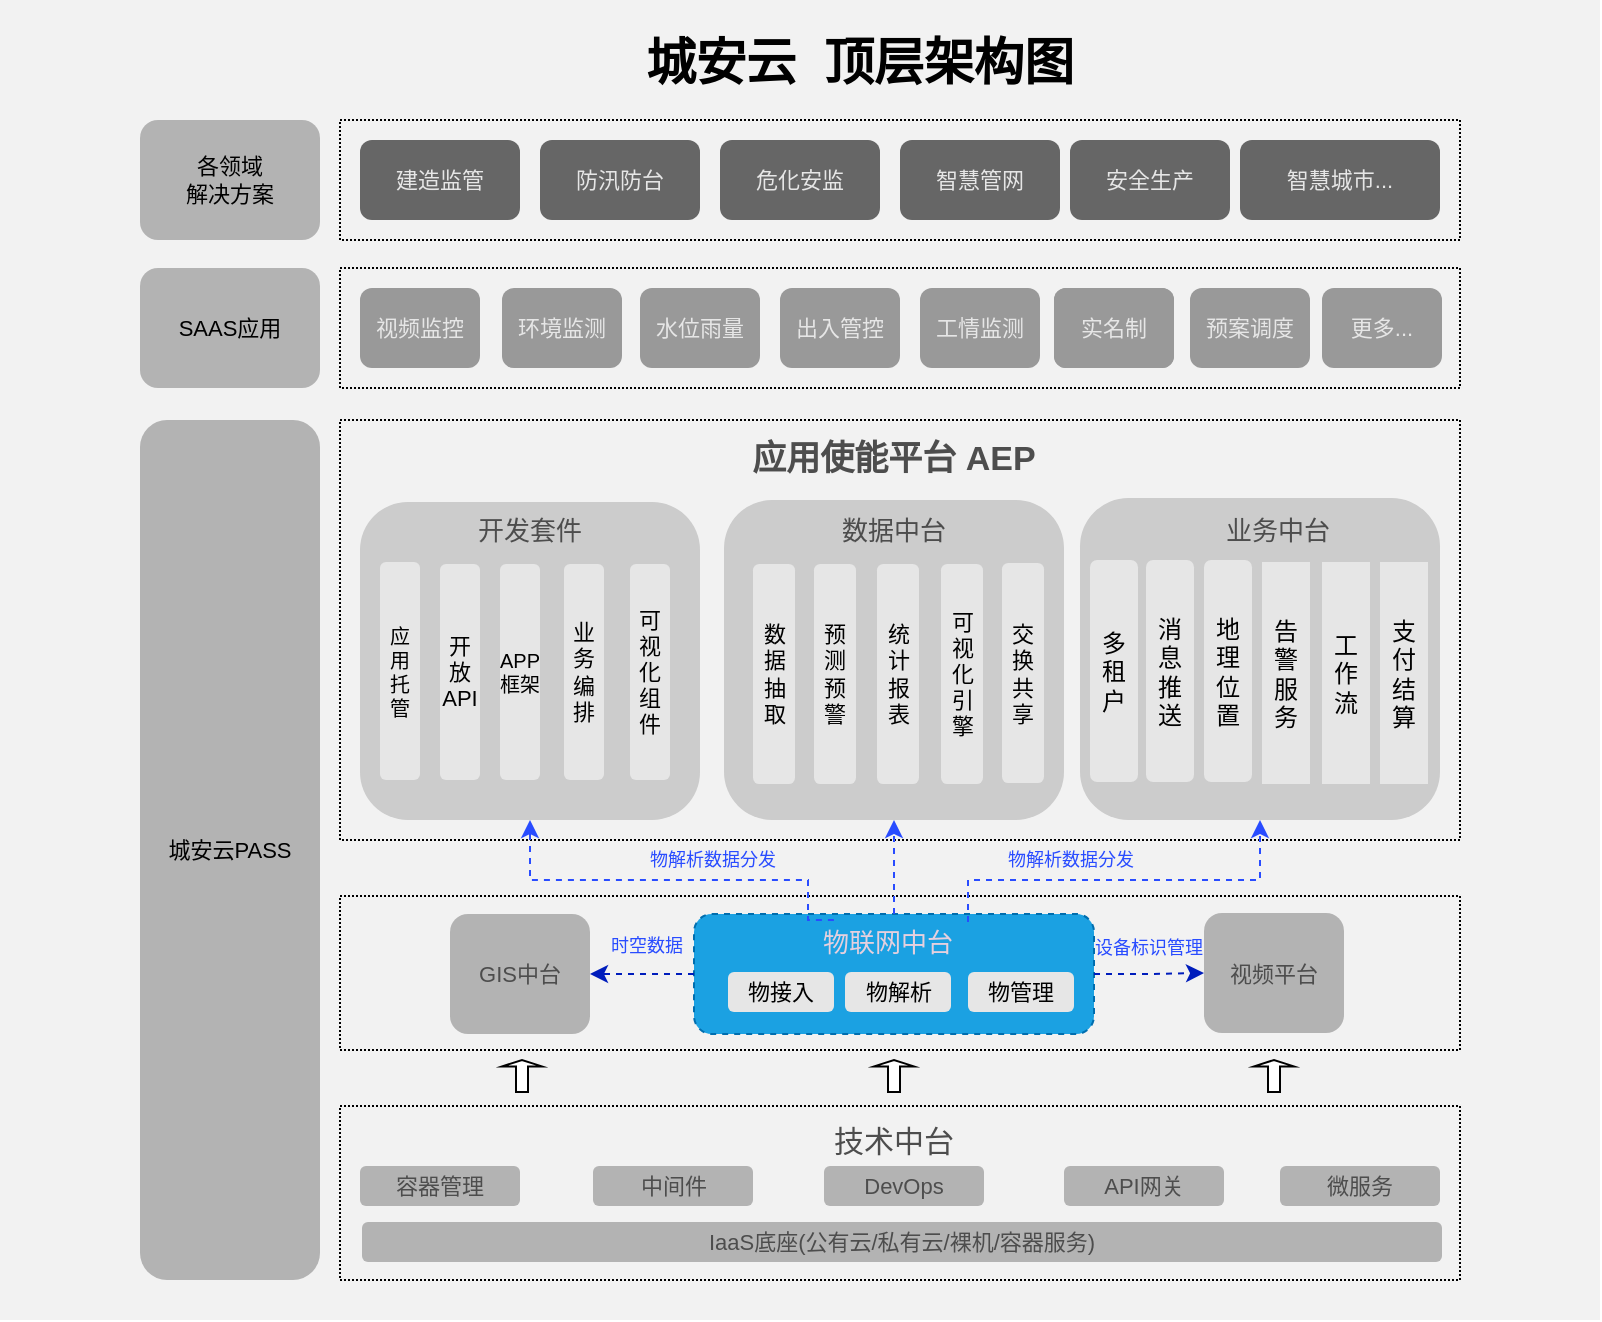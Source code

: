 <mxfile version="13.6.4" type="github" pages="11">
  <diagram id="ECHurOKdPWfoulSEUMxu" name="顶层架构图">
    <mxGraphModel dx="782" dy="404" grid="1" gridSize="10" guides="1" tooltips="1" connect="1" arrows="1" fold="1" page="1" pageScale="1" pageWidth="1169" pageHeight="1654" math="0" shadow="0">
      <root>
        <mxCell id="0" />
        <mxCell id="1" parent="0" />
        <mxCell id="4UGJbaReHly4YqxYlA94-1" value="" style="rounded=0;whiteSpace=wrap;html=1;fillColor=#F2F2F2;strokeColor=none;" parent="1" vertex="1">
          <mxGeometry x="80" y="40" width="800" height="660" as="geometry" />
        </mxCell>
        <mxCell id="-H96Vhyl9Qcoz3yAulAs-12" value="" style="rounded=0;whiteSpace=wrap;html=1;fillColor=none;fontSize=11;dashed=1;dashPattern=1 1;" parent="1" vertex="1">
          <mxGeometry x="250" y="488" width="560" height="77" as="geometry" />
        </mxCell>
        <mxCell id="WqtKP2UOZsV_H9FDI7tm-1" value="城安云&amp;nbsp; 顶层架构图" style="text;html=1;strokeColor=none;fillColor=none;align=center;verticalAlign=middle;whiteSpace=wrap;rounded=0;fontSize=25;fontStyle=1;fontColor=#000000;" parent="1" vertex="1">
          <mxGeometry x="400" y="60" width="220" height="20" as="geometry" />
        </mxCell>
        <mxCell id="WqtKP2UOZsV_H9FDI7tm-4" value="" style="rounded=0;whiteSpace=wrap;html=1;fillColor=none;fontSize=11;dashed=1;dashPattern=1 1;" parent="1" vertex="1">
          <mxGeometry x="250" y="100" width="560" height="60" as="geometry" />
        </mxCell>
        <mxCell id="WqtKP2UOZsV_H9FDI7tm-5" value="建造监管" style="rounded=1;whiteSpace=wrap;html=1;fillColor=#666666;fontSize=11;strokeColor=none;fontColor=#E6E6E6;" parent="1" vertex="1">
          <mxGeometry x="260" y="110" width="80" height="40" as="geometry" />
        </mxCell>
        <mxCell id="WqtKP2UOZsV_H9FDI7tm-6" value="防汛防台" style="rounded=1;whiteSpace=wrap;html=1;fillColor=#666666;fontSize=11;strokeColor=none;fontColor=#E6E6E6;" parent="1" vertex="1">
          <mxGeometry x="350" y="110" width="80" height="40" as="geometry" />
        </mxCell>
        <mxCell id="WqtKP2UOZsV_H9FDI7tm-7" value="危化安监" style="rounded=1;whiteSpace=wrap;html=1;fillColor=#666666;fontSize=11;strokeColor=none;fontColor=#E6E6E6;" parent="1" vertex="1">
          <mxGeometry x="440" y="110" width="80" height="40" as="geometry" />
        </mxCell>
        <mxCell id="WqtKP2UOZsV_H9FDI7tm-8" value="智慧管网" style="rounded=1;whiteSpace=wrap;html=1;fillColor=#666666;fontSize=11;strokeColor=none;fontColor=#E6E6E6;" parent="1" vertex="1">
          <mxGeometry x="530" y="110" width="80" height="40" as="geometry" />
        </mxCell>
        <mxCell id="WqtKP2UOZsV_H9FDI7tm-9" value="智慧城市..." style="rounded=1;whiteSpace=wrap;html=1;fillColor=#666666;fontSize=11;strokeColor=none;fontColor=#E6E6E6;" parent="1" vertex="1">
          <mxGeometry x="700" y="110" width="100" height="40" as="geometry" />
        </mxCell>
        <mxCell id="WqtKP2UOZsV_H9FDI7tm-10" value="" style="rounded=0;whiteSpace=wrap;html=1;fillColor=none;fontSize=11;dashed=1;dashPattern=1 1;" parent="1" vertex="1">
          <mxGeometry x="250" y="250" width="560" height="210" as="geometry" />
        </mxCell>
        <mxCell id="WqtKP2UOZsV_H9FDI7tm-11" value="" style="rounded=1;whiteSpace=wrap;html=1;dashed=1;fillColor=#CCCCCC;fontSize=11;strokeColor=none;" parent="1" vertex="1">
          <mxGeometry x="260" y="291" width="170" height="159" as="geometry" />
        </mxCell>
        <mxCell id="WqtKP2UOZsV_H9FDI7tm-12" value="开发套件" style="text;html=1;strokeColor=none;fillColor=none;align=center;verticalAlign=middle;whiteSpace=wrap;rounded=0;dashed=1;fontSize=13;fontColor=#4D4D4D;" parent="1" vertex="1">
          <mxGeometry x="310" y="295" width="70" height="20" as="geometry" />
        </mxCell>
        <mxCell id="WqtKP2UOZsV_H9FDI7tm-15" value="" style="rounded=1;whiteSpace=wrap;html=1;dashed=1;fillColor=#CCCCCC;fontSize=11;strokeColor=none;" parent="1" vertex="1">
          <mxGeometry x="442" y="290" width="170" height="160" as="geometry" />
        </mxCell>
        <mxCell id="WqtKP2UOZsV_H9FDI7tm-16" value="" style="rounded=1;whiteSpace=wrap;html=1;dashed=1;fillColor=#CCCCCC;fontSize=11;strokeColor=none;" parent="1" vertex="1">
          <mxGeometry x="620" y="289" width="180" height="161" as="geometry" />
        </mxCell>
        <mxCell id="WqtKP2UOZsV_H9FDI7tm-17" value="数据中台" style="text;html=1;strokeColor=none;fillColor=none;align=center;verticalAlign=middle;whiteSpace=wrap;rounded=0;dashed=1;fontSize=13;fontColor=#4D4D4D;" parent="1" vertex="1">
          <mxGeometry x="492" y="295" width="70" height="20" as="geometry" />
        </mxCell>
        <mxCell id="WqtKP2UOZsV_H9FDI7tm-18" value="业务中台" style="text;html=1;strokeColor=none;fillColor=none;align=center;verticalAlign=middle;whiteSpace=wrap;rounded=0;dashed=1;fontSize=13;fontColor=#4D4D4D;" parent="1" vertex="1">
          <mxGeometry x="684" y="295" width="70" height="20" as="geometry" />
        </mxCell>
        <mxCell id="WqtKP2UOZsV_H9FDI7tm-19" value="应用托管" style="rounded=1;whiteSpace=wrap;html=1;dashed=1;fillColor=#E6E6E6;fontSize=10;strokeColor=none;" parent="1" vertex="1">
          <mxGeometry x="270" y="321" width="20" height="109" as="geometry" />
        </mxCell>
        <mxCell id="WqtKP2UOZsV_H9FDI7tm-29" value="GIS中台" style="rounded=1;whiteSpace=wrap;html=1;dashed=1;fillColor=#B3B3B3;fontSize=11;fontColor=#4D4D4D;strokeColor=none;" parent="1" vertex="1">
          <mxGeometry x="305" y="497" width="70" height="60" as="geometry" />
        </mxCell>
        <mxCell id="WqtKP2UOZsV_H9FDI7tm-30" value="视频平台" style="rounded=1;whiteSpace=wrap;html=1;dashed=1;fillColor=#B3B3B3;fontSize=11;fontColor=#4D4D4D;strokeColor=none;" parent="1" vertex="1">
          <mxGeometry x="682" y="496.5" width="70" height="60" as="geometry" />
        </mxCell>
        <mxCell id="WqtKP2UOZsV_H9FDI7tm-31" value="应用使能平台 AEP" style="text;html=1;strokeColor=none;fillColor=none;align=center;verticalAlign=middle;whiteSpace=wrap;rounded=0;dashed=1;fontSize=17;fontColor=#4D4D4D;fontStyle=1" parent="1" vertex="1">
          <mxGeometry x="447" y="260" width="160" height="20" as="geometry" />
        </mxCell>
        <mxCell id="WqtKP2UOZsV_H9FDI7tm-32" value="消息推送" style="rounded=1;whiteSpace=wrap;html=1;dashed=1;fillColor=#E6E6E6;fontSize=12;strokeColor=none;" parent="1" vertex="1">
          <mxGeometry x="653" y="320" width="24" height="111" as="geometry" />
        </mxCell>
        <mxCell id="WqtKP2UOZsV_H9FDI7tm-37" value="数据抽取" style="rounded=1;whiteSpace=wrap;html=1;dashed=1;fillColor=#E6E6E6;fontSize=11;strokeColor=none;" parent="1" vertex="1">
          <mxGeometry x="456.5" y="322" width="21" height="110" as="geometry" />
        </mxCell>
        <mxCell id="WqtKP2UOZsV_H9FDI7tm-41" value="开放API" style="rounded=1;whiteSpace=wrap;html=1;dashed=1;fillColor=#E6E6E6;fontSize=11;strokeColor=none;" parent="1" vertex="1">
          <mxGeometry x="300" y="322" width="20" height="108" as="geometry" />
        </mxCell>
        <mxCell id="WqtKP2UOZsV_H9FDI7tm-42" value="APP框架" style="rounded=1;whiteSpace=wrap;html=1;dashed=1;fillColor=#E6E6E6;fontSize=10;strokeColor=none;" parent="1" vertex="1">
          <mxGeometry x="330" y="322" width="20" height="108" as="geometry" />
        </mxCell>
        <mxCell id="WqtKP2UOZsV_H9FDI7tm-43" value="业务编排" style="rounded=1;whiteSpace=wrap;html=1;dashed=1;fillColor=#E6E6E6;fontSize=11;strokeColor=none;" parent="1" vertex="1">
          <mxGeometry x="362" y="322" width="20" height="108" as="geometry" />
        </mxCell>
        <mxCell id="WqtKP2UOZsV_H9FDI7tm-44" value="可视化组件" style="rounded=1;whiteSpace=wrap;html=1;dashed=1;fillColor=#E6E6E6;fontSize=11;strokeColor=none;" parent="1" vertex="1">
          <mxGeometry x="395" y="322" width="20" height="108" as="geometry" />
        </mxCell>
        <mxCell id="PYmsGsEE8MQTXahv8uXV-1" value="城安云PASS" style="rounded=1;whiteSpace=wrap;html=1;fontSize=11;strokeColor=none;fillColor=#B3B3B3;" parent="1" vertex="1">
          <mxGeometry x="150" y="250" width="90" height="430" as="geometry" />
        </mxCell>
        <mxCell id="PYmsGsEE8MQTXahv8uXV-2" value="安全生产" style="rounded=1;whiteSpace=wrap;html=1;fillColor=#666666;fontSize=11;strokeColor=none;fontColor=#E6E6E6;" parent="1" vertex="1">
          <mxGeometry x="615" y="110" width="80" height="40" as="geometry" />
        </mxCell>
        <mxCell id="PYmsGsEE8MQTXahv8uXV-3" value="&lt;div&gt;各领域&lt;/div&gt;&lt;div&gt;解决方案&lt;/div&gt;" style="rounded=1;whiteSpace=wrap;html=1;fillColor=#B3B3B3;fontSize=11;strokeColor=none;" parent="1" vertex="1">
          <mxGeometry x="150" y="100" width="90" height="60" as="geometry" />
        </mxCell>
        <mxCell id="PYmsGsEE8MQTXahv8uXV-4" value="地理位置" style="rounded=1;whiteSpace=wrap;html=1;dashed=1;fillColor=#E6E6E6;fontSize=12;strokeColor=none;" parent="1" vertex="1">
          <mxGeometry x="682" y="320" width="24" height="111" as="geometry" />
        </mxCell>
        <mxCell id="PYmsGsEE8MQTXahv8uXV-5" value="告警服务" style="rounded=1;whiteSpace=wrap;html=1;dashed=1;fillColor=#E6E6E6;fontSize=12;strokeColor=none;arcSize=0;" parent="1" vertex="1">
          <mxGeometry x="711" y="321" width="24" height="111" as="geometry" />
        </mxCell>
        <mxCell id="PYmsGsEE8MQTXahv8uXV-6" value="工作流" style="rounded=1;whiteSpace=wrap;html=1;dashed=1;fillColor=#E6E6E6;fontSize=12;strokeColor=none;arcSize=0;" parent="1" vertex="1">
          <mxGeometry x="741" y="321" width="24" height="111" as="geometry" />
        </mxCell>
        <mxCell id="PYmsGsEE8MQTXahv8uXV-7" value="支付结算" style="rounded=1;whiteSpace=wrap;html=1;dashed=1;fillColor=#E6E6E6;fontSize=12;strokeColor=none;arcSize=0;" parent="1" vertex="1">
          <mxGeometry x="770" y="321" width="24" height="111" as="geometry" />
        </mxCell>
        <mxCell id="PYmsGsEE8MQTXahv8uXV-8" value="统计报表" style="rounded=1;whiteSpace=wrap;html=1;dashed=1;fillColor=#E6E6E6;fontSize=11;strokeColor=none;" parent="1" vertex="1">
          <mxGeometry x="518.5" y="322" width="21" height="110" as="geometry" />
        </mxCell>
        <mxCell id="PYmsGsEE8MQTXahv8uXV-9" value="交换共享" style="rounded=1;whiteSpace=wrap;html=1;dashed=1;fillColor=#E6E6E6;fontSize=11;strokeColor=none;" parent="1" vertex="1">
          <mxGeometry x="581" y="321.5" width="21" height="110" as="geometry" />
        </mxCell>
        <mxCell id="PYmsGsEE8MQTXahv8uXV-10" value="可视化引擎" style="rounded=1;whiteSpace=wrap;html=1;dashed=1;fillColor=#E6E6E6;fontSize=11;strokeColor=none;" parent="1" vertex="1">
          <mxGeometry x="550.5" y="322" width="21" height="110" as="geometry" />
        </mxCell>
        <mxCell id="PYmsGsEE8MQTXahv8uXV-11" value="预测预警" style="rounded=1;whiteSpace=wrap;html=1;dashed=1;fillColor=#E6E6E6;fontSize=11;strokeColor=none;" parent="1" vertex="1">
          <mxGeometry x="487" y="322" width="21" height="110" as="geometry" />
        </mxCell>
        <mxCell id="PYmsGsEE8MQTXahv8uXV-12" value="多租户" style="rounded=1;whiteSpace=wrap;html=1;dashed=1;fillColor=#E6E6E6;fontSize=12;strokeColor=none;" parent="1" vertex="1">
          <mxGeometry x="625" y="320" width="24" height="111" as="geometry" />
        </mxCell>
        <mxCell id="PYmsGsEE8MQTXahv8uXV-13" value="SAAS应用" style="rounded=1;whiteSpace=wrap;html=1;fillColor=#B3B3B3;fontSize=11;strokeColor=none;" parent="1" vertex="1">
          <mxGeometry x="150" y="174" width="90" height="60" as="geometry" />
        </mxCell>
        <mxCell id="PYmsGsEE8MQTXahv8uXV-14" value="" style="rounded=0;whiteSpace=wrap;html=1;fillColor=none;fontSize=11;dashed=1;dashPattern=1 1;" parent="1" vertex="1">
          <mxGeometry x="250" y="174" width="560" height="60" as="geometry" />
        </mxCell>
        <mxCell id="PYmsGsEE8MQTXahv8uXV-15" value="视频监控" style="rounded=1;whiteSpace=wrap;html=1;fillColor=#999999;fontSize=11;strokeColor=none;fontColor=#E6E6E6;" parent="1" vertex="1">
          <mxGeometry x="260" y="184" width="60" height="40" as="geometry" />
        </mxCell>
        <mxCell id="PYmsGsEE8MQTXahv8uXV-16" value="环境监测" style="rounded=1;whiteSpace=wrap;html=1;fillColor=#999999;fontSize=11;strokeColor=none;fontColor=#E6E6E6;" parent="1" vertex="1">
          <mxGeometry x="331" y="184" width="60" height="40" as="geometry" />
        </mxCell>
        <mxCell id="PYmsGsEE8MQTXahv8uXV-17" value="水位雨量" style="rounded=1;whiteSpace=wrap;html=1;fillColor=#999999;fontSize=11;strokeColor=none;fontColor=#E6E6E6;" parent="1" vertex="1">
          <mxGeometry x="400" y="184" width="60" height="40" as="geometry" />
        </mxCell>
        <mxCell id="PYmsGsEE8MQTXahv8uXV-18" value="出入管控" style="rounded=1;whiteSpace=wrap;html=1;fillColor=#999999;fontSize=11;strokeColor=none;fontColor=#E6E6E6;" parent="1" vertex="1">
          <mxGeometry x="470" y="184" width="60" height="40" as="geometry" />
        </mxCell>
        <mxCell id="PYmsGsEE8MQTXahv8uXV-19" value="工情监测" style="rounded=1;whiteSpace=wrap;html=1;fillColor=#999999;fontSize=11;strokeColor=none;fontColor=#E6E6E6;" parent="1" vertex="1">
          <mxGeometry x="540" y="184" width="60" height="40" as="geometry" />
        </mxCell>
        <mxCell id="PYmsGsEE8MQTXahv8uXV-20" value="预案调度" style="rounded=1;whiteSpace=wrap;html=1;fillColor=#999999;fontSize=11;strokeColor=none;fontColor=#E6E6E6;" parent="1" vertex="1">
          <mxGeometry x="675" y="184" width="60" height="40" as="geometry" />
        </mxCell>
        <mxCell id="euSvsJxqU97gnhuv2A9D-1" value="" style="rounded=1;whiteSpace=wrap;html=1;fillColor=#999999;fontSize=11;strokeColor=none;fontColor=#E6E6E6;" parent="1" vertex="1">
          <mxGeometry x="607" y="184" width="60" height="40" as="geometry" />
        </mxCell>
        <mxCell id="PYmsGsEE8MQTXahv8uXV-23" value="实名制" style="rounded=1;whiteSpace=wrap;html=1;fillColor=#999999;fontSize=11;strokeColor=none;fontColor=#E6E6E6;" parent="1" vertex="1">
          <mxGeometry x="607" y="184" width="60" height="40" as="geometry" />
        </mxCell>
        <mxCell id="PYmsGsEE8MQTXahv8uXV-24" value="更多..." style="rounded=1;whiteSpace=wrap;html=1;fillColor=#999999;fontSize=11;strokeColor=none;fontColor=#E6E6E6;" parent="1" vertex="1">
          <mxGeometry x="741" y="184" width="60" height="40" as="geometry" />
        </mxCell>
        <mxCell id="-H96Vhyl9Qcoz3yAulAs-1" value="" style="rounded=0;whiteSpace=wrap;html=1;fillColor=none;fontSize=11;dashed=1;dashPattern=1 1;" parent="1" vertex="1">
          <mxGeometry x="250" y="593" width="560" height="87" as="geometry" />
        </mxCell>
        <mxCell id="-H96Vhyl9Qcoz3yAulAs-2" value="技术中台" style="text;html=1;strokeColor=none;fillColor=none;align=center;verticalAlign=middle;whiteSpace=wrap;rounded=0;dashed=1;fontSize=15;fontColor=#4D4D4D;fontStyle=0" parent="1" vertex="1">
          <mxGeometry x="447" y="600" width="160" height="20" as="geometry" />
        </mxCell>
        <mxCell id="-H96Vhyl9Qcoz3yAulAs-3" value="容器管理" style="rounded=1;whiteSpace=wrap;html=1;dashed=1;fillColor=#B3B3B3;fontSize=11;fontColor=#4D4D4D;strokeColor=none;" parent="1" vertex="1">
          <mxGeometry x="260" y="623" width="80" height="20" as="geometry" />
        </mxCell>
        <mxCell id="-H96Vhyl9Qcoz3yAulAs-4" value="中间件" style="rounded=1;whiteSpace=wrap;html=1;dashed=1;fillColor=#B3B3B3;fontSize=11;fontColor=#4D4D4D;strokeColor=none;" parent="1" vertex="1">
          <mxGeometry x="376.5" y="623" width="80" height="20" as="geometry" />
        </mxCell>
        <mxCell id="-H96Vhyl9Qcoz3yAulAs-5" value="DevOps" style="rounded=1;whiteSpace=wrap;html=1;dashed=1;fillColor=#B3B3B3;fontSize=11;fontColor=#4D4D4D;strokeColor=none;" parent="1" vertex="1">
          <mxGeometry x="492" y="623" width="80" height="20" as="geometry" />
        </mxCell>
        <mxCell id="-H96Vhyl9Qcoz3yAulAs-6" value="API网关" style="rounded=1;whiteSpace=wrap;html=1;dashed=1;fillColor=#B3B3B3;fontSize=11;fontColor=#4D4D4D;strokeColor=none;" parent="1" vertex="1">
          <mxGeometry x="612" y="623" width="80" height="20" as="geometry" />
        </mxCell>
        <mxCell id="-H96Vhyl9Qcoz3yAulAs-7" value="IaaS底座(公有云/私有云/裸机/容器服务)" style="rounded=1;whiteSpace=wrap;html=1;dashed=1;fillColor=#B3B3B3;fontSize=11;fontColor=#4D4D4D;strokeColor=none;" parent="1" vertex="1">
          <mxGeometry x="261" y="651" width="540" height="20" as="geometry" />
        </mxCell>
        <mxCell id="-H96Vhyl9Qcoz3yAulAs-8" value="微服务" style="rounded=1;whiteSpace=wrap;html=1;dashed=1;fillColor=#B3B3B3;fontSize=11;fontColor=#4D4D4D;strokeColor=none;" parent="1" vertex="1">
          <mxGeometry x="720" y="623" width="80" height="20" as="geometry" />
        </mxCell>
        <mxCell id="-H96Vhyl9Qcoz3yAulAs-14" value="" style="group" parent="1" vertex="1" connectable="0">
          <mxGeometry x="427" y="497" width="200" height="60" as="geometry" />
        </mxCell>
        <mxCell id="-H96Vhyl9Qcoz3yAulAs-15" value="" style="group" parent="-H96Vhyl9Qcoz3yAulAs-14" vertex="1" connectable="0">
          <mxGeometry width="200" height="60" as="geometry" />
        </mxCell>
        <mxCell id="-H96Vhyl9Qcoz3yAulAs-20" value="" style="group" parent="-H96Vhyl9Qcoz3yAulAs-15" vertex="1" connectable="0">
          <mxGeometry width="200" height="60" as="geometry" />
        </mxCell>
        <mxCell id="WqtKP2UOZsV_H9FDI7tm-28" value="" style="rounded=1;whiteSpace=wrap;html=1;dashed=1;fillColor=#1ba1e2;fontSize=11;fontColor=#ffffff;strokeColor=#006EAF;" parent="-H96Vhyl9Qcoz3yAulAs-20" vertex="1">
          <mxGeometry width="200" height="60" as="geometry" />
        </mxCell>
        <mxCell id="-H96Vhyl9Qcoz3yAulAs-9" value="物接入" style="rounded=1;whiteSpace=wrap;html=1;dashed=1;fillColor=#E6E6E6;fontSize=11;strokeColor=none;" parent="-H96Vhyl9Qcoz3yAulAs-20" vertex="1">
          <mxGeometry x="17" y="29" width="53" height="20" as="geometry" />
        </mxCell>
        <mxCell id="-H96Vhyl9Qcoz3yAulAs-10" value="物解析" style="rounded=1;whiteSpace=wrap;html=1;dashed=1;fillColor=#E6E6E6;fontSize=11;strokeColor=none;" parent="-H96Vhyl9Qcoz3yAulAs-20" vertex="1">
          <mxGeometry x="75.5" y="29" width="53" height="20" as="geometry" />
        </mxCell>
        <mxCell id="-H96Vhyl9Qcoz3yAulAs-11" value="物管理" style="rounded=1;whiteSpace=wrap;html=1;dashed=1;fillColor=#E6E6E6;fontSize=11;strokeColor=none;" parent="-H96Vhyl9Qcoz3yAulAs-20" vertex="1">
          <mxGeometry x="137" y="29" width="53" height="20" as="geometry" />
        </mxCell>
        <mxCell id="-H96Vhyl9Qcoz3yAulAs-13" value="物联网中台" style="text;html=1;strokeColor=none;fillColor=none;align=center;verticalAlign=middle;whiteSpace=wrap;rounded=0;dashed=1;fontSize=13;fontColor=#E6D0DE;fontStyle=0" parent="-H96Vhyl9Qcoz3yAulAs-20" vertex="1">
          <mxGeometry x="17" y="4" width="160" height="20" as="geometry" />
        </mxCell>
        <mxCell id="-H96Vhyl9Qcoz3yAulAs-21" style="edgeStyle=orthogonalEdgeStyle;rounded=0;orthogonalLoop=1;jettySize=auto;html=1;fontSize=13;fontColor=#E6D0DE;strokeColor=#294CFF;dashed=1;" parent="1" source="WqtKP2UOZsV_H9FDI7tm-28" target="WqtKP2UOZsV_H9FDI7tm-15" edge="1">
          <mxGeometry relative="1" as="geometry" />
        </mxCell>
        <mxCell id="-H96Vhyl9Qcoz3yAulAs-22" style="edgeStyle=orthogonalEdgeStyle;rounded=0;orthogonalLoop=1;jettySize=auto;html=1;exitX=0.75;exitY=0;exitDx=0;exitDy=0;fontSize=13;fontColor=#E6D0DE;strokeColor=#294CFF;dashed=1;" parent="1" source="-H96Vhyl9Qcoz3yAulAs-13" target="WqtKP2UOZsV_H9FDI7tm-16" edge="1">
          <mxGeometry relative="1" as="geometry">
            <Array as="points">
              <mxPoint x="564" y="480" />
              <mxPoint x="710" y="480" />
            </Array>
          </mxGeometry>
        </mxCell>
        <mxCell id="-H96Vhyl9Qcoz3yAulAs-23" style="edgeStyle=orthogonalEdgeStyle;rounded=0;orthogonalLoop=1;jettySize=auto;html=1;exitX=0.331;exitY=-0.05;exitDx=0;exitDy=0;entryX=0.5;entryY=1;entryDx=0;entryDy=0;fontSize=13;fontColor=#E6D0DE;strokeColor=#294CFF;dashed=1;exitPerimeter=0;" parent="1" source="-H96Vhyl9Qcoz3yAulAs-13" target="WqtKP2UOZsV_H9FDI7tm-11" edge="1">
          <mxGeometry relative="1" as="geometry">
            <Array as="points">
              <mxPoint x="484" y="500" />
              <mxPoint x="484" y="480" />
              <mxPoint x="345" y="480" />
            </Array>
          </mxGeometry>
        </mxCell>
        <mxCell id="-H96Vhyl9Qcoz3yAulAs-29" value="" style="shape=singleArrow;direction=north;whiteSpace=wrap;html=1;fontSize=13;fontColor=#E6D0DE;" parent="1" vertex="1">
          <mxGeometry x="331" y="570" width="20" height="16" as="geometry" />
        </mxCell>
        <mxCell id="-H96Vhyl9Qcoz3yAulAs-30" value="" style="shape=singleArrow;direction=north;whiteSpace=wrap;html=1;fontSize=13;fontColor=#E6D0DE;" parent="1" vertex="1">
          <mxGeometry x="517" y="570" width="20" height="16" as="geometry" />
        </mxCell>
        <mxCell id="-H96Vhyl9Qcoz3yAulAs-31" value="" style="shape=singleArrow;direction=north;whiteSpace=wrap;html=1;fontSize=13;fontColor=#E6D0DE;" parent="1" vertex="1">
          <mxGeometry x="707" y="570" width="20" height="16" as="geometry" />
        </mxCell>
        <mxCell id="-H96Vhyl9Qcoz3yAulAs-35" style="edgeStyle=orthogonalEdgeStyle;rounded=0;orthogonalLoop=1;jettySize=auto;html=1;exitX=0;exitY=0.5;exitDx=0;exitDy=0;entryX=1;entryY=0.5;entryDx=0;entryDy=0;dashed=1;strokeColor=#001DBC;fontSize=13;fontColor=#808080;fillColor=#0050ef;" parent="1" source="WqtKP2UOZsV_H9FDI7tm-28" target="WqtKP2UOZsV_H9FDI7tm-29" edge="1">
          <mxGeometry relative="1" as="geometry" />
        </mxCell>
        <mxCell id="-H96Vhyl9Qcoz3yAulAs-37" style="edgeStyle=orthogonalEdgeStyle;rounded=0;orthogonalLoop=1;jettySize=auto;html=1;exitX=1;exitY=0.5;exitDx=0;exitDy=0;entryX=0;entryY=0.5;entryDx=0;entryDy=0;dashed=1;strokeColor=#001DBC;fontSize=13;fontColor=#E6D0DE;fillColor=#0050ef;" parent="1" source="WqtKP2UOZsV_H9FDI7tm-28" target="WqtKP2UOZsV_H9FDI7tm-30" edge="1">
          <mxGeometry relative="1" as="geometry" />
        </mxCell>
        <mxCell id="-H96Vhyl9Qcoz3yAulAs-38" value="物解析数据分发" style="text;html=1;strokeColor=none;fillColor=none;align=center;verticalAlign=middle;whiteSpace=wrap;rounded=0;dashed=1;dashPattern=1 1;fontSize=9;fontColor=#294CFF;" parent="1" vertex="1">
          <mxGeometry x="395" y="460" width="83" height="20" as="geometry" />
        </mxCell>
        <mxCell id="-H96Vhyl9Qcoz3yAulAs-39" value="时空数据" style="text;html=1;strokeColor=none;fillColor=none;align=center;verticalAlign=middle;whiteSpace=wrap;rounded=0;dashed=1;dashPattern=1 1;fontSize=9;fontColor=#294CFF;" parent="1" vertex="1">
          <mxGeometry x="361.5" y="503" width="83" height="20" as="geometry" />
        </mxCell>
        <mxCell id="-H96Vhyl9Qcoz3yAulAs-40" value="设备标识管理" style="text;html=1;strokeColor=none;fillColor=none;align=center;verticalAlign=middle;whiteSpace=wrap;rounded=0;dashed=1;dashPattern=1 1;fontSize=9;fontColor=#294CFF;" parent="1" vertex="1">
          <mxGeometry x="613" y="504" width="83" height="20" as="geometry" />
        </mxCell>
        <mxCell id="-H96Vhyl9Qcoz3yAulAs-41" value="物解析数据分发" style="text;html=1;strokeColor=none;fillColor=none;align=center;verticalAlign=middle;whiteSpace=wrap;rounded=0;dashed=1;dashPattern=1 1;fontSize=9;fontColor=#294CFF;" parent="1" vertex="1">
          <mxGeometry x="574" y="460" width="83" height="20" as="geometry" />
        </mxCell>
      </root>
    </mxGraphModel>
  </diagram>
  <diagram id="9if51BlBeidEXTYPGJuX" name="数据流图">
    
    <mxGraphModel dx="786" dy="449" grid="1" gridSize="10" guides="1" tooltips="1" connect="1" arrows="1" fold="1" page="1" pageScale="1" pageWidth="1654" pageHeight="2336" math="0" shadow="0">
      
      <root>
        
        <mxCell id="TJY7bugx1qayeUJPGn55-0" />
        
        <mxCell id="TJY7bugx1qayeUJPGn55-1" parent="TJY7bugx1qayeUJPGn55-0" />
        
        <mxCell id="PVddNvk5HFwcRgzl7pTm-0" value="" style="rounded=0;whiteSpace=wrap;html=1;fillColor=none;strokeColor=#294CFF;gradientColor=none;dashed=1;" parent="TJY7bugx1qayeUJPGn55-1" vertex="1">
          
          <mxGeometry x="40" y="172" width="240" height="460" as="geometry" />
          
        </mxCell>
        
        <mxCell id="PVddNvk5HFwcRgzl7pTm-1" value="" style="rounded=0;whiteSpace=wrap;html=1;fillColor=none;strokeColor=#294CFF;gradientColor=none;dashed=1;" parent="TJY7bugx1qayeUJPGn55-1" vertex="1">
          
          <mxGeometry x="310" y="173" width="410" height="460" as="geometry" />
          
        </mxCell>
        
        <mxCell id="PVddNvk5HFwcRgzl7pTm-2" value="" style="rounded=0;whiteSpace=wrap;html=1;fillColor=none;strokeColor=#294CFF;gradientColor=none;dashed=1;" parent="TJY7bugx1qayeUJPGn55-1" vertex="1">
          
          <mxGeometry x="740" y="172" width="190" height="460" as="geometry" />
          
        </mxCell>
        
        <mxCell id="PVddNvk5HFwcRgzl7pTm-3" style="edgeStyle=orthogonalEdgeStyle;rounded=1;orthogonalLoop=1;jettySize=auto;html=1;entryX=0.5;entryY=0;entryDx=0;entryDy=0;entryPerimeter=0;startArrow=none;startFill=0;endArrow=classic;endFill=1;strokeColor=#8A8A8A;exitX=0.75;exitY=1;exitDx=0;exitDy=0;" parent="TJY7bugx1qayeUJPGn55-1" source="PVddNvk5HFwcRgzl7pTm-7" target="PVddNvk5HFwcRgzl7pTm-37" edge="1">
          
          <mxGeometry relative="1" as="geometry">
            
            <mxPoint x="654" y="383" as="sourcePoint" />
            
            <mxPoint x="654" y="485" as="targetPoint" />
            
            <Array as="points">
              
              <mxPoint x="643" y="452" />
              
              <mxPoint x="659" y="452" />
              
            </Array>
            
          </mxGeometry>
          
        </mxCell>
        
        <mxCell id="PVddNvk5HFwcRgzl7pTm-4" style="edgeStyle=orthogonalEdgeStyle;rounded=1;orthogonalLoop=1;jettySize=auto;html=1;startArrow=none;startFill=0;endArrow=classic;endFill=1;strokeColor=#8A8A8A;" parent="TJY7bugx1qayeUJPGn55-1" source="PVddNvk5HFwcRgzl7pTm-7" edge="1">
          
          <mxGeometry relative="1" as="geometry">
            
            <mxPoint x="815" y="379" as="targetPoint" />
            
          </mxGeometry>
          
        </mxCell>
        
        <mxCell id="PVddNvk5HFwcRgzl7pTm-5" style="edgeStyle=orthogonalEdgeStyle;rounded=1;orthogonalLoop=1;jettySize=auto;html=1;entryX=0;entryY=0.5;entryDx=0;entryDy=0;entryPerimeter=0;startArrow=classic;startFill=1;endArrow=classic;endFill=1;strokeColor=#8A8A8A;exitX=0.5;exitY=0;exitDx=0;exitDy=0;" parent="TJY7bugx1qayeUJPGn55-1" source="PVddNvk5HFwcRgzl7pTm-7" target="PVddNvk5HFwcRgzl7pTm-22" edge="1">
          
          <mxGeometry relative="1" as="geometry">
            
            <Array as="points">
              
              <mxPoint x="595" y="273" />
              
            </Array>
            
          </mxGeometry>
          
        </mxCell>
        
        <mxCell id="PVddNvk5HFwcRgzl7pTm-6" style="edgeStyle=orthogonalEdgeStyle;rounded=1;orthogonalLoop=1;jettySize=auto;html=1;entryX=0.504;entryY=0.02;entryDx=0;entryDy=0;entryPerimeter=0;startArrow=none;startFill=0;endArrow=classic;endFill=1;strokeColor=#8A8A8A;exitX=0.25;exitY=1;exitDx=0;exitDy=0;" parent="TJY7bugx1qayeUJPGn55-1" source="PVddNvk5HFwcRgzl7pTm-7" target="PVddNvk5HFwcRgzl7pTm-17" edge="1">
          
          <mxGeometry relative="1" as="geometry" />
          
        </mxCell>
        
        <mxCell id="PVddNvk5HFwcRgzl7pTm-7" value="" style="rounded=0;whiteSpace=wrap;html=1;fillColor=#E6E6E6;strokeColor=none;" parent="TJY7bugx1qayeUJPGn55-1" vertex="1">
          
          <mxGeometry x="500" y="336.5" width="190" height="85" as="geometry" />
          
        </mxCell>
        
        <mxCell id="PVddNvk5HFwcRgzl7pTm-8" style="edgeStyle=orthogonalEdgeStyle;rounded=1;orthogonalLoop=1;jettySize=auto;html=1;startArrow=none;startFill=0;endArrow=classic;endFill=1;exitX=1.02;exitY=0.32;exitDx=0;exitDy=0;exitPerimeter=0;strokeColor=#8A8A8A;" parent="TJY7bugx1qayeUJPGn55-1" source="PVddNvk5HFwcRgzl7pTm-38" target="PVddNvk5HFwcRgzl7pTm-7" edge="1">
          
          <mxGeometry relative="1" as="geometry" />
          
        </mxCell>
        
        <mxCell id="PVddNvk5HFwcRgzl7pTm-9" style="edgeStyle=orthogonalEdgeStyle;rounded=1;orthogonalLoop=1;jettySize=auto;html=1;entryX=0;entryY=0.5;entryDx=0;entryDy=0;entryPerimeter=0;startArrow=none;startFill=0;endArrow=classic;endFill=1;exitX=1;exitY=0.8;exitDx=0;exitDy=0;exitPerimeter=0;strokeColor=#8A8A8A;" parent="TJY7bugx1qayeUJPGn55-1" source="PVddNvk5HFwcRgzl7pTm-38" target="PVddNvk5HFwcRgzl7pTm-13" edge="1">
          
          <mxGeometry relative="1" as="geometry">
            
            <mxPoint x="324" y="403" as="sourcePoint" />
            
          </mxGeometry>
          
        </mxCell>
        
        <mxCell id="PVddNvk5HFwcRgzl7pTm-10" style="edgeStyle=orthogonalEdgeStyle;rounded=1;orthogonalLoop=1;jettySize=auto;html=1;startArrow=classic;startFill=1;endArrow=classic;endFill=1;entryX=-0.02;entryY=0.18;entryDx=0;entryDy=0;entryPerimeter=0;strokeColor=#8A8A8A;" parent="TJY7bugx1qayeUJPGn55-1" source="PVddNvk5HFwcRgzl7pTm-11" target="PVddNvk5HFwcRgzl7pTm-38" edge="1">
          
          <mxGeometry relative="1" as="geometry">
            
            <mxPoint x="268" y="324" as="targetPoint" />
            
            <Array as="points">
              
              <mxPoint x="250" y="301" />
              
              <mxPoint x="250" y="372" />
              
            </Array>
            
          </mxGeometry>
          
        </mxCell>
        
        <mxCell id="PVddNvk5HFwcRgzl7pTm-11" value="IP设备" style="outlineConnect=0;fontColor=#232F3E;gradientColor=#60A337;gradientDirection=north;fillColor=#277116;strokeColor=#ffffff;dashed=0;verticalLabelPosition=bottom;verticalAlign=top;align=center;html=1;fontSize=12;fontStyle=0;aspect=fixed;shape=mxgraph.aws4.resourceIcon;resIcon=mxgraph.aws4.internet_of_things;" parent="TJY7bugx1qayeUJPGn55-1" vertex="1">
          
          <mxGeometry x="60" y="275.5" width="50" height="50" as="geometry" />
          
        </mxCell>
        
        <mxCell id="PVddNvk5HFwcRgzl7pTm-12" style="edgeStyle=orthogonalEdgeStyle;rounded=1;orthogonalLoop=1;jettySize=auto;html=1;startArrow=none;startFill=0;endArrow=classic;endFill=1;strokeColor=#8A8A8A;" parent="TJY7bugx1qayeUJPGn55-1" source="PVddNvk5HFwcRgzl7pTm-13" target="PVddNvk5HFwcRgzl7pTm-17" edge="1">
          
          <mxGeometry relative="1" as="geometry" />
          
        </mxCell>
        
        <mxCell id="PVddNvk5HFwcRgzl7pTm-13" value="数据转换" style="verticalLabelPosition=bottom;html=1;verticalAlign=top;align=center;strokeColor=none;fillColor=#00BEF2;shape=mxgraph.azure.traffic_manager;pointerEvents=1;" parent="TJY7bugx1qayeUJPGn55-1" vertex="1">
          
          <mxGeometry x="394" y="483" width="50" height="50" as="geometry" />
          
        </mxCell>
        
        <mxCell id="PVddNvk5HFwcRgzl7pTm-14" value="时序数据" style="text;html=1;strokeColor=none;fillColor=none;align=center;verticalAlign=middle;whiteSpace=wrap;rounded=0;" parent="TJY7bugx1qayeUJPGn55-1" vertex="1">
          
          <mxGeometry x="355" y="354" width="89" height="20" as="geometry" />
          
        </mxCell>
        
        <mxCell id="PVddNvk5HFwcRgzl7pTm-15" style="edgeStyle=orthogonalEdgeStyle;rounded=1;orthogonalLoop=1;jettySize=auto;html=1;startArrow=none;startFill=0;endArrow=classic;endFill=1;strokeColor=#8A8A8A;entryX=0;entryY=0.5;entryDx=0;entryDy=0;entryPerimeter=0;" parent="TJY7bugx1qayeUJPGn55-1" source="PVddNvk5HFwcRgzl7pTm-17" target="PVddNvk5HFwcRgzl7pTm-37" edge="1">
          
          <mxGeometry relative="1" as="geometry">
            
            <mxPoint x="630" y="508" as="targetPoint" />
            
          </mxGeometry>
          
        </mxCell>
        
        <mxCell id="PVddNvk5HFwcRgzl7pTm-16" style="edgeStyle=orthogonalEdgeStyle;rounded=1;orthogonalLoop=1;jettySize=auto;html=1;startArrow=none;startFill=0;endArrow=classic;endFill=1;exitX=0.452;exitY=1.04;exitDx=0;exitDy=0;exitPerimeter=0;strokeColor=#8A8A8A;" parent="TJY7bugx1qayeUJPGn55-1" source="PVddNvk5HFwcRgzl7pTm-17" edge="1">
          
          <mxGeometry relative="1" as="geometry">
            
            <mxPoint x="840" y="397" as="targetPoint" />
            
            <Array as="points">
              
              <mxPoint x="520" y="603" />
              
              <mxPoint x="840" y="603" />
              
            </Array>
            
          </mxGeometry>
          
        </mxCell>
        
        <mxCell id="PVddNvk5HFwcRgzl7pTm-17" value="" style="aspect=fixed;html=1;points=[];align=center;image;fontSize=12;image=img/lib/mscae/Data_Lake.svg;fillColor=#E6E6E6;" parent="TJY7bugx1qayeUJPGn55-1" vertex="1">
          
          <mxGeometry x="502.83" y="483" width="38" height="50" as="geometry" />
          
        </mxCell>
        
        <mxCell id="PVddNvk5HFwcRgzl7pTm-18" style="edgeStyle=orthogonalEdgeStyle;rounded=1;orthogonalLoop=1;jettySize=auto;html=1;startArrow=classic;startFill=1;endArrow=classic;endFill=1;strokeColor=#8A8A8A;" parent="TJY7bugx1qayeUJPGn55-1" target="PVddNvk5HFwcRgzl7pTm-35" edge="1">
          
          <mxGeometry relative="1" as="geometry">
            
            <mxPoint x="730" y="508" as="targetPoint" />
            
            <mxPoint x="680" y="508" as="sourcePoint" />
            
          </mxGeometry>
          
        </mxCell>
        
        <mxCell id="PVddNvk5HFwcRgzl7pTm-19" style="edgeStyle=orthogonalEdgeStyle;rounded=1;orthogonalLoop=1;jettySize=auto;html=1;entryX=1.02;entryY=0.805;entryDx=0;entryDy=0;entryPerimeter=0;startArrow=none;startFill=0;endArrow=classic;endFill=1;strokeColor=#8A8A8A;exitX=0.5;exitY=-0.09;exitDx=0;exitDy=0;exitPerimeter=0;" parent="TJY7bugx1qayeUJPGn55-1" source="PVddNvk5HFwcRgzl7pTm-46" target="PVddNvk5HFwcRgzl7pTm-22" edge="1">
          
          <mxGeometry relative="1" as="geometry">
            
            <Array as="points">
              
              <mxPoint x="840" y="286" />
              
            </Array>
            
            <mxPoint x="840" y="363" as="sourcePoint" />
            
          </mxGeometry>
          
        </mxCell>
        
        <mxCell id="PVddNvk5HFwcRgzl7pTm-20" value="流式数据分析" style="text;html=1;strokeColor=none;fillColor=none;align=center;verticalAlign=middle;whiteSpace=wrap;rounded=0;" parent="TJY7bugx1qayeUJPGn55-1" vertex="1">
          
          <mxGeometry x="556" y="395" width="79" height="20" as="geometry" />
          
        </mxCell>
        
        <mxCell id="PVddNvk5HFwcRgzl7pTm-21" style="edgeStyle=orthogonalEdgeStyle;rounded=1;orthogonalLoop=1;jettySize=auto;html=1;startArrow=classic;startFill=1;endArrow=classic;endFill=1;exitX=1.04;exitY=0.195;exitDx=0;exitDy=0;exitPerimeter=0;entryX=-0.02;entryY=0.5;entryDx=0;entryDy=0;entryPerimeter=0;strokeColor=#8A8A8A;" parent="TJY7bugx1qayeUJPGn55-1" source="PVddNvk5HFwcRgzl7pTm-22" target="PVddNvk5HFwcRgzl7pTm-25" edge="1">
          
          <mxGeometry relative="1" as="geometry" />
          
        </mxCell>
        
        <mxCell id="PVddNvk5HFwcRgzl7pTm-22" value="UI和报表工具" style="pointerEvents=1;shadow=0;dashed=0;html=1;strokeColor=none;labelPosition=center;verticalLabelPosition=bottom;verticalAlign=top;align=center;fillColor=#505050;shape=mxgraph.mscae.oms.overview" parent="TJY7bugx1qayeUJPGn55-1" vertex="1">
          
          <mxGeometry x="633.75" y="252.5" width="50" height="41" as="geometry" />
          
        </mxCell>
        
        <mxCell id="PVddNvk5HFwcRgzl7pTm-23" value="数据存储" style="text;html=1;strokeColor=none;fillColor=none;align=center;verticalAlign=middle;whiteSpace=wrap;rounded=0;" parent="TJY7bugx1qayeUJPGn55-1" vertex="1">
          
          <mxGeometry x="444" y="473" width="60" height="20" as="geometry" />
          
        </mxCell>
        
        <mxCell id="PVddNvk5HFwcRgzl7pTm-24" value="NoSQL" style="text;html=1;strokeColor=none;fillColor=none;align=center;verticalAlign=middle;whiteSpace=wrap;rounded=0;" parent="TJY7bugx1qayeUJPGn55-1" vertex="1">
          
          <mxGeometry x="541" y="536" width="40" height="20" as="geometry" />
          
        </mxCell>
        
        <mxCell id="PVddNvk5HFwcRgzl7pTm-25" value="用户管理" style="pointerEvents=1;shadow=0;dashed=0;html=1;strokeColor=none;labelPosition=center;verticalLabelPosition=bottom;verticalAlign=top;align=center;fillColor=#505050;shape=mxgraph.mscae.intune.user_management" parent="TJY7bugx1qayeUJPGn55-1" vertex="1">
          
          <mxGeometry x="815" y="192" width="50" height="46" as="geometry" />
          
        </mxCell>
        
        <mxCell id="PVddNvk5HFwcRgzl7pTm-26" value="业务集成" style="text;html=1;strokeColor=none;fillColor=none;align=center;verticalAlign=middle;whiteSpace=wrap;rounded=0;" parent="TJY7bugx1qayeUJPGn55-1" vertex="1">
          
          <mxGeometry x="640" y="579" width="77" height="20" as="geometry" />
          
        </mxCell>
        
        <mxCell id="PVddNvk5HFwcRgzl7pTm-27" value="可视数据" style="text;html=1;strokeColor=none;fillColor=none;align=center;verticalAlign=middle;whiteSpace=wrap;rounded=0;" parent="TJY7bugx1qayeUJPGn55-1" vertex="1">
          
          <mxGeometry x="846" y="312" width="50" height="20" as="geometry" />
          
        </mxCell>
        
        <mxCell id="PVddNvk5HFwcRgzl7pTm-28" style="edgeStyle=orthogonalEdgeStyle;rounded=1;orthogonalLoop=1;jettySize=auto;html=1;startArrow=classic;startFill=1;endArrow=classic;endFill=1;strokeColor=#8A8A8A;" parent="TJY7bugx1qayeUJPGn55-1" source="PVddNvk5HFwcRgzl7pTm-34" target="PVddNvk5HFwcRgzl7pTm-30" edge="1">
          
          <mxGeometry relative="1" as="geometry">
            
            <mxPoint x="110" y="508" as="sourcePoint" />
            
            <Array as="points">
              
              <mxPoint x="150" y="518" />
              
              <mxPoint x="150" y="485" />
              
            </Array>
            
            <mxPoint x="180" y="485" as="targetPoint" />
            
          </mxGeometry>
          
        </mxCell>
        
        <mxCell id="PVddNvk5HFwcRgzl7pTm-29" style="edgeStyle=orthogonalEdgeStyle;rounded=1;orthogonalLoop=1;jettySize=auto;html=1;startArrow=classic;startFill=1;endArrow=classic;endFill=1;entryX=-0.04;entryY=0.82;entryDx=0;entryDy=0;entryPerimeter=0;strokeColor=#8A8A8A;" parent="TJY7bugx1qayeUJPGn55-1" source="PVddNvk5HFwcRgzl7pTm-30" target="PVddNvk5HFwcRgzl7pTm-38" edge="1">
          
          <mxGeometry relative="1" as="geometry">
            
            <mxPoint x="260" y="353" as="targetPoint" />
            
            <Array as="points">
              
              <mxPoint x="250" y="478" />
              
              <mxPoint x="250" y="404" />
              
            </Array>
            
          </mxGeometry>
          
        </mxCell>
        
        <mxCell id="PVddNvk5HFwcRgzl7pTm-30" value="边缘网关" style="aspect=fixed;html=1;points=[];align=center;image;fontSize=12;image=img/lib/mscae/Device_Provisioning_Services.svg;fillColor=#E6E6E6;" parent="TJY7bugx1qayeUJPGn55-1" vertex="1">
          
          <mxGeometry x="182" y="453" width="48" height="50" as="geometry" />
          
        </mxCell>
        
        <mxCell id="PVddNvk5HFwcRgzl7pTm-31" style="edgeStyle=orthogonalEdgeStyle;rounded=1;orthogonalLoop=1;jettySize=auto;html=1;entryX=0.042;entryY=0.36;entryDx=0;entryDy=0;entryPerimeter=0;startArrow=classic;startFill=1;endArrow=classic;endFill=1;strokeColor=#8A8A8A;" parent="TJY7bugx1qayeUJPGn55-1" source="PVddNvk5HFwcRgzl7pTm-33" target="PVddNvk5HFwcRgzl7pTm-30" edge="1">
          
          <mxGeometry relative="1" as="geometry">
            
            <Array as="points">
              
              <mxPoint x="150" y="423" />
              
              <mxPoint x="150" y="471" />
              
            </Array>
            
          </mxGeometry>
          
        </mxCell>
        
        <mxCell id="PVddNvk5HFwcRgzl7pTm-32" style="edgeStyle=orthogonalEdgeStyle;rounded=1;orthogonalLoop=1;jettySize=auto;html=1;startArrow=classic;startFill=1;endArrow=classic;endFill=1;entryX=0;entryY=0.56;entryDx=0;entryDy=0;entryPerimeter=0;strokeColor=#8A8A8A;exitX=0.948;exitY=0.323;exitDx=0;exitDy=0;exitPerimeter=0;" parent="TJY7bugx1qayeUJPGn55-1" source="PVddNvk5HFwcRgzl7pTm-33" target="PVddNvk5HFwcRgzl7pTm-38" edge="1">
          
          <mxGeometry relative="1" as="geometry" />
          
        </mxCell>
        
        <mxCell id="PVddNvk5HFwcRgzl7pTm-33" value="LPWA设备" style="outlineConnect=0;fontColor=#232F3E;gradientColor=none;fillColor=#277116;strokeColor=none;dashed=0;verticalLabelPosition=bottom;verticalAlign=top;align=center;html=1;fontSize=12;fontStyle=0;aspect=fixed;pointerEvents=1;shape=mxgraph.aws4.alexa_enabled_device;" parent="TJY7bugx1qayeUJPGn55-1" vertex="1">
          
          <mxGeometry x="58.23" y="380.5" width="53.54" height="58" as="geometry" />
          
        </mxCell>
        
        <mxCell id="PVddNvk5HFwcRgzl7pTm-34" value="局域网设备" style="outlineConnect=0;fontColor=#232F3E;gradientColor=none;fillColor=#277116;strokeColor=none;dashed=0;verticalLabelPosition=bottom;verticalAlign=top;align=center;html=1;fontSize=12;fontStyle=0;aspect=fixed;pointerEvents=1;shape=mxgraph.aws4.generic;" parent="TJY7bugx1qayeUJPGn55-1" vertex="1">
          
          <mxGeometry x="61.77" y="493" width="50" height="50" as="geometry" />
          
        </mxCell>
        
        <mxCell id="PVddNvk5HFwcRgzl7pTm-35" value="机器学习" style="outlineConnect=0;fontColor=#232F3E;gradientColor=none;fillColor=#116D5B;strokeColor=none;dashed=0;verticalLabelPosition=bottom;verticalAlign=top;align=center;html=1;fontSize=12;fontStyle=0;aspect=fixed;pointerEvents=1;shape=mxgraph.aws4.sagemaker_model;" parent="TJY7bugx1qayeUJPGn55-1" vertex="1">
          
          <mxGeometry x="760" y="488" width="40" height="40" as="geometry" />
          
        </mxCell>
        
        <mxCell id="PVddNvk5HFwcRgzl7pTm-36" value="设备管理" style="text;html=1;strokeColor=none;fillColor=none;align=center;verticalAlign=middle;whiteSpace=wrap;rounded=0;" parent="TJY7bugx1qayeUJPGn55-1" vertex="1">
          
          <mxGeometry x="182" y="363" width="60" height="20" as="geometry" />
          
        </mxCell>
        
        <mxCell id="PVddNvk5HFwcRgzl7pTm-37" value="持久化" style="verticalLabelPosition=bottom;html=1;verticalAlign=top;align=center;strokeColor=none;fillColor=#00BEF2;shape=mxgraph.azure.database;" parent="TJY7bugx1qayeUJPGn55-1" vertex="1">
          
          <mxGeometry x="640" y="483" width="37.5" height="50" as="geometry" />
          
        </mxCell>
        
        <mxCell id="PVddNvk5HFwcRgzl7pTm-38" value="&lt;div&gt;云网关&lt;/div&gt;" style="aspect=fixed;html=1;points=[];align=center;image;fontSize=12;image=img/lib/mscae/Azure_IoT_Hub.svg;imageBackground=#E6D0DE;" parent="TJY7bugx1qayeUJPGn55-1" vertex="1">
          
          <mxGeometry x="270" y="363" width="50" height="50" as="geometry" />
          
        </mxCell>
        
        <mxCell id="PVddNvk5HFwcRgzl7pTm-39" value="设备连接" style="text;html=1;strokeColor=none;fillColor=none;align=center;verticalAlign=middle;whiteSpace=wrap;rounded=0;dashed=1;fontSize=16;fontColor=#294CFF;" parent="TJY7bugx1qayeUJPGn55-1" vertex="1">
          
          <mxGeometry x="125" y="652" width="70" height="20" as="geometry" />
          
        </mxCell>
        
        <mxCell id="PVddNvk5HFwcRgzl7pTm-40" value="数据分析" style="text;html=1;strokeColor=none;fillColor=none;align=center;verticalAlign=middle;whiteSpace=wrap;rounded=0;dashed=1;fontSize=16;fontColor=#294CFF;" parent="TJY7bugx1qayeUJPGn55-1" vertex="1">
          
          <mxGeometry x="464" y="652" width="126" height="20" as="geometry" />
          
        </mxCell>
        
        <mxCell id="PVddNvk5HFwcRgzl7pTm-41" value="行动和决策" style="text;html=1;strokeColor=none;fillColor=none;align=center;verticalAlign=middle;whiteSpace=wrap;rounded=0;dashed=1;fontSize=16;fontColor=#294CFF;" parent="TJY7bugx1qayeUJPGn55-1" vertex="1">
          
          <mxGeometry x="777" y="652" width="126" height="20" as="geometry" />
          
        </mxCell>
        
        <mxCell id="PVddNvk5HFwcRgzl7pTm-42" value="运维保障体系" style="rounded=0;whiteSpace=wrap;html=1;dashed=1;strokeColor=none;fillColor=#E6E6E6;gradientColor=none;fontSize=16;fontColor=#4D4D4D;" parent="TJY7bugx1qayeUJPGn55-1" vertex="1">
          
          <mxGeometry x="40" y="120" width="890" height="40" as="geometry" />
          
        </mxCell>
        
        <mxCell id="PVddNvk5HFwcRgzl7pTm-43" value="物联网安全体系" style="rounded=0;whiteSpace=wrap;html=1;dashed=1;strokeColor=none;fillColor=#E6E6E6;gradientColor=none;fontSize=16;fontColor=#4D4D4D;" parent="TJY7bugx1qayeUJPGn55-1" vertex="1">
          
          <mxGeometry x="40" y="70" width="890" height="40" as="geometry" />
          
        </mxCell>
        
        <mxCell id="PVddNvk5HFwcRgzl7pTm-44" value="微服务集" style="text;html=1;strokeColor=none;fillColor=none;align=center;verticalAlign=middle;whiteSpace=wrap;rounded=0;" parent="TJY7bugx1qayeUJPGn55-1" vertex="1">
          
          <mxGeometry x="870" y="371" width="50" height="20" as="geometry" />
          
        </mxCell>
        
        <mxCell id="PVddNvk5HFwcRgzl7pTm-45" value="" style="aspect=fixed;html=1;points=[];align=center;image;fontSize=12;image=img/lib/mscae/Time_Series_Insights_environments.svg;" parent="TJY7bugx1qayeUJPGn55-1" vertex="1">
          
          <mxGeometry x="573" y="352" width="40" height="40.82" as="geometry" />
          
        </mxCell>
        
        <mxCell id="PVddNvk5HFwcRgzl7pTm-46" value="" style="aspect=fixed;html=1;points=[];align=center;image;fontSize=12;image=img/lib/mscae/Logic_Apps.svg;" parent="TJY7bugx1qayeUJPGn55-1" vertex="1">
          
          <mxGeometry x="815" y="361.5" width="50" height="39" as="geometry" />
          
        </mxCell>
        
      </root>
      
    </mxGraphModel>
    
  </diagram>
  <diagram id="VM3YZqt5vFSFsb1APlKj" name="价值流图">
    
    <mxGraphModel dx="786" dy="449" grid="1" gridSize="10" guides="1" tooltips="1" connect="1" arrows="1" fold="1" page="1" pageScale="1" pageWidth="1654" pageHeight="2336" math="0" shadow="0">
      
      <root>
        
        <mxCell id="XArdiXzsHte3czx2Qfjn-0" />
        
        <mxCell id="XArdiXzsHte3czx2Qfjn-1" parent="XArdiXzsHte3czx2Qfjn-0" />
        
        <mxCell id="CHgWxr5TSzChUnG_YGFI-0" value="" style="rounded=0;whiteSpace=wrap;html=1;strokeColor=#000000;fillColor=none;fontSize=16;fontColor=#000000;dashed=1;strokeWidth=2;dashPattern=1 1;" parent="XArdiXzsHte3czx2Qfjn-1" vertex="1">
          
          <mxGeometry x="290" y="490" width="770" height="130" as="geometry" />
          
        </mxCell>
        
        <mxCell id="CHgWxr5TSzChUnG_YGFI-1" value="" style="rounded=0;whiteSpace=wrap;html=1;strokeColor=#97D077;fillColor=none;fontSize=16;fontColor=#000000;dashed=1;dashPattern=1 1;strokeWidth=2;" parent="XArdiXzsHte3czx2Qfjn-1" vertex="1">
          
          <mxGeometry x="290" y="70" width="770" height="110" as="geometry" />
          
        </mxCell>
        
        <mxCell id="CHgWxr5TSzChUnG_YGFI-2" value="" style="rounded=0;whiteSpace=wrap;html=1;strokeColor=#294CFF;fillColor=none;fontSize=16;fontColor=#000000;dashed=1;strokeWidth=2;dashPattern=1 1;" parent="XArdiXzsHte3czx2Qfjn-1" vertex="1">
          
          <mxGeometry x="290" y="193" width="770" height="280" as="geometry" />
          
        </mxCell>
        
        <mxCell id="CHgWxr5TSzChUnG_YGFI-3" value="设备" style="rounded=1;whiteSpace=wrap;html=1;strokeColor=#97D077;fontColor=#000000;fontSize=20;fillColor=#97D077;" parent="XArdiXzsHte3czx2Qfjn-1" vertex="1">
          
          <mxGeometry x="300" y="80" width="110" height="40" as="geometry" />
          
        </mxCell>
        
        <mxCell id="CHgWxr5TSzChUnG_YGFI-4" value="连接" style="rounded=1;whiteSpace=wrap;html=1;fontSize=20;strokeColor=#97D077;fontColor=#000000;fillColor=#97D077;" parent="XArdiXzsHte3czx2Qfjn-1" vertex="1">
          
          <mxGeometry x="450" y="80" width="120" height="40" as="geometry" />
          
        </mxCell>
        
        <mxCell id="CHgWxr5TSzChUnG_YGFI-5" value="数据" style="rounded=1;whiteSpace=wrap;html=1;fontSize=20;strokeColor=#97D077;fontColor=#000000;fillColor=#97D077;" parent="XArdiXzsHte3czx2Qfjn-1" vertex="1">
          
          <mxGeometry x="610" y="80" width="120" height="40" as="geometry" />
          
        </mxCell>
        
        <mxCell id="CHgWxr5TSzChUnG_YGFI-6" value="分析" style="rounded=1;whiteSpace=wrap;html=1;fontSize=20;strokeColor=#97D077;fontColor=#000000;fillColor=#97D077;" parent="XArdiXzsHte3czx2Qfjn-1" vertex="1">
          
          <mxGeometry x="770" y="80" width="120" height="40" as="geometry" />
          
        </mxCell>
        
        <mxCell id="CHgWxr5TSzChUnG_YGFI-7" value="应用" style="rounded=1;whiteSpace=wrap;html=1;fontSize=20;strokeColor=#97D077;fontColor=#000000;fillColor=#97D077;" parent="XArdiXzsHte3czx2Qfjn-1" vertex="1">
          
          <mxGeometry x="930" y="80" width="120" height="40" as="geometry" />
          
        </mxCell>
        
        <mxCell id="CHgWxr5TSzChUnG_YGFI-8" value="万物互联" style="text;html=1;strokeColor=none;fillColor=none;align=center;verticalAlign=middle;whiteSpace=wrap;rounded=0;fontSize=16;fontColor=#97D077;fontStyle=1" parent="XArdiXzsHte3czx2Qfjn-1" vertex="1">
          
          <mxGeometry x="380" y="128" width="110" height="20" as="geometry" />
          
        </mxCell>
        
        <mxCell id="CHgWxr5TSzChUnG_YGFI-9" value="&lt;div style=&quot;font-size: 16px&quot;&gt;低成本存储&lt;/div&gt;&lt;div style=&quot;font-size: 16px&quot;&gt;实时处理&lt;br style=&quot;font-size: 16px&quot;&gt;&lt;/div&gt;" style="text;html=1;strokeColor=none;fillColor=none;align=center;verticalAlign=middle;whiteSpace=wrap;rounded=0;fontSize=16;fontColor=#97D077;fontStyle=1" parent="XArdiXzsHte3czx2Qfjn-1" vertex="1">
          
          <mxGeometry x="615" y="140" width="110" height="20" as="geometry" />
          
        </mxCell>
        
        <mxCell id="CHgWxr5TSzChUnG_YGFI-10" value="&lt;div&gt;可视&amp;amp;便捷&lt;/div&gt;&lt;div&gt;融汇贯通&lt;br&gt;&lt;/div&gt;" style="text;html=1;strokeColor=none;fillColor=none;align=center;verticalAlign=middle;whiteSpace=wrap;rounded=0;fontSize=16;fontColor=#97D077;fontStyle=1" parent="XArdiXzsHte3czx2Qfjn-1" vertex="1">
          
          <mxGeometry x="775" y="130" width="110" height="40" as="geometry" />
          
        </mxCell>
        
        <mxCell id="CHgWxr5TSzChUnG_YGFI-11" value="&lt;div&gt;全面&amp;amp;智能&lt;/div&gt;&lt;div&gt;互动互懂&lt;br&gt;&lt;/div&gt;" style="text;html=1;strokeColor=none;fillColor=none;align=center;verticalAlign=middle;whiteSpace=wrap;rounded=0;fontSize=16;fontColor=#97D077;fontStyle=1" parent="XArdiXzsHte3czx2Qfjn-1" vertex="1">
          
          <mxGeometry x="935" y="130" width="110" height="40" as="geometry" />
          
        </mxCell>
        
        <mxCell id="CHgWxr5TSzChUnG_YGFI-12" value="&lt;div style=&quot;font-size: 14px&quot;&gt;海量连接&lt;/div&gt;&lt;div style=&quot;font-size: 14px&quot;&gt;&lt;br&gt;&lt;/div&gt;&lt;div style=&quot;font-size: 14px&quot;&gt;&lt;br&gt;&lt;/div&gt;&lt;div style=&quot;font-size: 14px&quot;&gt;&lt;br&gt;&lt;/div&gt;&lt;div style=&quot;font-size: 14px&quot;&gt;1小时接入&lt;/div&gt;&lt;div style=&quot;font-size: 14px&quot;&gt;&lt;br&gt;&lt;/div&gt;&lt;div style=&quot;font-size: 14px&quot;&gt;&lt;br&gt;&lt;/div&gt;&lt;div style=&quot;font-size: 14px&quot;&gt;&lt;br&gt;&lt;/div&gt;&lt;div style=&quot;font-size: 14px&quot;&gt;安全可靠&lt;br style=&quot;font-size: 14px&quot;&gt;&lt;/div&gt;" style="text;html=1;strokeColor=none;fillColor=none;align=center;verticalAlign=middle;whiteSpace=wrap;rounded=0;fontSize=14;fontColor=#294CFF;" parent="XArdiXzsHte3czx2Qfjn-1" vertex="1">
          
          <mxGeometry x="470" y="278.75" width="80" height="90" as="geometry" />
          
        </mxCell>
        
        <mxCell id="CHgWxr5TSzChUnG_YGFI-13" value="系列SDK" style="text;html=1;strokeColor=none;fillColor=none;align=center;verticalAlign=middle;whiteSpace=wrap;rounded=0;fontSize=12;fontColor=#000000;" parent="XArdiXzsHte3czx2Qfjn-1" vertex="1">
          
          <mxGeometry x="320" y="505" width="80" height="30.25" as="geometry" />
          
        </mxCell>
        
        <mxCell id="CHgWxr5TSzChUnG_YGFI-14" value="&lt;div&gt;边缘管理&lt;/div&gt;&lt;div&gt;编解码器&lt;/div&gt;&lt;div&gt;物模型&lt;br&gt;&lt;/div&gt;&lt;div&gt;设备认证&lt;br&gt;&lt;/div&gt;&lt;div&gt;加密传输&lt;br&gt;&lt;/div&gt;" style="text;html=1;strokeColor=none;fillColor=none;align=center;verticalAlign=middle;whiteSpace=wrap;rounded=0;fontSize=12;fontColor=#000000;" parent="XArdiXzsHte3czx2Qfjn-1" vertex="1">
          
          <mxGeometry x="470" y="508" width="80" height="80" as="geometry" />
          
        </mxCell>
        
        <mxCell id="CHgWxr5TSzChUnG_YGFI-15" value="实时监控" style="text;html=1;strokeColor=none;fillColor=none;align=center;verticalAlign=middle;whiteSpace=wrap;rounded=0;fontSize=15;fontColor=#14257D;" parent="XArdiXzsHte3czx2Qfjn-1" vertex="1">
          
          <mxGeometry x="965" y="202.75" width="80" height="20" as="geometry" />
          
        </mxCell>
        
        <mxCell id="CHgWxr5TSzChUnG_YGFI-16" value="告警通知" style="text;html=1;strokeColor=none;fillColor=none;align=center;verticalAlign=middle;whiteSpace=wrap;rounded=0;fontSize=15;fontColor=#14257D;" parent="XArdiXzsHte3czx2Qfjn-1" vertex="1">
          
          <mxGeometry x="965" y="242.75" width="80" height="20" as="geometry" />
          
        </mxCell>
        
        <mxCell id="CHgWxr5TSzChUnG_YGFI-17" value="状态查询" style="text;html=1;strokeColor=none;fillColor=none;align=center;verticalAlign=middle;whiteSpace=wrap;rounded=0;fontSize=15;fontColor=#14257D;" parent="XArdiXzsHte3czx2Qfjn-1" vertex="1">
          
          <mxGeometry x="965" y="282.75" width="80" height="20" as="geometry" />
          
        </mxCell>
        
        <mxCell id="CHgWxr5TSzChUnG_YGFI-18" value="资产管理" style="text;html=1;strokeColor=none;fillColor=none;align=center;verticalAlign=middle;whiteSpace=wrap;rounded=0;fontSize=15;fontColor=#14257D;" parent="XArdiXzsHte3czx2Qfjn-1" vertex="1">
          
          <mxGeometry x="965" y="322.75" width="80" height="20" as="geometry" />
          
        </mxCell>
        
        <mxCell id="CHgWxr5TSzChUnG_YGFI-19" value="预测维修" style="text;html=1;strokeColor=none;fillColor=none;align=center;verticalAlign=middle;whiteSpace=wrap;rounded=0;fontSize=15;fontColor=#14257D;" parent="XArdiXzsHte3czx2Qfjn-1" vertex="1">
          
          <mxGeometry x="965" y="362.75" width="80" height="20" as="geometry" />
          
        </mxCell>
        
        <mxCell id="CHgWxr5TSzChUnG_YGFI-20" value="计划排程" style="text;html=1;strokeColor=none;fillColor=none;align=center;verticalAlign=middle;whiteSpace=wrap;rounded=0;fontSize=15;fontColor=#14257D;" parent="XArdiXzsHte3czx2Qfjn-1" vertex="1">
          
          <mxGeometry x="965" y="402.75" width="80" height="20" as="geometry" />
          
        </mxCell>
        
        <mxCell id="CHgWxr5TSzChUnG_YGFI-21" value="领导决策" style="text;html=1;strokeColor=none;fillColor=none;align=center;verticalAlign=middle;whiteSpace=wrap;rounded=0;fontSize=15;fontColor=#14257D;" parent="XArdiXzsHte3czx2Qfjn-1" vertex="1">
          
          <mxGeometry x="965" y="442.75" width="80" height="20" as="geometry" />
          
        </mxCell>
        
        <mxCell id="CHgWxr5TSzChUnG_YGFI-22" value="" style="aspect=fixed;pointerEvents=1;shadow=0;dashed=0;html=1;strokeColor=none;labelPosition=center;verticalLabelPosition=bottom;verticalAlign=top;align=center;fillColor=#00188D;shape=mxgraph.mscae.enterprise.maintenance;fontSize=15;fontColor=#97D077;" parent="XArdiXzsHte3czx2Qfjn-1" vertex="1">
          
          <mxGeometry x="945" y="357.11" width="20" height="25.64" as="geometry" />
          
        </mxCell>
        
        <mxCell id="CHgWxr5TSzChUnG_YGFI-23" value="" style="aspect=fixed;pointerEvents=1;shadow=0;dashed=0;html=1;strokeColor=none;labelPosition=center;verticalLabelPosition=bottom;verticalAlign=top;align=center;fillColor=#00188D;shape=mxgraph.azure.laptop;fontSize=15;fontColor=#97D077;" parent="XArdiXzsHte3czx2Qfjn-1" vertex="1">
          
          <mxGeometry x="945" y="322.75" width="20" height="12" as="geometry" />
          
        </mxCell>
        
        <mxCell id="CHgWxr5TSzChUnG_YGFI-24" value="" style="aspect=fixed;pointerEvents=1;shadow=0;dashed=0;html=1;strokeColor=none;labelPosition=center;verticalLabelPosition=bottom;verticalAlign=top;align=center;fillColor=#00188D;shape=mxgraph.mscae.enterprise.monitor_running_apps;fontSize=15;fontColor=#97D077;" parent="XArdiXzsHte3czx2Qfjn-1" vertex="1">
          
          <mxGeometry x="945" y="442.75" width="20" height="15.6" as="geometry" />
          
        </mxCell>
        
        <mxCell id="CHgWxr5TSzChUnG_YGFI-25" value="" style="aspect=fixed;pointerEvents=1;shadow=0;dashed=0;html=1;strokeColor=none;labelPosition=center;verticalLabelPosition=bottom;verticalAlign=top;align=center;fillColor=#00188D;shape=mxgraph.mscae.enterprise.app_generic;fontSize=15;fontColor=#97D077;" parent="XArdiXzsHte3czx2Qfjn-1" vertex="1">
          
          <mxGeometry x="945" y="284.95" width="20" height="15.6" as="geometry" />
          
        </mxCell>
        
        <mxCell id="CHgWxr5TSzChUnG_YGFI-26" value="" style="aspect=fixed;pointerEvents=1;shadow=0;dashed=0;html=1;strokeColor=none;labelPosition=center;verticalLabelPosition=bottom;verticalAlign=top;align=center;fillColor=#00188D;shape=mxgraph.azure.health_monitoring;fontSize=15;fontColor=#97D077;" parent="XArdiXzsHte3czx2Qfjn-1" vertex="1">
          
          <mxGeometry x="945" y="204.35" width="20" height="16.8" as="geometry" />
          
        </mxCell>
        
        <mxCell id="CHgWxr5TSzChUnG_YGFI-27" value="" style="aspect=fixed;pointerEvents=1;shadow=0;dashed=0;html=1;strokeColor=none;labelPosition=center;verticalLabelPosition=bottom;verticalAlign=top;align=center;fillColor=#00188D;shape=mxgraph.mscae.enterprise.calendar;fontSize=15;fontColor=#97D077;" parent="XArdiXzsHte3czx2Qfjn-1" vertex="1">
          
          <mxGeometry x="945" y="404.8" width="20" height="16.4" as="geometry" />
          
        </mxCell>
        
        <mxCell id="CHgWxr5TSzChUnG_YGFI-28" value="" style="aspect=fixed;pointerEvents=1;shadow=0;dashed=0;html=1;strokeColor=none;labelPosition=center;verticalLabelPosition=bottom;verticalAlign=top;align=center;shape=mxgraph.mscae.enterprise.triggers;fillColor=#0078D7;fontSize=15;fontColor=#97D077;" parent="XArdiXzsHte3czx2Qfjn-1" vertex="1">
          
          <mxGeometry x="945" y="242.11" width="20" height="21.28" as="geometry" />
          
        </mxCell>
        
        <mxCell id="CHgWxr5TSzChUnG_YGFI-29" value="&lt;div style=&quot;font-size: 14px&quot;&gt;多协议接入&lt;/div&gt;&lt;div style=&quot;font-size: 14px&quot;&gt;&lt;br&gt;&lt;/div&gt;&lt;div style=&quot;font-size: 14px&quot;&gt;&lt;br&gt;&lt;/div&gt;&lt;div style=&quot;font-size: 14px&quot;&gt;&lt;br&gt;&lt;/div&gt;&lt;div style=&quot;font-size: 14px&quot;&gt;多OS适配&lt;/div&gt;&lt;div style=&quot;font-size: 14px&quot;&gt;&lt;br&gt;&lt;/div&gt;&lt;div style=&quot;font-size: 14px&quot;&gt;&lt;br&gt;&lt;/div&gt;&lt;div style=&quot;font-size: 14px&quot;&gt;&lt;br&gt;&lt;/div&gt;&lt;div style=&quot;font-size: 14px&quot;&gt;多语言支持&lt;br style=&quot;font-size: 14px&quot;&gt;&lt;/div&gt;" style="text;html=1;strokeColor=none;fillColor=none;align=center;verticalAlign=middle;whiteSpace=wrap;rounded=0;fontSize=14;fontColor=#294CFF;" parent="XArdiXzsHte3czx2Qfjn-1" vertex="1">
          
          <mxGeometry x="320" y="278.75" width="80" height="90" as="geometry" />
          
        </mxCell>
        
        <mxCell id="CHgWxr5TSzChUnG_YGFI-30" value="&lt;div style=&quot;font-size: 14px&quot;&gt;多种存储方案&lt;/div&gt;&lt;div style=&quot;font-size: 14px&quot;&gt;&lt;br&gt;&lt;/div&gt;&lt;div style=&quot;font-size: 14px&quot;&gt;&lt;br&gt;&lt;/div&gt;&lt;div style=&quot;font-size: 14px&quot;&gt;&lt;br&gt;&lt;/div&gt;&lt;div style=&quot;font-size: 14px&quot;&gt;混合存储架构&lt;/div&gt;&lt;div style=&quot;font-size: 14px&quot;&gt;&lt;br&gt;&lt;/div&gt;&lt;div style=&quot;font-size: 14px&quot;&gt;&lt;br&gt;&lt;/div&gt;&lt;div style=&quot;font-size: 14px&quot;&gt;&lt;br&gt;&lt;/div&gt;&lt;div style=&quot;font-size: 14px&quot;&gt;多方转发&lt;br style=&quot;font-size: 14px&quot;&gt;&lt;/div&gt;" style="text;html=1;strokeColor=none;fillColor=none;align=center;verticalAlign=middle;whiteSpace=wrap;rounded=0;fontSize=14;fontColor=#294CFF;" parent="XArdiXzsHte3czx2Qfjn-1" vertex="1">
          
          <mxGeometry x="620" y="278.75" width="100" height="90" as="geometry" />
          
        </mxCell>
        
        <mxCell id="CHgWxr5TSzChUnG_YGFI-31" value="&lt;div&gt;设备档案&lt;/div&gt;&lt;div&gt;状态监控&lt;/div&gt;&lt;div&gt;设备影子&lt;/div&gt;&lt;div&gt;配置下发&lt;br&gt;&lt;/div&gt;&lt;div&gt;M2M联动&lt;br&gt;&lt;/div&gt;&lt;div&gt;作业排程&lt;/div&gt;" style="text;html=1;strokeColor=none;fillColor=none;align=center;verticalAlign=middle;whiteSpace=wrap;rounded=0;fontSize=12;fontColor=#000000;" parent="XArdiXzsHte3czx2Qfjn-1" vertex="1">
          
          <mxGeometry x="950" y="505" width="80" height="100" as="geometry" />
          
        </mxCell>
        
        <mxCell id="CHgWxr5TSzChUnG_YGFI-32" value="&lt;div&gt;设备影子&lt;br&gt;&lt;/div&gt;&lt;div&gt;时序存储&lt;/div&gt;&lt;div&gt;NoSQL&lt;/div&gt;&lt;div&gt;持久化存储&lt;/div&gt;&lt;div&gt;规则引擎&lt;br&gt;&lt;/div&gt;" style="text;html=1;strokeColor=none;fillColor=none;align=center;verticalAlign=middle;whiteSpace=wrap;rounded=0;fontSize=12;fontColor=#000000;" parent="XArdiXzsHte3czx2Qfjn-1" vertex="1">
          
          <mxGeometry x="630" y="508" width="80" height="80" as="geometry" />
          
        </mxCell>
        
        <mxCell id="CHgWxr5TSzChUnG_YGFI-33" value="&lt;div&gt;流式数据分析&lt;/div&gt;&lt;div&gt;SQL分析&lt;/div&gt;&lt;div&gt;AI分析&lt;/div&gt;&lt;div&gt;数据集成&lt;/div&gt;" style="text;html=1;strokeColor=none;fillColor=none;align=center;verticalAlign=middle;whiteSpace=wrap;rounded=0;fontSize=12;fontColor=#000000;" parent="XArdiXzsHte3czx2Qfjn-1" vertex="1">
          
          <mxGeometry x="790" y="500" width="80" height="80" as="geometry" />
          
        </mxCell>
        
        <mxCell id="CHgWxr5TSzChUnG_YGFI-34" value="&lt;div style=&quot;font-size: 14px&quot;&gt;多种分析&lt;/div&gt;&lt;div style=&quot;font-size: 14px&quot;&gt;&lt;br&gt;&lt;/div&gt;&lt;div style=&quot;font-size: 14px&quot;&gt;&lt;br&gt;&lt;/div&gt;&lt;div style=&quot;font-size: 14px&quot;&gt;&lt;br&gt;&lt;/div&gt;&lt;div style=&quot;font-size: 14px&quot;&gt;可视呈现&lt;/div&gt;&lt;div style=&quot;font-size: 14px&quot;&gt;&lt;br&gt;&lt;/div&gt;&lt;div style=&quot;font-size: 14px&quot;&gt;&lt;br&gt;&lt;/div&gt;&lt;div style=&quot;font-size: 14px&quot;&gt;&lt;br&gt;&lt;/div&gt;&lt;div style=&quot;font-size: 14px&quot;&gt;集成汇聚&lt;br style=&quot;font-size: 14px&quot;&gt;&lt;/div&gt;" style="text;html=1;strokeColor=none;fillColor=none;align=center;verticalAlign=middle;whiteSpace=wrap;rounded=0;fontSize=14;fontColor=#294CFF;" parent="XArdiXzsHte3czx2Qfjn-1" vertex="1">
          
          <mxGeometry x="790" y="278.75" width="80" height="90" as="geometry" />
          
        </mxCell>
        
        <mxCell id="CHgWxr5TSzChUnG_YGFI-35" value="愿景" style="text;html=1;strokeColor=none;fillColor=none;align=center;verticalAlign=middle;whiteSpace=wrap;rounded=0;dashed=1;dashPattern=1 1;fontSize=20;fontColor=#97D077;" parent="XArdiXzsHte3czx2Qfjn-1" vertex="1">
          
          <mxGeometry x="210" y="70" width="40" height="110" as="geometry" />
          
        </mxCell>
        
        <mxCell id="CHgWxr5TSzChUnG_YGFI-36" value="价值体现" style="text;html=1;strokeColor=none;fillColor=none;align=center;verticalAlign=middle;whiteSpace=wrap;rounded=0;dashed=1;dashPattern=1 1;fontSize=20;fontColor=#294CFF;" parent="XArdiXzsHte3czx2Qfjn-1" vertex="1">
          
          <mxGeometry x="210" y="193" width="40" height="280" as="geometry" />
          
        </mxCell>
        
        <mxCell id="CHgWxr5TSzChUnG_YGFI-37" value="功能映射" style="text;html=1;strokeColor=none;fillColor=none;align=center;verticalAlign=middle;whiteSpace=wrap;rounded=0;dashed=1;dashPattern=1 1;fontSize=20;fontColor=#000000;" parent="XArdiXzsHte3czx2Qfjn-1" vertex="1">
          
          <mxGeometry x="210" y="483" width="40" height="130" as="geometry" />
          
        </mxCell>
        
      </root>
      
    </mxGraphModel>
    
  </diagram>
  <diagram id="7HvYtewbL55aD4lRR_b6" name="功能结构图">
    <mxGraphModel dx="1043" dy="539" grid="1" gridSize="10" guides="1" tooltips="1" connect="1" arrows="1" fold="1" page="1" pageScale="1" pageWidth="1654" pageHeight="2336" math="0" shadow="0">
      <root>
        <mxCell id="59AFKtmj7qvegRkKo5UU-0" />
        <mxCell id="59AFKtmj7qvegRkKo5UU-1" parent="59AFKtmj7qvegRkKo5UU-0" />
        <mxCell id="pT9f1kjf8wLGv_nHemTv-0" value="" style="rounded=0;whiteSpace=wrap;html=1;fillColor=#E6E6E6;strokeColor=none;dashed=1;" parent="59AFKtmj7qvegRkKo5UU-1" vertex="1">
          <mxGeometry x="426" y="220" width="940" height="560" as="geometry" />
        </mxCell>
        <mxCell id="pT9f1kjf8wLGv_nHemTv-1" value="" style="rounded=0;whiteSpace=wrap;html=1;fillColor=#E6E6E6;strokeColor=none;dashed=1;" parent="59AFKtmj7qvegRkKo5UU-1" vertex="1">
          <mxGeometry x="90" y="220" width="140" height="560" as="geometry" />
        </mxCell>
        <mxCell id="pT9f1kjf8wLGv_nHemTv-2" value="" style="outlineConnect=0;fontColor=#232F3E;gradientColor=none;fillColor=#277116;strokeColor=none;dashed=0;verticalLabelPosition=bottom;verticalAlign=top;align=center;html=1;fontSize=12;fontStyle=0;aspect=fixed;pointerEvents=1;shape=mxgraph.aws4.camera;" parent="59AFKtmj7qvegRkKo5UU-1" vertex="1">
          <mxGeometry x="120" y="328" width="78" height="78" as="geometry" />
        </mxCell>
        <mxCell id="pT9f1kjf8wLGv_nHemTv-3" value="" style="outlineConnect=0;fontColor=#232F3E;gradientColor=none;fillColor=#277116;strokeColor=none;dashed=0;verticalLabelPosition=bottom;verticalAlign=top;align=center;html=1;fontSize=12;fontStyle=0;aspect=fixed;pointerEvents=1;shape=mxgraph.aws4.windfarm;" parent="59AFKtmj7qvegRkKo5UU-1" vertex="1">
          <mxGeometry x="120" y="442" width="78" height="78" as="geometry" />
        </mxCell>
        <mxCell id="pT9f1kjf8wLGv_nHemTv-4" value="" style="outlineConnect=0;fontColor=#232F3E;gradientColor=none;fillColor=#277116;strokeColor=none;dashed=0;verticalLabelPosition=bottom;verticalAlign=top;align=center;html=1;fontSize=12;fontStyle=0;aspect=fixed;pointerEvents=1;shape=mxgraph.aws4.utility;" parent="59AFKtmj7qvegRkKo5UU-1" vertex="1">
          <mxGeometry x="120" y="552" width="78" height="78" as="geometry" />
        </mxCell>
        <mxCell id="pT9f1kjf8wLGv_nHemTv-5" value="" style="outlineConnect=0;fontColor=#232F3E;gradientColor=none;fillColor=#277116;strokeColor=none;dashed=0;verticalLabelPosition=bottom;verticalAlign=top;align=center;html=1;fontSize=12;fontStyle=0;aspect=fixed;pointerEvents=1;shape=mxgraph.aws4.thermostat;" parent="59AFKtmj7qvegRkKo5UU-1" vertex="1">
          <mxGeometry x="120" y="662" width="78" height="78" as="geometry" />
        </mxCell>
        <mxCell id="pT9f1kjf8wLGv_nHemTv-6" value="设备" style="text;html=1;strokeColor=none;fillColor=none;align=center;verticalAlign=middle;whiteSpace=wrap;rounded=0;dashed=1;fontSize=26;fontStyle=1" parent="59AFKtmj7qvegRkKo5UU-1" vertex="1">
          <mxGeometry x="130" y="265" width="60" height="20" as="geometry" />
        </mxCell>
        <mxCell id="pT9f1kjf8wLGv_nHemTv-7" value="" style="rounded=0;whiteSpace=wrap;html=1;dashed=1;strokeColor=#8A8A8A;fillColor=none;fontSize=20;" parent="59AFKtmj7qvegRkKo5UU-1" vertex="1">
          <mxGeometry x="468" y="328" width="140" height="282" as="geometry" />
        </mxCell>
        <mxCell id="pT9f1kjf8wLGv_nHemTv-8" value="设备接入" style="text;html=1;strokeColor=none;fillColor=none;align=center;verticalAlign=middle;whiteSpace=wrap;rounded=0;dashed=1;fontSize=20;" parent="59AFKtmj7qvegRkKo5UU-1" vertex="1">
          <mxGeometry x="493" y="346" width="90" height="20" as="geometry" />
        </mxCell>
        <mxCell id="pT9f1kjf8wLGv_nHemTv-9" value="" style="rounded=0;whiteSpace=wrap;html=1;dashed=1;strokeColor=#8A8A8A;fillColor=none;fontSize=20;" parent="59AFKtmj7qvegRkKo5UU-1" vertex="1">
          <mxGeometry x="631" y="328" width="150" height="280" as="geometry" />
        </mxCell>
        <mxCell id="pT9f1kjf8wLGv_nHemTv-10" value="" style="rounded=0;whiteSpace=wrap;html=1;dashed=1;strokeColor=#8A8A8A;fillColor=none;fontSize=20;" parent="59AFKtmj7qvegRkKo5UU-1" vertex="1">
          <mxGeometry x="466" y="630" width="860" height="120" as="geometry" />
        </mxCell>
        <mxCell id="pT9f1kjf8wLGv_nHemTv-11" value="" style="rounded=0;whiteSpace=wrap;html=1;dashed=1;strokeColor=#8A8A8A;fillColor=none;fontSize=20;" parent="59AFKtmj7qvegRkKo5UU-1" vertex="1">
          <mxGeometry x="808" y="328" width="150" height="280" as="geometry" />
        </mxCell>
        <mxCell id="pT9f1kjf8wLGv_nHemTv-12" value="" style="rounded=0;whiteSpace=wrap;html=1;dashed=1;strokeColor=#8A8A8A;fillColor=none;fontSize=20;" parent="59AFKtmj7qvegRkKo5UU-1" vertex="1">
          <mxGeometry x="986" y="329" width="150" height="279" as="geometry" />
        </mxCell>
        <mxCell id="pT9f1kjf8wLGv_nHemTv-13" value="" style="rounded=0;whiteSpace=wrap;html=1;dashed=1;strokeColor=#8A8A8A;fillColor=none;fontSize=20;" parent="59AFKtmj7qvegRkKo5UU-1" vertex="1">
          <mxGeometry x="1166" y="330" width="160" height="280" as="geometry" />
        </mxCell>
        <mxCell id="pT9f1kjf8wLGv_nHemTv-14" value="监控运维" style="text;html=1;strokeColor=none;fillColor=none;align=center;verticalAlign=middle;whiteSpace=wrap;rounded=0;dashed=1;fontSize=20;" parent="59AFKtmj7qvegRkKo5UU-1" vertex="1">
          <mxGeometry x="833" y="346" width="90" height="20" as="geometry" />
        </mxCell>
        <mxCell id="pT9f1kjf8wLGv_nHemTv-15" value="状态监控" style="rounded=1;whiteSpace=wrap;html=1;dashed=1;strokeColor=none;fillColor=#666666;fontSize=20;fontColor=#E6E6E6;" parent="59AFKtmj7qvegRkKo5UU-1" vertex="1">
          <mxGeometry x="822" y="388" width="120" height="42" as="geometry" />
        </mxCell>
        <mxCell id="pT9f1kjf8wLGv_nHemTv-16" value="告警服务" style="rounded=1;whiteSpace=wrap;html=1;dashed=1;strokeColor=none;fillColor=#666666;fontSize=20;fontColor=#E6E6E6;" parent="59AFKtmj7qvegRkKo5UU-1" vertex="1">
          <mxGeometry x="822" y="540" width="120" height="42" as="geometry" />
        </mxCell>
        <mxCell id="pT9f1kjf8wLGv_nHemTv-17" value="日志管理" style="rounded=1;whiteSpace=wrap;html=1;dashed=1;strokeColor=none;fillColor=#666666;fontSize=20;fontColor=#E6E6E6;" parent="59AFKtmj7qvegRkKo5UU-1" vertex="1">
          <mxGeometry x="822" y="490" width="120" height="42" as="geometry" />
        </mxCell>
        <mxCell id="pT9f1kjf8wLGv_nHemTv-18" value="在线调试" style="rounded=1;whiteSpace=wrap;html=1;dashed=1;strokeColor=none;fillColor=#666666;fontSize=20;fontColor=#E6E6E6;" parent="59AFKtmj7qvegRkKo5UU-1" vertex="1">
          <mxGeometry x="822" y="438" width="120" height="42" as="geometry" />
        </mxCell>
        <mxCell id="pT9f1kjf8wLGv_nHemTv-19" value="设备影子" style="rounded=1;whiteSpace=wrap;html=1;dashed=1;strokeColor=none;fillColor=#666666;fontSize=20;fontColor=#E6E6E6;" parent="59AFKtmj7qvegRkKo5UU-1" vertex="1">
          <mxGeometry x="1000" y="388" width="120" height="42" as="geometry" />
        </mxCell>
        <mxCell id="pT9f1kjf8wLGv_nHemTv-20" value="数据快照" style="rounded=1;whiteSpace=wrap;html=1;dashed=1;strokeColor=none;fillColor=#666666;fontSize=20;fontColor=#E6E6E6;" parent="59AFKtmj7qvegRkKo5UU-1" vertex="1">
          <mxGeometry x="1000" y="490" width="120" height="42" as="geometry" />
        </mxCell>
        <mxCell id="pT9f1kjf8wLGv_nHemTv-21" value="实时流处理" style="rounded=1;whiteSpace=wrap;html=1;dashed=1;strokeColor=none;fillColor=#666666;fontSize=20;fontColor=#E6E6E6;" parent="59AFKtmj7qvegRkKo5UU-1" vertex="1">
          <mxGeometry x="1000" y="438" width="120" height="42" as="geometry" />
        </mxCell>
        <mxCell id="pT9f1kjf8wLGv_nHemTv-22" value="订阅推送" style="rounded=1;whiteSpace=wrap;html=1;dashed=1;strokeColor=none;fillColor=#666666;fontSize=20;fontColor=#E6E6E6;" parent="59AFKtmj7qvegRkKo5UU-1" vertex="1">
          <mxGeometry x="1186" y="440" width="120" height="42" as="geometry" />
        </mxCell>
        <mxCell id="pT9f1kjf8wLGv_nHemTv-23" value="M2M联动" style="rounded=1;whiteSpace=wrap;html=1;dashed=1;strokeColor=none;fillColor=#666666;fontSize=20;fontColor=#E6E6E6;" parent="59AFKtmj7qvegRkKo5UU-1" vertex="1">
          <mxGeometry x="1186" y="490" width="120" height="42" as="geometry" />
        </mxCell>
        <mxCell id="pT9f1kjf8wLGv_nHemTv-24" value="规则引擎" style="rounded=1;whiteSpace=wrap;html=1;dashed=1;strokeColor=none;fillColor=#666666;fontSize=20;fontColor=#E6E6E6;" parent="59AFKtmj7qvegRkKo5UU-1" vertex="1">
          <mxGeometry x="1186" y="388" width="120" height="42" as="geometry" />
        </mxCell>
        <mxCell id="pT9f1kjf8wLGv_nHemTv-25" value="数据流转" style="text;html=1;strokeColor=none;fillColor=none;align=center;verticalAlign=middle;whiteSpace=wrap;rounded=0;dashed=1;fontSize=20;" parent="59AFKtmj7qvegRkKo5UU-1" vertex="1">
          <mxGeometry x="1201" y="346" width="90" height="20" as="geometry" />
        </mxCell>
        <mxCell id="pT9f1kjf8wLGv_nHemTv-26" value="物模型" style="rounded=1;whiteSpace=wrap;html=1;dashed=1;strokeColor=none;fillColor=#666666;fontSize=20;fontColor=#E6E6E6;" parent="59AFKtmj7qvegRkKo5UU-1" vertex="1">
          <mxGeometry x="478" y="490" width="120" height="42" as="geometry" />
        </mxCell>
        <mxCell id="pT9f1kjf8wLGv_nHemTv-27" value="编解码器" style="rounded=1;whiteSpace=wrap;html=1;dashed=1;strokeColor=none;fillColor=#666666;fontSize=20;fontColor=#E6E6E6;" parent="59AFKtmj7qvegRkKo5UU-1" vertex="1">
          <mxGeometry x="478" y="438" width="120" height="42" as="geometry" />
        </mxCell>
        <mxCell id="pT9f1kjf8wLGv_nHemTv-28" value="系列SDK" style="rounded=1;whiteSpace=wrap;html=1;dashed=1;strokeColor=none;fillColor=#666666;fontSize=20;fontColor=#E6E6E6;" parent="59AFKtmj7qvegRkKo5UU-1" vertex="1">
          <mxGeometry x="478" y="388" width="120" height="42" as="geometry" />
        </mxCell>
        <mxCell id="pT9f1kjf8wLGv_nHemTv-29" value="设备预配置" style="rounded=1;whiteSpace=wrap;html=1;dashed=1;strokeColor=none;fillColor=#666666;fontSize=20;fontColor=#E6E6E6;" parent="59AFKtmj7qvegRkKo5UU-1" vertex="1">
          <mxGeometry x="646" y="540" width="120" height="42" as="geometry" />
        </mxCell>
        <mxCell id="pT9f1kjf8wLGv_nHemTv-30" value="作业排程" style="rounded=1;whiteSpace=wrap;html=1;dashed=1;strokeColor=none;fillColor=#666666;fontSize=20;fontColor=#E6E6E6;" parent="59AFKtmj7qvegRkKo5UU-1" vertex="1">
          <mxGeometry x="646" y="438" width="120" height="42" as="geometry" />
        </mxCell>
        <mxCell id="pT9f1kjf8wLGv_nHemTv-31" value="设备分组" style="rounded=1;whiteSpace=wrap;html=1;dashed=1;strokeColor=none;fillColor=#666666;fontSize=20;fontColor=#E6E6E6;" parent="59AFKtmj7qvegRkKo5UU-1" vertex="1">
          <mxGeometry x="646" y="490" width="120" height="42" as="geometry" />
        </mxCell>
        <mxCell id="pT9f1kjf8wLGv_nHemTv-32" value="设备档案" style="rounded=1;whiteSpace=wrap;html=1;dashed=1;strokeColor=none;fillColor=#666666;fontSize=20;fontColor=#E6E6E6;" parent="59AFKtmj7qvegRkKo5UU-1" vertex="1">
          <mxGeometry x="646" y="388" width="120" height="42" as="geometry" />
        </mxCell>
        <mxCell id="pT9f1kjf8wLGv_nHemTv-33" value="设备管理" style="text;html=1;strokeColor=none;fillColor=none;align=center;verticalAlign=middle;whiteSpace=wrap;rounded=0;dashed=1;fontSize=20;" parent="59AFKtmj7qvegRkKo5UU-1" vertex="1">
          <mxGeometry x="661" y="346" width="90" height="20" as="geometry" />
        </mxCell>
        <mxCell id="pT9f1kjf8wLGv_nHemTv-34" value="数据存储" style="text;html=1;strokeColor=none;fillColor=none;align=center;verticalAlign=middle;whiteSpace=wrap;rounded=0;dashed=1;fontSize=20;" parent="59AFKtmj7qvegRkKo5UU-1" vertex="1">
          <mxGeometry x="1011" y="346" width="90" height="20" as="geometry" />
        </mxCell>
        <mxCell id="pT9f1kjf8wLGv_nHemTv-35" value="设备认证" style="rounded=1;whiteSpace=wrap;html=1;dashed=1;strokeColor=none;fillColor=#B3B3B3;fontSize=20;fontColor=#000000;" parent="59AFKtmj7qvegRkKo5UU-1" vertex="1">
          <mxGeometry x="557" y="688" width="120" height="42" as="geometry" />
        </mxCell>
        <mxCell id="pT9f1kjf8wLGv_nHemTv-36" value="权限管控" style="rounded=1;whiteSpace=wrap;html=1;dashed=1;strokeColor=none;fillColor=#B3B3B3;fontSize=20;fontColor=#000000;" parent="59AFKtmj7qvegRkKo5UU-1" vertex="1">
          <mxGeometry x="738" y="688" width="120" height="42" as="geometry" />
        </mxCell>
        <mxCell id="pT9f1kjf8wLGv_nHemTv-37" value="数据隔离" style="rounded=1;whiteSpace=wrap;html=1;dashed=1;strokeColor=none;fillColor=#B3B3B3;fontSize=20;fontColor=#000000;" parent="59AFKtmj7qvegRkKo5UU-1" vertex="1">
          <mxGeometry x="909" y="688" width="120" height="42" as="geometry" />
        </mxCell>
        <mxCell id="pT9f1kjf8wLGv_nHemTv-38" value="加密传输" style="rounded=1;whiteSpace=wrap;html=1;dashed=1;strokeColor=none;fillColor=#B3B3B3;fontSize=20;fontColor=#000000;" parent="59AFKtmj7qvegRkKo5UU-1" vertex="1">
          <mxGeometry x="1095" y="688" width="120" height="42" as="geometry" />
        </mxCell>
        <mxCell id="pT9f1kjf8wLGv_nHemTv-39" value="安全保障" style="text;html=1;strokeColor=none;fillColor=none;align=center;verticalAlign=middle;whiteSpace=wrap;rounded=0;dashed=1;fontSize=24;fontStyle=0" parent="59AFKtmj7qvegRkKo5UU-1" vertex="1">
          <mxGeometry x="822" y="651" width="105" height="20" as="geometry" />
        </mxCell>
        <mxCell id="pT9f1kjf8wLGv_nHemTv-40" value="物联网平台" style="text;html=1;strokeColor=none;fillColor=none;align=center;verticalAlign=middle;whiteSpace=wrap;rounded=0;dashed=1;fontSize=26;fontStyle=1" parent="59AFKtmj7qvegRkKo5UU-1" vertex="1">
          <mxGeometry x="810.5" y="265" width="147.5" height="20" as="geometry" />
        </mxCell>
        <mxCell id="pT9f1kjf8wLGv_nHemTv-41" value="" style="rounded=0;whiteSpace=wrap;html=1;fillColor=#E6E6E6;strokeColor=none;dashed=1;" parent="59AFKtmj7qvegRkKo5UU-1" vertex="1">
          <mxGeometry x="257" y="220" width="140" height="560" as="geometry" />
        </mxCell>
        <mxCell id="pT9f1kjf8wLGv_nHemTv-42" value="边缘网关" style="text;html=1;strokeColor=none;fillColor=none;align=center;verticalAlign=middle;whiteSpace=wrap;rounded=0;dashed=1;fontSize=26;fontStyle=1" parent="59AFKtmj7qvegRkKo5UU-1" vertex="1">
          <mxGeometry x="279" y="265" width="110" height="20" as="geometry" />
        </mxCell>
        <mxCell id="pT9f1kjf8wLGv_nHemTv-43" value="设备管理" style="rounded=1;whiteSpace=wrap;html=1;dashed=1;strokeColor=none;fillColor=#666666;fontSize=20;fontColor=#E6E6E6;" parent="59AFKtmj7qvegRkKo5UU-1" vertex="1">
          <mxGeometry x="267" y="440" width="120" height="42" as="geometry" />
        </mxCell>
        <mxCell id="pT9f1kjf8wLGv_nHemTv-44" value="M2M联动" style="rounded=1;whiteSpace=wrap;html=1;dashed=1;strokeColor=none;fillColor=#666666;fontSize=20;fontColor=#E6E6E6;" parent="59AFKtmj7qvegRkKo5UU-1" vertex="1">
          <mxGeometry x="267" y="490" width="120" height="42" as="geometry" />
        </mxCell>
        <mxCell id="pT9f1kjf8wLGv_nHemTv-45" value="自治计算" style="rounded=1;whiteSpace=wrap;html=1;dashed=1;strokeColor=none;fillColor=#CCCCCC;fontSize=20;" parent="59AFKtmj7qvegRkKo5UU-1" vertex="1">
          <mxGeometry x="267" y="620" width="120" height="42" as="geometry" />
        </mxCell>
        <mxCell id="pT9f1kjf8wLGv_nHemTv-46" value="设备接入" style="rounded=1;whiteSpace=wrap;html=1;dashed=1;strokeColor=none;fillColor=#666666;fontSize=20;fontColor=#E6E6E6;" parent="59AFKtmj7qvegRkKo5UU-1" vertex="1">
          <mxGeometry x="267" y="387" width="120" height="42" as="geometry" />
        </mxCell>
        <mxCell id="pT9f1kjf8wLGv_nHemTv-47" value="" style="rounded=0;whiteSpace=wrap;html=1;fillColor=#E6E6E6;strokeColor=none;dashed=1;" parent="59AFKtmj7qvegRkKo5UU-1" vertex="1">
          <mxGeometry x="1403" y="220" width="160" height="560" as="geometry" />
        </mxCell>
        <mxCell id="pT9f1kjf8wLGv_nHemTv-48" value="城安云产品" style="text;html=1;strokeColor=none;fillColor=none;align=center;verticalAlign=middle;whiteSpace=wrap;rounded=0;dashed=1;fontSize=26;fontStyle=1" parent="59AFKtmj7qvegRkKo5UU-1" vertex="1">
          <mxGeometry x="1409.25" y="265" width="147.5" height="20" as="geometry" />
        </mxCell>
        <mxCell id="pT9f1kjf8wLGv_nHemTv-49" value="GIS中台" style="rounded=1;whiteSpace=wrap;html=1;dashed=1;strokeColor=#000000;fillColor=#CCCCCC;fontSize=20;" parent="59AFKtmj7qvegRkKo5UU-1" vertex="1">
          <mxGeometry x="1423" y="498" width="120" height="42" as="geometry" />
        </mxCell>
        <mxCell id="pT9f1kjf8wLGv_nHemTv-50" value="数据中台" style="rounded=1;whiteSpace=wrap;html=1;dashed=1;strokeColor=#000000;fillColor=#CCCCCC;fontSize=20;" parent="59AFKtmj7qvegRkKo5UU-1" vertex="1">
          <mxGeometry x="1423" y="420" width="120" height="42" as="geometry" />
        </mxCell>
        <mxCell id="pT9f1kjf8wLGv_nHemTv-51" value="业务中台" style="rounded=1;whiteSpace=wrap;html=1;dashed=1;strokeColor=#000000;fillColor=#CCCCCC;fontSize=20;" parent="59AFKtmj7qvegRkKo5UU-1" vertex="1">
          <mxGeometry x="1423" y="337" width="120" height="42" as="geometry" />
        </mxCell>
        <mxCell id="pT9f1kjf8wLGv_nHemTv-52" value="..." style="rounded=1;whiteSpace=wrap;html=1;dashed=1;strokeColor=#000000;fillColor=#CCCCCC;fontSize=20;" parent="59AFKtmj7qvegRkKo5UU-1" vertex="1">
          <mxGeometry x="1423" y="669" width="120" height="42" as="geometry" />
        </mxCell>
        <mxCell id="pT9f1kjf8wLGv_nHemTv-53" value="视频平台" style="rounded=1;whiteSpace=wrap;html=1;dashed=1;strokeColor=#000000;fillColor=#CCCCCC;fontSize=20;" parent="59AFKtmj7qvegRkKo5UU-1" vertex="1">
          <mxGeometry x="1423" y="582" width="120" height="42" as="geometry" />
        </mxCell>
        <mxCell id="pT9f1kjf8wLGv_nHemTv-54" value="" style="rounded=0;whiteSpace=wrap;html=1;fillColor=#E6E6E6;strokeColor=none;dashed=1;" parent="59AFKtmj7qvegRkKo5UU-1" vertex="1">
          <mxGeometry x="89" y="50" width="1471" height="150" as="geometry" />
        </mxCell>
        <mxCell id="pT9f1kjf8wLGv_nHemTv-55" value="城市安全应用" style="text;html=1;strokeColor=none;fillColor=none;align=center;verticalAlign=middle;whiteSpace=wrap;rounded=0;dashed=1;fontSize=30;fontStyle=1" parent="59AFKtmj7qvegRkKo5UU-1" vertex="1">
          <mxGeometry x="786" y="80" width="200" height="20" as="geometry" />
        </mxCell>
        <mxCell id="pT9f1kjf8wLGv_nHemTv-56" value="防汛防台" style="rounded=1;whiteSpace=wrap;html=1;dashed=1;strokeColor=#000000;fillColor=#FFFFFF;fontSize=22;" parent="59AFKtmj7qvegRkKo5UU-1" vertex="1">
          <mxGeometry x="190" y="130" width="120" height="52" as="geometry" />
        </mxCell>
        <mxCell id="pT9f1kjf8wLGv_nHemTv-57" value="管网监测" style="rounded=1;whiteSpace=wrap;html=1;dashed=1;strokeColor=#000000;fillColor=#FFFFFF;fontSize=22;" parent="59AFKtmj7qvegRkKo5UU-1" vertex="1">
          <mxGeometry x="353" y="130" width="120" height="52" as="geometry" />
        </mxCell>
        <mxCell id="pT9f1kjf8wLGv_nHemTv-58" value="环境监测" style="rounded=1;whiteSpace=wrap;html=1;dashed=1;strokeColor=#000000;fillColor=#FFFFFF;fontSize=22;" parent="59AFKtmj7qvegRkKo5UU-1" vertex="1">
          <mxGeometry x="513" y="130" width="120" height="52" as="geometry" />
        </mxCell>
        <mxCell id="pT9f1kjf8wLGv_nHemTv-59" value="消防监管" style="rounded=1;whiteSpace=wrap;html=1;dashed=1;strokeColor=#000000;fillColor=#FFFFFF;fontSize=22;" parent="59AFKtmj7qvegRkKo5UU-1" vertex="1">
          <mxGeometry x="671" y="130" width="120" height="52" as="geometry" />
        </mxCell>
        <mxCell id="pT9f1kjf8wLGv_nHemTv-60" value="建筑安监" style="rounded=1;whiteSpace=wrap;html=1;dashed=1;strokeColor=#000000;fillColor=#FFFFFF;fontSize=22;" parent="59AFKtmj7qvegRkKo5UU-1" vertex="1">
          <mxGeometry x="833" y="130" width="120" height="52" as="geometry" />
        </mxCell>
        <mxCell id="pT9f1kjf8wLGv_nHemTv-61" value="智慧城市" style="rounded=1;whiteSpace=wrap;html=1;dashed=1;strokeColor=#000000;fillColor=#FFFFFF;fontSize=22;" parent="59AFKtmj7qvegRkKo5UU-1" vertex="1">
          <mxGeometry x="995" y="130" width="120" height="52" as="geometry" />
        </mxCell>
        <mxCell id="pT9f1kjf8wLGv_nHemTv-62" value="应急调度" style="rounded=1;whiteSpace=wrap;html=1;dashed=1;strokeColor=#000000;fillColor=#FFFFFF;fontSize=22;" parent="59AFKtmj7qvegRkKo5UU-1" vertex="1">
          <mxGeometry x="1154" y="130" width="120" height="52" as="geometry" />
        </mxCell>
        <mxCell id="pT9f1kjf8wLGv_nHemTv-63" value="......" style="rounded=1;whiteSpace=wrap;html=1;dashed=1;strokeColor=#000000;fillColor=#FFFFFF;fontSize=22;" parent="59AFKtmj7qvegRkKo5UU-1" vertex="1">
          <mxGeometry x="1313" y="130" width="120" height="52" as="geometry" />
        </mxCell>
        <mxCell id="pT9f1kjf8wLGv_nHemTv-64" value="AI模型" style="rounded=1;whiteSpace=wrap;html=1;dashed=1;strokeColor=none;fillColor=#CCCCCC;fontSize=20;" parent="59AFKtmj7qvegRkKo5UU-1" vertex="1">
          <mxGeometry x="267" y="671" width="120" height="42" as="geometry" />
        </mxCell>
        <mxCell id="pT9f1kjf8wLGv_nHemTv-67" value="数据缓存" style="rounded=1;whiteSpace=wrap;html=1;dashed=1;strokeColor=none;fillColor=#666666;fontSize=20;fontColor=#E6E6E6;" parent="59AFKtmj7qvegRkKo5UU-1" vertex="1">
          <mxGeometry x="267" y="540" width="120" height="42" as="geometry" />
        </mxCell>
      </root>
    </mxGraphModel>
  </diagram>
  <diagram id="fElScQ7AIr0ejYUILkiS" name="设备资产管理平台">
    <mxGraphModel dx="1043" dy="539" grid="1" gridSize="10" guides="1" tooltips="1" connect="1" arrows="1" fold="1" page="1" pageScale="1" pageWidth="1654" pageHeight="2336" math="0" shadow="0">
      <root>
        <mxCell id="sd5hb7oGfs8DE_4-Hwhc-0" />
        <mxCell id="sd5hb7oGfs8DE_4-Hwhc-1" parent="sd5hb7oGfs8DE_4-Hwhc-0" />
        <mxCell id="GdqxD-YBXA52mcqYa1JF-0" value="" style="rounded=0;whiteSpace=wrap;html=1;fillColor=#E6E6E6;strokeColor=none;dashed=1;" parent="sd5hb7oGfs8DE_4-Hwhc-1" vertex="1">
          <mxGeometry x="426" y="220" width="940" height="730" as="geometry" />
        </mxCell>
        <mxCell id="GdqxD-YBXA52mcqYa1JF-1" value="" style="rounded=0;whiteSpace=wrap;html=1;fillColor=#E6E6E6;strokeColor=none;dashed=1;" parent="sd5hb7oGfs8DE_4-Hwhc-1" vertex="1">
          <mxGeometry x="90" y="220" width="140" height="730" as="geometry" />
        </mxCell>
        <mxCell id="GdqxD-YBXA52mcqYa1JF-2" value="" style="outlineConnect=0;fontColor=#232F3E;gradientColor=none;fillColor=#277116;strokeColor=none;dashed=0;verticalLabelPosition=bottom;verticalAlign=top;align=center;html=1;fontSize=12;fontStyle=0;aspect=fixed;pointerEvents=1;shape=mxgraph.aws4.camera;" parent="sd5hb7oGfs8DE_4-Hwhc-1" vertex="1">
          <mxGeometry x="120" y="328" width="78" height="78" as="geometry" />
        </mxCell>
        <mxCell id="GdqxD-YBXA52mcqYa1JF-3" value="" style="outlineConnect=0;fontColor=#232F3E;gradientColor=none;fillColor=#277116;strokeColor=none;dashed=0;verticalLabelPosition=bottom;verticalAlign=top;align=center;html=1;fontSize=12;fontStyle=0;aspect=fixed;pointerEvents=1;shape=mxgraph.aws4.windfarm;" parent="sd5hb7oGfs8DE_4-Hwhc-1" vertex="1">
          <mxGeometry x="120" y="442" width="78" height="78" as="geometry" />
        </mxCell>
        <mxCell id="GdqxD-YBXA52mcqYa1JF-4" value="" style="outlineConnect=0;fontColor=#232F3E;gradientColor=none;fillColor=#277116;strokeColor=none;dashed=0;verticalLabelPosition=bottom;verticalAlign=top;align=center;html=1;fontSize=12;fontStyle=0;aspect=fixed;pointerEvents=1;shape=mxgraph.aws4.utility;" parent="sd5hb7oGfs8DE_4-Hwhc-1" vertex="1">
          <mxGeometry x="120" y="552" width="78" height="78" as="geometry" />
        </mxCell>
        <mxCell id="GdqxD-YBXA52mcqYa1JF-5" value="" style="outlineConnect=0;fontColor=#232F3E;gradientColor=none;fillColor=#277116;strokeColor=none;dashed=0;verticalLabelPosition=bottom;verticalAlign=top;align=center;html=1;fontSize=12;fontStyle=0;aspect=fixed;pointerEvents=1;shape=mxgraph.aws4.thermostat;" parent="sd5hb7oGfs8DE_4-Hwhc-1" vertex="1">
          <mxGeometry x="120" y="662" width="78" height="78" as="geometry" />
        </mxCell>
        <mxCell id="GdqxD-YBXA52mcqYa1JF-6" value="设备" style="text;html=1;strokeColor=none;fillColor=none;align=center;verticalAlign=middle;whiteSpace=wrap;rounded=0;dashed=1;fontSize=26;fontStyle=1" parent="sd5hb7oGfs8DE_4-Hwhc-1" vertex="1">
          <mxGeometry x="130" y="265" width="60" height="20" as="geometry" />
        </mxCell>
        <mxCell id="GdqxD-YBXA52mcqYa1JF-7" value="" style="rounded=0;whiteSpace=wrap;html=1;dashed=1;strokeColor=#8A8A8A;fillColor=none;fontSize=20;" parent="sd5hb7oGfs8DE_4-Hwhc-1" vertex="1">
          <mxGeometry x="468" y="328" width="140" height="252" as="geometry" />
        </mxCell>
        <mxCell id="GdqxD-YBXA52mcqYa1JF-8" value="IoT Hub" style="text;html=1;strokeColor=none;fillColor=none;align=center;verticalAlign=middle;whiteSpace=wrap;rounded=0;dashed=1;fontSize=20;" parent="sd5hb7oGfs8DE_4-Hwhc-1" vertex="1">
          <mxGeometry x="493" y="346" width="90" height="20" as="geometry" />
        </mxCell>
        <mxCell id="GdqxD-YBXA52mcqYa1JF-9" value="" style="rounded=0;whiteSpace=wrap;html=1;dashed=1;strokeColor=#8A8A8A;fillColor=none;fontSize=20;" parent="sd5hb7oGfs8DE_4-Hwhc-1" vertex="1">
          <mxGeometry x="631" y="328" width="150" height="462" as="geometry" />
        </mxCell>
        <mxCell id="GdqxD-YBXA52mcqYa1JF-10" value="" style="rounded=0;whiteSpace=wrap;html=1;dashed=1;strokeColor=#8A8A8A;fillColor=none;fontSize=20;" parent="sd5hb7oGfs8DE_4-Hwhc-1" vertex="1">
          <mxGeometry x="466" y="810" width="860" height="120" as="geometry" />
        </mxCell>
        <mxCell id="GdqxD-YBXA52mcqYa1JF-11" value="" style="rounded=0;whiteSpace=wrap;html=1;dashed=1;strokeColor=#8A8A8A;fillColor=none;fontSize=20;" parent="sd5hb7oGfs8DE_4-Hwhc-1" vertex="1">
          <mxGeometry x="808" y="328" width="150" height="462" as="geometry" />
        </mxCell>
        <mxCell id="GdqxD-YBXA52mcqYa1JF-12" value="" style="rounded=0;whiteSpace=wrap;html=1;dashed=1;strokeColor=#8A8A8A;fillColor=none;fontSize=20;" parent="sd5hb7oGfs8DE_4-Hwhc-1" vertex="1">
          <mxGeometry x="986" y="329" width="150" height="461" as="geometry" />
        </mxCell>
        <mxCell id="GdqxD-YBXA52mcqYa1JF-13" value="" style="rounded=0;whiteSpace=wrap;html=1;dashed=1;strokeColor=#8A8A8A;fillColor=none;fontSize=20;" parent="sd5hb7oGfs8DE_4-Hwhc-1" vertex="1">
          <mxGeometry x="1166" y="330" width="160" height="450" as="geometry" />
        </mxCell>
        <mxCell id="GdqxD-YBXA52mcqYa1JF-14" value="IoT运维" style="text;html=1;strokeColor=none;fillColor=none;align=center;verticalAlign=middle;whiteSpace=wrap;rounded=0;dashed=1;fontSize=20;" parent="sd5hb7oGfs8DE_4-Hwhc-1" vertex="1">
          <mxGeometry x="1011.5" y="346" width="90" height="20" as="geometry" />
        </mxCell>
        <mxCell id="GdqxD-YBXA52mcqYa1JF-15" value="状态监控" style="rounded=1;whiteSpace=wrap;html=1;dashed=1;strokeColor=none;fillColor=#666666;fontSize=20;fontColor=#E6E6E6;" parent="sd5hb7oGfs8DE_4-Hwhc-1" vertex="1">
          <mxGeometry x="998.5" y="381" width="120" height="42" as="geometry" />
        </mxCell>
        <mxCell id="GdqxD-YBXA52mcqYa1JF-17" value="日志管理" style="rounded=1;whiteSpace=wrap;html=1;dashed=1;strokeColor=none;fillColor=#666666;fontSize=20;fontColor=#E6E6E6;" parent="sd5hb7oGfs8DE_4-Hwhc-1" vertex="1">
          <mxGeometry x="998.5" y="486" width="120" height="42" as="geometry" />
        </mxCell>
        <mxCell id="GdqxD-YBXA52mcqYa1JF-18" value="在线调试" style="rounded=1;whiteSpace=wrap;html=1;dashed=1;fontSize=20;" parent="sd5hb7oGfs8DE_4-Hwhc-1" vertex="1">
          <mxGeometry x="998.5" y="433" width="120" height="42" as="geometry" />
        </mxCell>
        <mxCell id="GdqxD-YBXA52mcqYa1JF-19" value="设备影子" style="rounded=1;whiteSpace=wrap;html=1;dashed=1;strokeColor=none;fillColor=#666666;fontSize=20;fontColor=#E6E6E6;" parent="sd5hb7oGfs8DE_4-Hwhc-1" vertex="1">
          <mxGeometry x="645" y="381" width="120" height="42" as="geometry" />
        </mxCell>
        <mxCell id="GdqxD-YBXA52mcqYa1JF-20" value="数据快照" style="rounded=1;whiteSpace=wrap;html=1;dashed=1;strokeColor=none;fillColor=#666666;fontSize=20;fontColor=#E6E6E6;" parent="sd5hb7oGfs8DE_4-Hwhc-1" vertex="1">
          <mxGeometry x="645" y="433" width="120" height="42" as="geometry" />
        </mxCell>
        <mxCell id="GdqxD-YBXA52mcqYa1JF-21" value="实时流处理" style="rounded=1;whiteSpace=wrap;html=1;dashed=1;strokeColor=none;fillColor=#666666;fontSize=20;fontColor=#E6E6E6;" parent="sd5hb7oGfs8DE_4-Hwhc-1" vertex="1">
          <mxGeometry x="645" y="486" width="120" height="42" as="geometry" />
        </mxCell>
        <mxCell id="GdqxD-YBXA52mcqYa1JF-22" value="订阅推送" style="rounded=1;whiteSpace=wrap;html=1;dashed=1;strokeColor=none;fillColor=#666666;fontSize=20;fontColor=#E6E6E6;" parent="sd5hb7oGfs8DE_4-Hwhc-1" vertex="1">
          <mxGeometry x="645" y="588" width="120" height="42" as="geometry" />
        </mxCell>
        <mxCell id="GdqxD-YBXA52mcqYa1JF-24" value="数据流转" style="rounded=1;whiteSpace=wrap;html=1;dashed=1;fontSize=20;" parent="sd5hb7oGfs8DE_4-Hwhc-1" vertex="1">
          <mxGeometry x="645" y="538.5" width="120" height="42" as="geometry" />
        </mxCell>
        <mxCell id="GdqxD-YBXA52mcqYa1JF-25" value="IoT服务" style="text;html=1;strokeColor=none;fillColor=none;align=center;verticalAlign=middle;whiteSpace=wrap;rounded=0;dashed=1;fontSize=20;" parent="sd5hb7oGfs8DE_4-Hwhc-1" vertex="1">
          <mxGeometry x="1201" y="346" width="90" height="20" as="geometry" />
        </mxCell>
        <mxCell id="GdqxD-YBXA52mcqYa1JF-26" value="物模型" style="rounded=1;whiteSpace=wrap;html=1;dashed=1;strokeColor=none;fillColor=#666666;fontSize=20;fontColor=#E6E6E6;" parent="sd5hb7oGfs8DE_4-Hwhc-1" vertex="1">
          <mxGeometry x="478" y="486" width="120" height="42" as="geometry" />
        </mxCell>
        <mxCell id="GdqxD-YBXA52mcqYa1JF-27" value="编解码器" style="rounded=1;whiteSpace=wrap;html=1;dashed=1;strokeColor=none;fillColor=#666666;fontSize=20;fontColor=#E6E6E6;" parent="sd5hb7oGfs8DE_4-Hwhc-1" vertex="1">
          <mxGeometry x="478" y="433" width="120" height="42" as="geometry" />
        </mxCell>
        <mxCell id="GdqxD-YBXA52mcqYa1JF-28" value="系列SDK" style="rounded=1;whiteSpace=wrap;html=1;dashed=1;fontSize=20;" parent="sd5hb7oGfs8DE_4-Hwhc-1" vertex="1">
          <mxGeometry x="478" y="381" width="120" height="42" as="geometry" />
        </mxCell>
        <mxCell id="GdqxD-YBXA52mcqYa1JF-29" value="设备预配置" style="rounded=1;whiteSpace=wrap;html=1;dashed=1;strokeColor=none;fillColor=#666666;fontSize=20;fontColor=#E6E6E6;" parent="sd5hb7oGfs8DE_4-Hwhc-1" vertex="1">
          <mxGeometry x="823" y="588" width="120" height="42" as="geometry" />
        </mxCell>
        <mxCell id="GdqxD-YBXA52mcqYa1JF-30" value="业务编排" style="rounded=1;whiteSpace=wrap;html=1;dashed=1;fontSize=20;" parent="sd5hb7oGfs8DE_4-Hwhc-1" vertex="1">
          <mxGeometry x="1186" y="381" width="120" height="42" as="geometry" />
        </mxCell>
        <mxCell id="GdqxD-YBXA52mcqYa1JF-31" value="设备分组" style="rounded=1;whiteSpace=wrap;html=1;dashed=1;strokeColor=none;fillColor=#666666;fontSize=20;fontColor=#E6E6E6;" parent="sd5hb7oGfs8DE_4-Hwhc-1" vertex="1">
          <mxGeometry x="823" y="538.5" width="120" height="42" as="geometry" />
        </mxCell>
        <mxCell id="GdqxD-YBXA52mcqYa1JF-32" value="设备台帐" style="rounded=1;whiteSpace=wrap;html=1;dashed=1;strokeColor=none;fillColor=#666666;fontSize=20;fontColor=#E6E6E6;" parent="sd5hb7oGfs8DE_4-Hwhc-1" vertex="1">
          <mxGeometry x="823" y="486" width="120" height="42" as="geometry" />
        </mxCell>
        <mxCell id="GdqxD-YBXA52mcqYa1JF-33" value="IoT资产" style="text;html=1;strokeColor=none;fillColor=none;align=center;verticalAlign=middle;whiteSpace=wrap;rounded=0;dashed=1;fontSize=20;" parent="sd5hb7oGfs8DE_4-Hwhc-1" vertex="1">
          <mxGeometry x="839.25" y="344" width="90" height="20" as="geometry" />
        </mxCell>
        <mxCell id="GdqxD-YBXA52mcqYa1JF-34" value="IoT数据" style="text;html=1;strokeColor=none;fillColor=none;align=center;verticalAlign=middle;whiteSpace=wrap;rounded=0;dashed=1;fontSize=20;" parent="sd5hb7oGfs8DE_4-Hwhc-1" vertex="1">
          <mxGeometry x="660" y="346" width="90" height="20" as="geometry" />
        </mxCell>
        <mxCell id="GdqxD-YBXA52mcqYa1JF-35" value="设备认证" style="rounded=1;whiteSpace=wrap;html=1;dashed=1;fontSize=20;" parent="sd5hb7oGfs8DE_4-Hwhc-1" vertex="1">
          <mxGeometry x="557" y="868" width="120" height="42" as="geometry" />
        </mxCell>
        <mxCell id="GdqxD-YBXA52mcqYa1JF-36" value="权限管控" style="rounded=1;whiteSpace=wrap;html=1;dashed=1;strokeColor=none;fillColor=#808080;fontSize=20;fontColor=#FFFFFF;" parent="sd5hb7oGfs8DE_4-Hwhc-1" vertex="1">
          <mxGeometry x="738" y="868" width="120" height="42" as="geometry" />
        </mxCell>
        <mxCell id="GdqxD-YBXA52mcqYa1JF-37" value="数据隔离" style="rounded=1;whiteSpace=wrap;html=1;dashed=1;fontSize=20;strokeColor=none;fillColor=#808080;fontColor=#FFFFFF;" parent="sd5hb7oGfs8DE_4-Hwhc-1" vertex="1">
          <mxGeometry x="909" y="868" width="120" height="42" as="geometry" />
        </mxCell>
        <mxCell id="GdqxD-YBXA52mcqYa1JF-38" value="加密传输" style="rounded=1;whiteSpace=wrap;html=1;dashed=1;fontSize=20;" parent="sd5hb7oGfs8DE_4-Hwhc-1" vertex="1">
          <mxGeometry x="1095" y="868" width="120" height="42" as="geometry" />
        </mxCell>
        <mxCell id="GdqxD-YBXA52mcqYa1JF-39" value="&lt;font&gt;安全保障&lt;/font&gt;" style="text;html=1;strokeColor=#FFE6CC;fillColor=none;align=center;verticalAlign=middle;whiteSpace=wrap;rounded=0;dashed=1;fontSize=24;fontStyle=0;fontColor=#CC6600;" parent="sd5hb7oGfs8DE_4-Hwhc-1" vertex="1">
          <mxGeometry x="822" y="831" width="105" height="20" as="geometry" />
        </mxCell>
        <mxCell id="GdqxD-YBXA52mcqYa1JF-40" value="物联网中台" style="text;html=1;strokeColor=none;fillColor=none;align=center;verticalAlign=middle;whiteSpace=wrap;rounded=0;dashed=1;fontSize=26;fontStyle=1" parent="sd5hb7oGfs8DE_4-Hwhc-1" vertex="1">
          <mxGeometry x="810.5" y="265" width="147.5" height="20" as="geometry" />
        </mxCell>
        <mxCell id="GdqxD-YBXA52mcqYa1JF-41" value="" style="rounded=0;whiteSpace=wrap;html=1;fillColor=#E6E6E6;strokeColor=none;dashed=1;" parent="sd5hb7oGfs8DE_4-Hwhc-1" vertex="1">
          <mxGeometry x="257" y="220" width="140" height="730" as="geometry" />
        </mxCell>
        <mxCell id="GdqxD-YBXA52mcqYa1JF-42" value="边缘网关" style="text;html=1;strokeColor=none;fillColor=none;align=center;verticalAlign=middle;whiteSpace=wrap;rounded=0;dashed=1;fontSize=26;fontStyle=1" parent="sd5hb7oGfs8DE_4-Hwhc-1" vertex="1">
          <mxGeometry x="279" y="265" width="110" height="20" as="geometry" />
        </mxCell>
        <mxCell id="GdqxD-YBXA52mcqYa1JF-46" value="设备连接" style="rounded=1;whiteSpace=wrap;html=1;dashed=1;strokeColor=none;fillColor=#666666;fontSize=20;fontColor=#E6E6E6;" parent="sd5hb7oGfs8DE_4-Hwhc-1" vertex="1">
          <mxGeometry x="267" y="381" width="120" height="42" as="geometry" />
        </mxCell>
        <mxCell id="GdqxD-YBXA52mcqYa1JF-47" value="" style="rounded=0;whiteSpace=wrap;html=1;fillColor=#E6E6E6;strokeColor=none;dashed=1;" parent="sd5hb7oGfs8DE_4-Hwhc-1" vertex="1">
          <mxGeometry x="1403" y="220" width="160" height="730" as="geometry" />
        </mxCell>
        <mxCell id="GdqxD-YBXA52mcqYa1JF-48" value="城安云产品" style="text;html=1;strokeColor=none;fillColor=none;align=center;verticalAlign=middle;whiteSpace=wrap;rounded=0;dashed=1;fontSize=26;fontStyle=1" parent="sd5hb7oGfs8DE_4-Hwhc-1" vertex="1">
          <mxGeometry x="1409.25" y="265" width="147.5" height="20" as="geometry" />
        </mxCell>
        <mxCell id="GdqxD-YBXA52mcqYa1JF-49" value="GIS中台" style="rounded=1;whiteSpace=wrap;html=1;dashed=1;strokeColor=#d79b00;fillColor=#ffe6cc;fontSize=20;" parent="sd5hb7oGfs8DE_4-Hwhc-1" vertex="1">
          <mxGeometry x="1423" y="498" width="120" height="42" as="geometry" />
        </mxCell>
        <mxCell id="GdqxD-YBXA52mcqYa1JF-50" value="数据中台" style="rounded=1;whiteSpace=wrap;html=1;dashed=1;strokeColor=#d79b00;fillColor=#ffe6cc;fontSize=20;" parent="sd5hb7oGfs8DE_4-Hwhc-1" vertex="1">
          <mxGeometry x="1423" y="420" width="120" height="42" as="geometry" />
        </mxCell>
        <mxCell id="GdqxD-YBXA52mcqYa1JF-51" value="业务中台" style="rounded=1;whiteSpace=wrap;html=1;dashed=1;strokeColor=#d79b00;fillColor=#ffe6cc;fontSize=20;" parent="sd5hb7oGfs8DE_4-Hwhc-1" vertex="1">
          <mxGeometry x="1423" y="337" width="120" height="42" as="geometry" />
        </mxCell>
        <mxCell id="GdqxD-YBXA52mcqYa1JF-52" value="..." style="rounded=1;whiteSpace=wrap;html=1;dashed=1;strokeColor=#d79b00;fillColor=#ffe6cc;fontSize=20;" parent="sd5hb7oGfs8DE_4-Hwhc-1" vertex="1">
          <mxGeometry x="1423" y="651" width="120" height="42" as="geometry" />
        </mxCell>
        <mxCell id="GdqxD-YBXA52mcqYa1JF-53" value="视频平台" style="rounded=1;whiteSpace=wrap;html=1;dashed=1;strokeColor=#d79b00;fillColor=#ffe6cc;fontSize=20;" parent="sd5hb7oGfs8DE_4-Hwhc-1" vertex="1">
          <mxGeometry x="1423" y="582" width="120" height="42" as="geometry" />
        </mxCell>
        <mxCell id="GdqxD-YBXA52mcqYa1JF-54" value="" style="rounded=0;whiteSpace=wrap;html=1;fillColor=#E6E6E6;strokeColor=none;dashed=1;" parent="sd5hb7oGfs8DE_4-Hwhc-1" vertex="1">
          <mxGeometry x="89" y="50" width="1471" height="150" as="geometry" />
        </mxCell>
        <mxCell id="GdqxD-YBXA52mcqYa1JF-55" value="城市安全解决方案" style="text;html=1;strokeColor=none;fillColor=none;align=center;verticalAlign=middle;whiteSpace=wrap;rounded=0;dashed=1;fontSize=30;fontStyle=1" parent="sd5hb7oGfs8DE_4-Hwhc-1" vertex="1">
          <mxGeometry x="750" y="80" width="264" height="20" as="geometry" />
        </mxCell>
        <mxCell id="GdqxD-YBXA52mcqYa1JF-56" value="防汛防台" style="rounded=1;whiteSpace=wrap;html=1;dashed=1;strokeColor=#d79b00;fillColor=#ffe6cc;fontSize=22;" parent="sd5hb7oGfs8DE_4-Hwhc-1" vertex="1">
          <mxGeometry x="190" y="130" width="120" height="52" as="geometry" />
        </mxCell>
        <mxCell id="GdqxD-YBXA52mcqYa1JF-57" value="管网监测" style="rounded=1;whiteSpace=wrap;html=1;dashed=1;strokeColor=#d79b00;fillColor=#ffe6cc;fontSize=22;" parent="sd5hb7oGfs8DE_4-Hwhc-1" vertex="1">
          <mxGeometry x="353" y="130" width="120" height="52" as="geometry" />
        </mxCell>
        <mxCell id="GdqxD-YBXA52mcqYa1JF-58" value="环境监测" style="rounded=1;whiteSpace=wrap;html=1;dashed=1;strokeColor=#d79b00;fillColor=#ffe6cc;fontSize=22;" parent="sd5hb7oGfs8DE_4-Hwhc-1" vertex="1">
          <mxGeometry x="513" y="130" width="120" height="52" as="geometry" />
        </mxCell>
        <mxCell id="GdqxD-YBXA52mcqYa1JF-59" value="消防监管" style="rounded=1;whiteSpace=wrap;html=1;dashed=1;strokeColor=#d79b00;fillColor=#ffe6cc;fontSize=22;" parent="sd5hb7oGfs8DE_4-Hwhc-1" vertex="1">
          <mxGeometry x="671" y="130" width="120" height="52" as="geometry" />
        </mxCell>
        <mxCell id="GdqxD-YBXA52mcqYa1JF-60" value="住建安监" style="rounded=1;whiteSpace=wrap;html=1;dashed=1;strokeColor=#d79b00;fillColor=#ffe6cc;fontSize=22;" parent="sd5hb7oGfs8DE_4-Hwhc-1" vertex="1">
          <mxGeometry x="833" y="130" width="120" height="52" as="geometry" />
        </mxCell>
        <mxCell id="GdqxD-YBXA52mcqYa1JF-61" value="智慧城市" style="rounded=1;whiteSpace=wrap;html=1;dashed=1;strokeColor=#d79b00;fillColor=#ffe6cc;fontSize=22;" parent="sd5hb7oGfs8DE_4-Hwhc-1" vertex="1">
          <mxGeometry x="995" y="130" width="120" height="52" as="geometry" />
        </mxCell>
        <mxCell id="GdqxD-YBXA52mcqYa1JF-62" value="应急调度" style="rounded=1;whiteSpace=wrap;html=1;dashed=1;strokeColor=#d79b00;fillColor=#ffe6cc;fontSize=22;" parent="sd5hb7oGfs8DE_4-Hwhc-1" vertex="1">
          <mxGeometry x="1154" y="130" width="120" height="52" as="geometry" />
        </mxCell>
        <mxCell id="GdqxD-YBXA52mcqYa1JF-63" value="......" style="rounded=1;whiteSpace=wrap;html=1;dashed=1;strokeColor=#d79b00;fillColor=#ffe6cc;fontSize=22;" parent="sd5hb7oGfs8DE_4-Hwhc-1" vertex="1">
          <mxGeometry x="1313" y="130" width="120" height="52" as="geometry" />
        </mxCell>
        <mxCell id="GdqxD-YBXA52mcqYa1JF-64" value="AI模型" style="rounded=1;whiteSpace=wrap;html=1;dashed=1;fontSize=20;" parent="sd5hb7oGfs8DE_4-Hwhc-1" vertex="1">
          <mxGeometry x="267" y="646" width="120" height="42" as="geometry" />
        </mxCell>
        <mxCell id="GdqxD-YBXA52mcqYa1JF-65" value="本地暂存" style="rounded=1;whiteSpace=wrap;html=1;dashed=1;fontSize=20;" parent="sd5hb7oGfs8DE_4-Hwhc-1" vertex="1">
          <mxGeometry x="267" y="543" width="120" height="42" as="geometry" />
        </mxCell>
        <mxCell id="fxBKFdwhpzr7Y5k9dQWi-4" value="故障诊断" style="rounded=1;whiteSpace=wrap;html=1;dashed=1;fontSize=20;strokeColor=none;fillColor=#808080;fontColor=#FFFFFF;" parent="sd5hb7oGfs8DE_4-Hwhc-1" vertex="1">
          <mxGeometry x="998.5" y="588" width="120" height="42" as="geometry" />
        </mxCell>
        <mxCell id="fxBKFdwhpzr7Y5k9dQWi-5" value="点巡检" style="rounded=1;whiteSpace=wrap;html=1;dashed=1;fontSize=20;" parent="sd5hb7oGfs8DE_4-Hwhc-1" vertex="1">
          <mxGeometry x="998.5" y="637" width="120" height="42" as="geometry" />
        </mxCell>
        <mxCell id="fxBKFdwhpzr7Y5k9dQWi-6" value="项目管理" style="rounded=1;whiteSpace=wrap;html=1;dashed=1;strokeColor=none;fillColor=#666666;fontSize=20;fontColor=#E6E6E6;" parent="sd5hb7oGfs8DE_4-Hwhc-1" vertex="1">
          <mxGeometry x="823" y="433" width="120" height="42" as="geometry" />
        </mxCell>
        <mxCell id="fxBKFdwhpzr7Y5k9dQWi-7" value="工单管理" style="rounded=1;whiteSpace=wrap;html=1;dashed=1;fontSize=20;" parent="sd5hb7oGfs8DE_4-Hwhc-1" vertex="1">
          <mxGeometry x="998.5" y="686" width="120" height="42" as="geometry" />
        </mxCell>
        <mxCell id="fxBKFdwhpzr7Y5k9dQWi-8" value="解决方案" style="rounded=1;whiteSpace=wrap;html=1;dashed=1;strokeColor=none;fillColor=#666666;fontSize=20;fontColor=#E6E6E6;" parent="sd5hb7oGfs8DE_4-Hwhc-1" vertex="1">
          <mxGeometry x="823" y="381" width="120" height="42" as="geometry" />
        </mxCell>
        <mxCell id="fxBKFdwhpzr7Y5k9dQWi-14" value="" style="rounded=0;whiteSpace=wrap;html=1;dashed=1;strokeColor=#8A8A8A;fillColor=none;fontSize=20;" parent="sd5hb7oGfs8DE_4-Hwhc-1" vertex="1">
          <mxGeometry x="468" y="590" width="140" height="200" as="geometry" />
        </mxCell>
        <mxCell id="fxBKFdwhpzr7Y5k9dQWi-13" value="IoT Edge" style="text;html=1;strokeColor=none;fillColor=none;align=center;verticalAlign=middle;whiteSpace=wrap;rounded=0;dashed=1;fontSize=20;" parent="sd5hb7oGfs8DE_4-Hwhc-1" vertex="1">
          <mxGeometry x="493" y="608" width="90" height="20" as="geometry" />
        </mxCell>
        <mxCell id="fxBKFdwhpzr7Y5k9dQWi-15" value="容器管理" style="rounded=1;whiteSpace=wrap;html=1;dashed=1;fontSize=20;" parent="sd5hb7oGfs8DE_4-Hwhc-1" vertex="1">
          <mxGeometry x="478" y="733" width="120" height="42" as="geometry" />
        </mxCell>
        <mxCell id="fxBKFdwhpzr7Y5k9dQWi-16" value="算法模型" style="rounded=1;whiteSpace=wrap;html=1;dashed=1;fontSize=20;" parent="sd5hb7oGfs8DE_4-Hwhc-1" vertex="1">
          <mxGeometry x="478" y="686" width="120" height="42" as="geometry" />
        </mxCell>
        <mxCell id="fxBKFdwhpzr7Y5k9dQWi-17" value="规则管理" style="rounded=1;whiteSpace=wrap;html=1;dashed=1;fontSize=20;" parent="sd5hb7oGfs8DE_4-Hwhc-1" vertex="1">
          <mxGeometry x="478" y="637" width="120" height="42" as="geometry" />
        </mxCell>
        <mxCell id="fxBKFdwhpzr7Y5k9dQWi-18" value="人员排班" style="rounded=1;whiteSpace=wrap;html=1;dashed=1;fontSize=20;" parent="sd5hb7oGfs8DE_4-Hwhc-1" vertex="1">
          <mxGeometry x="998.5" y="733" width="120" height="42" as="geometry" />
        </mxCell>
        <mxCell id="fxBKFdwhpzr7Y5k9dQWi-19" value="OTA升级" style="rounded=1;whiteSpace=wrap;html=1;dashed=1;fontSize=20;" parent="sd5hb7oGfs8DE_4-Hwhc-1" vertex="1">
          <mxGeometry x="998.5" y="538.5" width="120" height="42" as="geometry" />
        </mxCell>
        <mxCell id="fxBKFdwhpzr7Y5k9dQWi-20" value="告警服务" style="rounded=1;whiteSpace=wrap;html=1;dashed=1;strokeColor=none;fillColor=#666666;fontSize=20;fontColor=#E6E6E6;" parent="sd5hb7oGfs8DE_4-Hwhc-1" vertex="1">
          <mxGeometry x="1186" y="433" width="120" height="42" as="geometry" />
        </mxCell>
        <mxCell id="fxBKFdwhpzr7Y5k9dQWi-21" value="自治计算" style="rounded=1;whiteSpace=wrap;html=1;dashed=1;fontSize=20;" parent="sd5hb7oGfs8DE_4-Hwhc-1" vertex="1">
          <mxGeometry x="267" y="433" width="120" height="42" as="geometry" />
        </mxCell>
        <mxCell id="fxBKFdwhpzr7Y5k9dQWi-22" value="M2M联动" style="rounded=1;whiteSpace=wrap;html=1;dashed=1;fontSize=20;" parent="sd5hb7oGfs8DE_4-Hwhc-1" vertex="1">
          <mxGeometry x="267" y="487" width="120" height="42" as="geometry" />
        </mxCell>
        <mxCell id="fxBKFdwhpzr7Y5k9dQWi-23" value="统一标识" style="rounded=1;whiteSpace=wrap;html=1;dashed=1;strokeColor=none;fillColor=#666666;fontSize=20;fontColor=#E6E6E6;" parent="sd5hb7oGfs8DE_4-Hwhc-1" vertex="1">
          <mxGeometry x="823" y="637" width="120" height="42" as="geometry" />
        </mxCell>
        <mxCell id="fxBKFdwhpzr7Y5k9dQWi-24" value="设备注册" style="rounded=1;whiteSpace=wrap;html=1;dashed=1;strokeColor=none;fillColor=#666666;fontSize=20;fontColor=#E6E6E6;" parent="sd5hb7oGfs8DE_4-Hwhc-1" vertex="1">
          <mxGeometry x="823" y="686" width="120" height="42" as="geometry" />
        </mxCell>
        <mxCell id="fxBKFdwhpzr7Y5k9dQWi-25" value="作业排程" style="rounded=1;whiteSpace=wrap;html=1;dashed=1;fontSize=20;" parent="sd5hb7oGfs8DE_4-Hwhc-1" vertex="1">
          <mxGeometry x="1186" y="486" width="120" height="42" as="geometry" />
        </mxCell>
        <mxCell id="fxBKFdwhpzr7Y5k9dQWi-27" value="M2M联动" style="rounded=1;whiteSpace=wrap;html=1;dashed=1;strokeColor=none;fillColor=#666666;fontSize=20;fontColor=#E6E6E6;" parent="sd5hb7oGfs8DE_4-Hwhc-1" vertex="1">
          <mxGeometry x="1186" y="538.5" width="120" height="42" as="geometry" />
        </mxCell>
        <mxCell id="fxBKFdwhpzr7Y5k9dQWi-28" value="应用开发套件" style="rounded=1;whiteSpace=wrap;html=1;dashed=1;fontSize=18;" parent="sd5hb7oGfs8DE_4-Hwhc-1" vertex="1">
          <mxGeometry x="1186" y="588" width="120" height="42" as="geometry" />
        </mxCell>
        <mxCell id="fxBKFdwhpzr7Y5k9dQWi-29" value="物可视" style="rounded=1;whiteSpace=wrap;html=1;dashed=1;fontSize=18;" parent="sd5hb7oGfs8DE_4-Hwhc-1" vertex="1">
          <mxGeometry x="1186" y="637" width="120" height="42" as="geometry" />
        </mxCell>
        <mxCell id="iHg06M-8UYk2reTdDvlB-0" value="Hub中间件" style="rounded=1;whiteSpace=wrap;html=1;dashed=1;strokeColor=#666666;fillColor=#f5f5f5;fontSize=20;fontColor=#333333;" parent="sd5hb7oGfs8DE_4-Hwhc-1" vertex="1">
          <mxGeometry x="478" y="538" width="120" height="42" as="geometry" />
        </mxCell>
        <mxCell id="3ygrNbOpKviq5s1e49wq-0" value="2021年" style="rounded=1;whiteSpace=wrap;html=1;dashed=1;fontSize=20;" parent="sd5hb7oGfs8DE_4-Hwhc-1" vertex="1">
          <mxGeometry x="570" y="990" width="120" height="42" as="geometry" />
        </mxCell>
        <mxCell id="3ygrNbOpKviq5s1e49wq-1" value="2020年" style="rounded=1;whiteSpace=wrap;html=1;dashed=1;strokeColor=none;fillColor=#808080;fontSize=20;fontColor=#FFFFFF;" parent="sd5hb7oGfs8DE_4-Hwhc-1" vertex="1">
          <mxGeometry x="738" y="990" width="120" height="42" as="geometry" />
        </mxCell>
        <mxCell id="3ygrNbOpKviq5s1e49wq-2" value="其他系统" style="rounded=1;whiteSpace=wrap;html=1;dashed=1;strokeColor=#d79b00;fillColor=#ffe6cc;fontSize=20;" parent="sd5hb7oGfs8DE_4-Hwhc-1" vertex="1">
          <mxGeometry x="909" y="990" width="120" height="42" as="geometry" />
        </mxCell>
      </root>
    </mxGraphModel>
  </diagram>
  <diagram id="tVfGdB9TTLH-0Haijq4K" name="IoT资产 用户故事地图">
    <mxGraphModel dx="782" dy="404" grid="1" gridSize="10" guides="1" tooltips="1" connect="1" arrows="1" fold="1" page="1" pageScale="1" pageWidth="1654" pageHeight="2336" math="0" shadow="0">
      <root>
        <mxCell id="mEk3sl4uPnaKk17opUQZ-0" />
        <mxCell id="mEk3sl4uPnaKk17opUQZ-1" parent="mEk3sl4uPnaKk17opUQZ-0" />
        <mxCell id="mEk3sl4uPnaKk17opUQZ-4" value="物联网中台 &lt;font color=&quot;#808080&quot;&gt;用户故事地图&lt;/font&gt;" style="rounded=1;whiteSpace=wrap;html=1;strokeColor=#FFE6CC;fillColor=#FFE6CC;fontSize=18;fontColor=#0000FF;" parent="mEk3sl4uPnaKk17opUQZ-1" vertex="1">
          <mxGeometry x="320" y="102" width="790" height="40" as="geometry" />
        </mxCell>
        <mxCell id="mEk3sl4uPnaKk17opUQZ-5" value="物接入" style="shape=step;perimeter=stepPerimeter;whiteSpace=wrap;html=1;fixedSize=1;strokeColor=none;fillColor=#CCCCCC;fontSize=18;fontColor=#333333;" parent="mEk3sl4uPnaKk17opUQZ-1" vertex="1">
          <mxGeometry x="320" y="142" width="230" height="30" as="geometry" />
        </mxCell>
        <mxCell id="mEk3sl4uPnaKk17opUQZ-7" value="物解析" style="shape=step;perimeter=stepPerimeter;whiteSpace=wrap;html=1;fixedSize=1;strokeColor=none;fillColor=#CCCCCC;fontSize=18;fontColor=#333333;" parent="mEk3sl4uPnaKk17opUQZ-1" vertex="1">
          <mxGeometry x="574" y="142" width="120" height="30" as="geometry" />
        </mxCell>
        <mxCell id="mEk3sl4uPnaKk17opUQZ-9" value="物管理" style="shape=step;perimeter=stepPerimeter;whiteSpace=wrap;html=1;fixedSize=1;strokeColor=none;fillColor=#CCCCCC;fontSize=18;fontColor=#333333;" parent="mEk3sl4uPnaKk17opUQZ-1" vertex="1">
          <mxGeometry x="716" y="142.25" width="242" height="30" as="geometry" />
        </mxCell>
        <mxCell id="reYnFUBhk2Q9DEZRmRWD-0" value="物服务" style="shape=step;perimeter=stepPerimeter;whiteSpace=wrap;html=1;fixedSize=1;strokeColor=none;fillColor=#CCCCCC;fontSize=18;fontColor=#333333;" parent="mEk3sl4uPnaKk17opUQZ-1" vertex="1">
          <mxGeometry x="980" y="142.25" width="120" height="30" as="geometry" />
        </mxCell>
        <mxCell id="reYnFUBhk2Q9DEZRmRWD-3" value="IoT Edge" style="html=1;dashed=0;whitespace=wrap;" parent="mEk3sl4uPnaKk17opUQZ-1" vertex="1">
          <mxGeometry x="327" y="182" width="100" height="30" as="geometry" />
        </mxCell>
        <mxCell id="reYnFUBhk2Q9DEZRmRWD-4" value="IoT Hub" style="html=1;dashed=0;whitespace=wrap;" parent="mEk3sl4uPnaKk17opUQZ-1" vertex="1">
          <mxGeometry x="450" y="182" width="100" height="30" as="geometry" />
        </mxCell>
        <mxCell id="reYnFUBhk2Q9DEZRmRWD-5" value="IoT数据" style="html=1;dashed=0;whitespace=wrap;" parent="mEk3sl4uPnaKk17opUQZ-1" vertex="1">
          <mxGeometry x="584" y="182" width="100" height="30" as="geometry" />
        </mxCell>
        <mxCell id="reYnFUBhk2Q9DEZRmRWD-6" value="IoT资产" style="html=1;dashed=0;whitespace=wrap;" parent="mEk3sl4uPnaKk17opUQZ-1" vertex="1">
          <mxGeometry x="725" y="182.25" width="100" height="30" as="geometry" />
        </mxCell>
        <mxCell id="reYnFUBhk2Q9DEZRmRWD-7" value="IoT运维" style="html=1;dashed=0;whitespace=wrap;" parent="mEk3sl4uPnaKk17opUQZ-1" vertex="1">
          <mxGeometry x="858" y="182.25" width="100" height="30" as="geometry" />
        </mxCell>
        <mxCell id="reYnFUBhk2Q9DEZRmRWD-8" value="IoT服务" style="html=1;dashed=0;whitespace=wrap;" parent="mEk3sl4uPnaKk17opUQZ-1" vertex="1">
          <mxGeometry x="990" y="182.25" width="100" height="30" as="geometry" />
        </mxCell>
        <mxCell id="q90Tkt3KfR03GuWUr5Hp-0" value="状态监控" style="rounded=1;whiteSpace=wrap;html=1;dashed=1;strokeColor=none;fillColor=#666666;fontSize=11;fontColor=#E6E6E6;" parent="mEk3sl4uPnaKk17opUQZ-1" vertex="1">
          <mxGeometry x="858" y="242.25" width="100" height="35" as="geometry" />
        </mxCell>
        <mxCell id="q90Tkt3KfR03GuWUr5Hp-1" value="日志管理" style="rounded=1;whiteSpace=wrap;html=1;dashed=1;strokeColor=none;fillColor=#666666;fontSize=11;fontColor=#E6E6E6;" parent="mEk3sl4uPnaKk17opUQZ-1" vertex="1">
          <mxGeometry x="858" y="328.25" width="100" height="35" as="geometry" />
        </mxCell>
        <mxCell id="q90Tkt3KfR03GuWUr5Hp-3" value="设备影子" style="rounded=1;whiteSpace=wrap;html=1;dashed=1;strokeColor=none;fillColor=#666666;fontSize=11;fontColor=#E6E6E6;" parent="mEk3sl4uPnaKk17opUQZ-1" vertex="1">
          <mxGeometry x="584" y="560" width="100" height="35" as="geometry" />
        </mxCell>
        <mxCell id="q90Tkt3KfR03GuWUr5Hp-4" value="数据快照" style="rounded=1;whiteSpace=wrap;html=1;dashed=1;strokeColor=none;fillColor=#666666;fontSize=11;fontColor=#E6E6E6;" parent="mEk3sl4uPnaKk17opUQZ-1" vertex="1">
          <mxGeometry x="584" y="604.5" width="100" height="35" as="geometry" />
        </mxCell>
        <mxCell id="q90Tkt3KfR03GuWUr5Hp-5" value="时序数据库" style="rounded=1;whiteSpace=wrap;html=1;dashed=1;strokeColor=none;fillColor=#666666;fontSize=11;fontColor=#E6E6E6;" parent="mEk3sl4uPnaKk17opUQZ-1" vertex="1">
          <mxGeometry x="584" y="649.5" width="100" height="35" as="geometry" />
        </mxCell>
        <mxCell id="q90Tkt3KfR03GuWUr5Hp-6" value="订阅推送" style="rounded=1;whiteSpace=wrap;html=1;dashed=1;strokeColor=none;fillColor=#666666;fontSize=11;fontColor=#E6E6E6;" parent="mEk3sl4uPnaKk17opUQZ-1" vertex="1">
          <mxGeometry x="584" y="242" width="100" height="35" as="geometry" />
        </mxCell>
        <mxCell id="q90Tkt3KfR03GuWUr5Hp-8" value="设备预配置" style="rounded=1;whiteSpace=wrap;html=1;dashed=1;strokeColor=none;fillColor=#666666;fontSize=11;fontColor=#E6E6E6;" parent="mEk3sl4uPnaKk17opUQZ-1" vertex="1">
          <mxGeometry x="724" y="444.25" width="100" height="35" as="geometry" />
        </mxCell>
        <mxCell id="q90Tkt3KfR03GuWUr5Hp-10" value="设备分组" style="rounded=1;whiteSpace=wrap;html=1;dashed=1;strokeColor=none;fillColor=#666666;fontSize=11;fontColor=#E6E6E6;" parent="mEk3sl4uPnaKk17opUQZ-1" vertex="1">
          <mxGeometry x="724" y="284.25" width="100" height="35" as="geometry" />
        </mxCell>
        <mxCell id="q90Tkt3KfR03GuWUr5Hp-11" value="设备台帐" style="rounded=1;whiteSpace=wrap;html=1;dashed=1;strokeColor=none;fillColor=#666666;fontSize=11;fontColor=#E6E6E6;" parent="mEk3sl4uPnaKk17opUQZ-1" vertex="1">
          <mxGeometry x="724" y="560.25" width="100" height="35" as="geometry" />
        </mxCell>
        <mxCell id="q90Tkt3KfR03GuWUr5Hp-18" value="项目管理" style="rounded=1;whiteSpace=wrap;html=1;dashed=1;strokeColor=none;fillColor=#666666;fontSize=11;fontColor=#E6E6E6;" parent="mEk3sl4uPnaKk17opUQZ-1" vertex="1">
          <mxGeometry x="724" y="328.25" width="100" height="35" as="geometry" />
        </mxCell>
        <mxCell id="q90Tkt3KfR03GuWUr5Hp-20" value="解决方案" style="rounded=1;whiteSpace=wrap;html=1;dashed=1;strokeColor=none;fillColor=#666666;fontSize=11;fontColor=#E6E6E6;" parent="mEk3sl4uPnaKk17opUQZ-1" vertex="1">
          <mxGeometry x="724" y="491.25" width="100" height="35" as="geometry" />
        </mxCell>
        <mxCell id="q90Tkt3KfR03GuWUr5Hp-23" value="告警服务" style="rounded=1;whiteSpace=wrap;html=1;dashed=1;strokeColor=none;fillColor=#666666;fontSize=11;fontColor=#E6E6E6;" parent="mEk3sl4uPnaKk17opUQZ-1" vertex="1">
          <mxGeometry x="1000" y="400.25" width="100" height="35" as="geometry" />
        </mxCell>
        <mxCell id="q90Tkt3KfR03GuWUr5Hp-24" value="统一标识" style="rounded=1;whiteSpace=wrap;html=1;dashed=1;strokeColor=none;fillColor=#666666;fontSize=11;fontColor=#E6E6E6;" parent="mEk3sl4uPnaKk17opUQZ-1" vertex="1">
          <mxGeometry x="724" y="242.25" width="100" height="35" as="geometry" />
        </mxCell>
        <mxCell id="q90Tkt3KfR03GuWUr5Hp-25" value="设备注册" style="rounded=1;whiteSpace=wrap;html=1;dashed=1;strokeColor=none;fillColor=#666666;fontSize=11;fontColor=#E6E6E6;" parent="mEk3sl4uPnaKk17opUQZ-1" vertex="1">
          <mxGeometry x="724" y="400.25" width="100" height="35" as="geometry" />
        </mxCell>
        <mxCell id="q90Tkt3KfR03GuWUr5Hp-27" value="M2M联动" style="rounded=1;whiteSpace=wrap;html=1;dashed=1;strokeColor=none;fillColor=#666666;fontSize=11;fontColor=#E6E6E6;" parent="mEk3sl4uPnaKk17opUQZ-1" vertex="1">
          <mxGeometry x="1000" y="560.25" width="100" height="35" as="geometry" />
        </mxCell>
        <mxCell id="q90Tkt3KfR03GuWUr5Hp-31" value="Http 1.1通信协议" style="rounded=1;whiteSpace=wrap;html=1;dashed=1;strokeColor=none;fillColor=#666666;fontSize=11;fontColor=#E6E6E6;" parent="mEk3sl4uPnaKk17opUQZ-1" vertex="1">
          <mxGeometry x="450" y="242" width="100" height="35" as="geometry" />
        </mxCell>
        <mxCell id="q90Tkt3KfR03GuWUr5Hp-32" value="json 物模型" style="rounded=1;whiteSpace=wrap;html=1;dashed=1;strokeColor=none;fillColor=#666666;fontSize=11;fontColor=#E6E6E6;" parent="mEk3sl4uPnaKk17opUQZ-1" vertex="1">
          <mxGeometry x="450" y="284" width="100" height="35" as="geometry" />
        </mxCell>
        <mxCell id="q90Tkt3KfR03GuWUr5Hp-33" value="" style="endArrow=none;html=1;fontSize=11;strokeColor=#0000FF;dashed=1;" parent="mEk3sl4uPnaKk17opUQZ-1" edge="1">
          <mxGeometry width="50" height="50" relative="1" as="geometry">
            <mxPoint x="320" y="380" as="sourcePoint" />
            <mxPoint x="1160" y="380" as="targetPoint" />
          </mxGeometry>
        </mxCell>
        <mxCell id="q90Tkt3KfR03GuWUr5Hp-34" value="一码一物" style="rounded=1;whiteSpace=wrap;html=1;dashed=1;strokeColor=none;fillColor=#666666;fontSize=11;fontColor=#E6E6E6;" parent="mEk3sl4uPnaKk17opUQZ-1" vertex="1">
          <mxGeometry x="724" y="604.75" width="100" height="35" as="geometry" />
        </mxCell>
        <mxCell id="q90Tkt3KfR03GuWUr5Hp-35" value="设备注册" style="rounded=1;whiteSpace=wrap;html=1;dashed=1;strokeColor=none;fillColor=#666666;fontSize=11;fontColor=#E6E6E6;" parent="mEk3sl4uPnaKk17opUQZ-1" vertex="1">
          <mxGeometry x="317" y="400" width="100" height="35" as="geometry" />
        </mxCell>
        <mxCell id="q90Tkt3KfR03GuWUr5Hp-36" value="物模型基础（属性、服务、事件）" style="rounded=1;whiteSpace=wrap;html=1;dashed=1;strokeColor=none;fillColor=#666666;fontSize=11;fontColor=#E6E6E6;" parent="mEk3sl4uPnaKk17opUQZ-1" vertex="1">
          <mxGeometry x="450" y="400" width="100" height="35" as="geometry" />
        </mxCell>
        <mxCell id="q90Tkt3KfR03GuWUr5Hp-37" value="故障诊断" style="rounded=1;whiteSpace=wrap;html=1;dashed=1;strokeColor=none;fillColor=#666666;fontSize=11;fontColor=#E6E6E6;" parent="mEk3sl4uPnaKk17opUQZ-1" vertex="1">
          <mxGeometry x="858" y="400.25" width="100" height="35" as="geometry" />
        </mxCell>
        <mxCell id="q90Tkt3KfR03GuWUr5Hp-38" value="" style="endArrow=none;html=1;fontSize=11;strokeColor=#0000FF;dashed=1;" parent="mEk3sl4uPnaKk17opUQZ-1" edge="1">
          <mxGeometry width="50" height="50" relative="1" as="geometry">
            <mxPoint x="320" y="540" as="sourcePoint" />
            <mxPoint x="1160" y="540" as="targetPoint" />
          </mxGeometry>
        </mxCell>
        <mxCell id="q90Tkt3KfR03GuWUr5Hp-39" value="" style="endArrow=none;html=1;fontSize=11;strokeColor=#0000FF;dashed=1;" parent="mEk3sl4uPnaKk17opUQZ-1" edge="1">
          <mxGeometry width="50" height="50" relative="1" as="geometry">
            <mxPoint x="320" y="707" as="sourcePoint" />
            <mxPoint x="1160" y="707" as="targetPoint" />
          </mxGeometry>
        </mxCell>
        <mxCell id="q90Tkt3KfR03GuWUr5Hp-40" value="" style="endArrow=none;html=1;fontSize=11;strokeColor=#0000FF;dashed=1;" parent="mEk3sl4uPnaKk17opUQZ-1" edge="1">
          <mxGeometry width="50" height="50" relative="1" as="geometry">
            <mxPoint x="320" y="227" as="sourcePoint" />
            <mxPoint x="1160" y="227" as="targetPoint" />
          </mxGeometry>
        </mxCell>
        <mxCell id="q90Tkt3KfR03GuWUr5Hp-41" value="CoAP协议" style="rounded=1;whiteSpace=wrap;html=1;dashed=1;strokeColor=none;fillColor=#666666;fontSize=11;fontColor=#E6E6E6;" parent="mEk3sl4uPnaKk17opUQZ-1" vertex="1">
          <mxGeometry x="450" y="560" width="100" height="35" as="geometry" />
        </mxCell>
        <mxCell id="q90Tkt3KfR03GuWUr5Hp-42" value="V1.4" style="text;html=1;strokeColor=none;fillColor=none;align=center;verticalAlign=middle;whiteSpace=wrap;rounded=0;fontSize=23;fontColor=#0000FF;fontStyle=1" parent="mEk3sl4uPnaKk17opUQZ-1" vertex="1">
          <mxGeometry x="250" y="370" width="40" height="20" as="geometry" />
        </mxCell>
        <mxCell id="q90Tkt3KfR03GuWUr5Hp-43" value="V1.8" style="text;html=1;strokeColor=none;fillColor=none;align=center;verticalAlign=middle;whiteSpace=wrap;rounded=0;fontSize=23;fontColor=#0000FF;fontStyle=1" parent="mEk3sl4uPnaKk17opUQZ-1" vertex="1">
          <mxGeometry x="250" y="530" width="40" height="20" as="geometry" />
        </mxCell>
        <mxCell id="q90Tkt3KfR03GuWUr5Hp-44" value="V2.0" style="text;html=1;strokeColor=none;fillColor=none;align=center;verticalAlign=middle;whiteSpace=wrap;rounded=0;fontSize=23;fontColor=#0000FF;fontStyle=1" parent="mEk3sl4uPnaKk17opUQZ-1" vertex="1">
          <mxGeometry x="255" y="697" width="40" height="20" as="geometry" />
        </mxCell>
        <mxCell id="q90Tkt3KfR03GuWUr5Hp-47" value="2020.7" style="text;html=1;strokeColor=none;fillColor=none;align=center;verticalAlign=middle;whiteSpace=wrap;rounded=0;fontSize=16;fontColor=#67AB9F;" parent="mEk3sl4uPnaKk17opUQZ-1" vertex="1">
          <mxGeometry x="190" y="370" width="40" height="20" as="geometry" />
        </mxCell>
        <mxCell id="q90Tkt3KfR03GuWUr5Hp-48" value="2020.9" style="text;html=1;strokeColor=none;fillColor=none;align=center;verticalAlign=middle;whiteSpace=wrap;rounded=0;fontSize=16;fontColor=#67AB9F;" parent="mEk3sl4uPnaKk17opUQZ-1" vertex="1">
          <mxGeometry x="190" y="530" width="40" height="20" as="geometry" />
        </mxCell>
        <mxCell id="q90Tkt3KfR03GuWUr5Hp-49" value="2020.12" style="text;html=1;strokeColor=none;fillColor=none;align=center;verticalAlign=middle;whiteSpace=wrap;rounded=0;fontSize=16;fontColor=#67AB9F;" parent="mEk3sl4uPnaKk17opUQZ-1" vertex="1">
          <mxGeometry x="196" y="697" width="40" height="20" as="geometry" />
        </mxCell>
        <mxCell id="q90Tkt3KfR03GuWUr5Hp-50" value="住建设备对接完成" style="rounded=1;whiteSpace=wrap;html=1;dashed=1;strokeColor=none;fillColor=#666666;fontSize=11;fontColor=#E6E6E6;" parent="mEk3sl4uPnaKk17opUQZ-1" vertex="1">
          <mxGeometry x="450" y="328" width="100" height="35" as="geometry" />
        </mxCell>
        <mxCell id="q90Tkt3KfR03GuWUr5Hp-51" value="权限管控" style="rounded=1;whiteSpace=wrap;html=1;dashed=1;strokeColor=none;fillColor=#666666;fontSize=11;fontColor=#E6E6E6;" parent="mEk3sl4uPnaKk17opUQZ-1" vertex="1">
          <mxGeometry x="724" y="649.75" width="100" height="35" as="geometry" />
        </mxCell>
        <mxCell id="qZX-eGQHhPgSWH7uYgDM-0" value="LWM2M协议" style="rounded=1;whiteSpace=wrap;html=1;dashed=1;strokeColor=none;fillColor=#666666;fontSize=11;fontColor=#E6E6E6;" parent="mEk3sl4uPnaKk17opUQZ-1" vertex="1">
          <mxGeometry x="450" y="604.5" width="100" height="35" as="geometry" />
        </mxCell>
        <mxCell id="qZX-eGQHhPgSWH7uYgDM-1" value="物模型代码框架" style="rounded=1;whiteSpace=wrap;html=1;dashed=1;strokeColor=none;fillColor=#666666;fontSize=11;fontColor=#E6E6E6;" parent="mEk3sl4uPnaKk17opUQZ-1" vertex="1">
          <mxGeometry x="450" y="649.75" width="100" height="35" as="geometry" />
        </mxCell>
      </root>
    </mxGraphModel>
  </diagram>
  <diagram name="用户故事地图" id="hPul9NPH50Y4TwBUhWCN">
    <mxGraphModel dx="782" dy="404" grid="1" gridSize="10" guides="1" tooltips="1" connect="1" arrows="1" fold="1" page="1" pageScale="1" pageWidth="1654" pageHeight="2336" math="0" shadow="0">
      <root>
        <mxCell id="DW8rhFt6YDSJy4HsM2n0-0" />
        <mxCell id="DW8rhFt6YDSJy4HsM2n0-1" parent="DW8rhFt6YDSJy4HsM2n0-0" />
        <mxCell id="DW8rhFt6YDSJy4HsM2n0-2" value="物联网中台 &lt;font color=&quot;#808080&quot;&gt;用户故事地图&lt;/font&gt;" style="rounded=1;whiteSpace=wrap;html=1;strokeColor=#FFE6CC;fillColor=#FFE6CC;fontSize=18;fontColor=#0000FF;" parent="DW8rhFt6YDSJy4HsM2n0-1" vertex="1">
          <mxGeometry x="320" y="102" width="920" height="40" as="geometry" />
        </mxCell>
        <mxCell id="DW8rhFt6YDSJy4HsM2n0-3" value="物接入" style="shape=step;perimeter=stepPerimeter;whiteSpace=wrap;html=1;fixedSize=1;strokeColor=none;fillColor=#CCCCCC;fontSize=18;fontColor=#333333;" parent="DW8rhFt6YDSJy4HsM2n0-1" vertex="1">
          <mxGeometry x="320" y="142" width="230" height="30" as="geometry" />
        </mxCell>
        <mxCell id="DW8rhFt6YDSJy4HsM2n0-4" value="物解析" style="shape=step;perimeter=stepPerimeter;whiteSpace=wrap;html=1;fixedSize=1;strokeColor=none;fillColor=#CCCCCC;fontSize=18;fontColor=#333333;" parent="DW8rhFt6YDSJy4HsM2n0-1" vertex="1">
          <mxGeometry x="574" y="142" width="120" height="30" as="geometry" />
        </mxCell>
        <mxCell id="DW8rhFt6YDSJy4HsM2n0-5" value="物管理" style="shape=step;perimeter=stepPerimeter;whiteSpace=wrap;html=1;fixedSize=1;strokeColor=none;fillColor=#CCCCCC;fontSize=18;fontColor=#333333;" parent="DW8rhFt6YDSJy4HsM2n0-1" vertex="1">
          <mxGeometry x="716" y="142.25" width="242" height="30" as="geometry" />
        </mxCell>
        <mxCell id="DW8rhFt6YDSJy4HsM2n0-6" value="物服务" style="shape=step;perimeter=stepPerimeter;whiteSpace=wrap;html=1;fixedSize=1;strokeColor=none;fillColor=#CCCCCC;fontSize=18;fontColor=#333333;" parent="DW8rhFt6YDSJy4HsM2n0-1" vertex="1">
          <mxGeometry x="980" y="142.25" width="120" height="30" as="geometry" />
        </mxCell>
        <mxCell id="DW8rhFt6YDSJy4HsM2n0-7" value="IoT Edge" style="html=1;dashed=0;whitespace=wrap;" parent="DW8rhFt6YDSJy4HsM2n0-1" vertex="1">
          <mxGeometry x="327" y="182" width="100" height="30" as="geometry" />
        </mxCell>
        <mxCell id="DW8rhFt6YDSJy4HsM2n0-8" value="IoT Hub" style="html=1;dashed=0;whitespace=wrap;" parent="DW8rhFt6YDSJy4HsM2n0-1" vertex="1">
          <mxGeometry x="450" y="182" width="100" height="30" as="geometry" />
        </mxCell>
        <mxCell id="DW8rhFt6YDSJy4HsM2n0-9" value="IoT数据" style="html=1;dashed=0;whitespace=wrap;" parent="DW8rhFt6YDSJy4HsM2n0-1" vertex="1">
          <mxGeometry x="584" y="182" width="100" height="30" as="geometry" />
        </mxCell>
        <mxCell id="DW8rhFt6YDSJy4HsM2n0-10" value="设备管理" style="html=1;dashed=0;whitespace=wrap;" parent="DW8rhFt6YDSJy4HsM2n0-1" vertex="1">
          <mxGeometry x="725" y="182.25" width="100" height="30" as="geometry" />
        </mxCell>
        <mxCell id="DW8rhFt6YDSJy4HsM2n0-11" value="IoT运维" style="html=1;dashed=0;whitespace=wrap;" parent="DW8rhFt6YDSJy4HsM2n0-1" vertex="1">
          <mxGeometry x="858" y="182.25" width="100" height="30" as="geometry" />
        </mxCell>
        <mxCell id="DW8rhFt6YDSJy4HsM2n0-12" value="IoT服务" style="html=1;dashed=0;whitespace=wrap;" parent="DW8rhFt6YDSJy4HsM2n0-1" vertex="1">
          <mxGeometry x="990" y="182.25" width="100" height="30" as="geometry" />
        </mxCell>
        <mxCell id="DW8rhFt6YDSJy4HsM2n0-13" value="状态监控" style="rounded=1;whiteSpace=wrap;html=1;strokeColor=#6c8ebf;fillColor=#dae8fc;fontSize=11;" parent="DW8rhFt6YDSJy4HsM2n0-1" vertex="1">
          <mxGeometry x="868" y="240" width="80" height="25" as="geometry" />
        </mxCell>
        <mxCell id="DW8rhFt6YDSJy4HsM2n0-14" value="日志管理" style="rounded=1;whiteSpace=wrap;html=1;strokeColor=#6c8ebf;fillColor=#dae8fc;fontSize=11;" parent="DW8rhFt6YDSJy4HsM2n0-1" vertex="1">
          <mxGeometry x="868" y="613" width="80" height="25" as="geometry" />
        </mxCell>
        <mxCell id="DW8rhFt6YDSJy4HsM2n0-15" value="设备影子1" style="rounded=1;whiteSpace=wrap;html=1;dashed=1;strokeColor=none;fillColor=#666666;fontSize=11;fontColor=#E6E6E6;" parent="DW8rhFt6YDSJy4HsM2n0-1" vertex="1">
          <mxGeometry x="594" y="240" width="80" height="25" as="geometry" />
        </mxCell>
        <mxCell id="DW8rhFt6YDSJy4HsM2n0-16" value="数据快照" style="rounded=1;whiteSpace=wrap;html=1;dashed=1;strokeColor=none;fillColor=#666666;fontSize=11;fontColor=#E6E6E6;" parent="DW8rhFt6YDSJy4HsM2n0-1" vertex="1">
          <mxGeometry x="594" y="580" width="80" height="25" as="geometry" />
        </mxCell>
        <mxCell id="DW8rhFt6YDSJy4HsM2n0-17" value="时序数据库" style="rounded=1;whiteSpace=wrap;html=1;dashed=1;strokeColor=none;fillColor=#666666;fontSize=11;fontColor=#E6E6E6;" parent="DW8rhFt6YDSJy4HsM2n0-1" vertex="1">
          <mxGeometry x="594" y="825" width="80" height="25" as="geometry" />
        </mxCell>
        <mxCell id="DW8rhFt6YDSJy4HsM2n0-18" value="订阅推送" style="rounded=1;whiteSpace=wrap;html=1;dashed=1;strokeColor=none;fillColor=#666666;fontSize=11;fontColor=#E6E6E6;" parent="DW8rhFt6YDSJy4HsM2n0-1" vertex="1">
          <mxGeometry x="594" y="703" width="80" height="25" as="geometry" />
        </mxCell>
        <mxCell id="DW8rhFt6YDSJy4HsM2n0-19" value="网关SDK" style="rounded=1;whiteSpace=wrap;html=1;dashed=1;strokeColor=none;fillColor=#666666;fontSize=11;fontColor=#E6E6E6;" parent="DW8rhFt6YDSJy4HsM2n0-1" vertex="1">
          <mxGeometry x="337" y="580" width="80" height="25" as="geometry" />
        </mxCell>
        <mxCell id="DW8rhFt6YDSJy4HsM2n0-20" value="设备分组" style="rounded=1;whiteSpace=wrap;html=1;strokeColor=#6c8ebf;fillColor=#dae8fc;fontSize=11;" parent="DW8rhFt6YDSJy4HsM2n0-1" vertex="1">
          <mxGeometry x="735" y="410" width="80" height="25" as="geometry" />
        </mxCell>
        <mxCell id="DW8rhFt6YDSJy4HsM2n0-21" value="设备台帐" style="rounded=1;whiteSpace=wrap;html=1;dashed=1;strokeColor=none;fillColor=#666666;fontSize=11;fontColor=#E6E6E6;" parent="DW8rhFt6YDSJy4HsM2n0-1" vertex="1">
          <mxGeometry x="735" y="359" width="80" height="25" as="geometry" />
        </mxCell>
        <mxCell id="DW8rhFt6YDSJy4HsM2n0-22" value="项目管理" style="rounded=1;whiteSpace=wrap;html=1;fontSize=11;fillColor=#666666;fontColor=#E6E6E6;strokeColor=none;" parent="DW8rhFt6YDSJy4HsM2n0-1" vertex="1">
          <mxGeometry x="735" y="270" width="80" height="25" as="geometry" />
        </mxCell>
        <mxCell id="DW8rhFt6YDSJy4HsM2n0-23" value="解决方案" style="rounded=1;whiteSpace=wrap;html=1;dashed=1;strokeColor=none;fillColor=#666666;fontSize=11;fontColor=#E6E6E6;" parent="DW8rhFt6YDSJy4HsM2n0-1" vertex="1">
          <mxGeometry x="735" y="1120" width="80" height="25" as="geometry" />
        </mxCell>
        <mxCell id="DW8rhFt6YDSJy4HsM2n0-24" value="告警服务" style="rounded=1;whiteSpace=wrap;html=1;strokeColor=#6c8ebf;fillColor=#dae8fc;fontSize=11;" parent="DW8rhFt6YDSJy4HsM2n0-1" vertex="1">
          <mxGeometry x="1000" y="240" width="80" height="25" as="geometry" />
        </mxCell>
        <mxCell id="DW8rhFt6YDSJy4HsM2n0-25" value="统一标识" style="rounded=1;whiteSpace=wrap;html=1;fontSize=11;fillColor=#666666;fontColor=#E6E6E6;strokeColor=none;" parent="DW8rhFt6YDSJy4HsM2n0-1" vertex="1">
          <mxGeometry x="735" y="240" width="80" height="25" as="geometry" />
        </mxCell>
        <mxCell id="DW8rhFt6YDSJy4HsM2n0-26" value="设备注册" style="rounded=1;whiteSpace=wrap;html=1;fontSize=11;fillColor=#666666;fontColor=#E6E6E6;strokeColor=none;" parent="DW8rhFt6YDSJy4HsM2n0-1" vertex="1">
          <mxGeometry x="735" y="300" width="80" height="25" as="geometry" />
        </mxCell>
        <mxCell id="DW8rhFt6YDSJy4HsM2n0-27" value="设备联动" style="rounded=1;whiteSpace=wrap;html=1;strokeColor=#6c8ebf;fillColor=#dae8fc;fontSize=11;" parent="DW8rhFt6YDSJy4HsM2n0-1" vertex="1">
          <mxGeometry x="1000" y="491" width="80" height="25" as="geometry" />
        </mxCell>
        <mxCell id="DW8rhFt6YDSJy4HsM2n0-28" value="Http协议" style="rounded=1;whiteSpace=wrap;html=1;dashed=1;strokeColor=none;fillColor=#666666;fontSize=11;fontColor=#E6E6E6;" parent="DW8rhFt6YDSJy4HsM2n0-1" vertex="1">
          <mxGeometry x="460" y="410" width="80" height="25" as="geometry" />
        </mxCell>
        <mxCell id="DW8rhFt6YDSJy4HsM2n0-29" value="物模型" style="rounded=1;whiteSpace=wrap;html=1;strokeColor=#6c8ebf;fillColor=#dae8fc;fontSize=11;" parent="DW8rhFt6YDSJy4HsM2n0-1" vertex="1">
          <mxGeometry x="460" y="270" width="80" height="25" as="geometry" />
        </mxCell>
        <mxCell id="DW8rhFt6YDSJy4HsM2n0-30" value="" style="endArrow=none;html=1;fontSize=11;strokeColor=#0000FF;dashed=1;" parent="DW8rhFt6YDSJy4HsM2n0-1" edge="1">
          <mxGeometry width="50" height="50" relative="1" as="geometry">
            <mxPoint x="320" y="480" as="sourcePoint" />
            <mxPoint x="1240" y="480" as="targetPoint" />
          </mxGeometry>
        </mxCell>
        <mxCell id="DW8rhFt6YDSJy4HsM2n0-31" value="一码一物" style="rounded=1;whiteSpace=wrap;html=1;dashed=1;strokeColor=none;fillColor=#666666;fontSize=11;fontColor=#E6E6E6;" parent="DW8rhFt6YDSJy4HsM2n0-1" vertex="1">
          <mxGeometry x="735" y="910" width="80" height="25" as="geometry" />
        </mxCell>
        <mxCell id="DW8rhFt6YDSJy4HsM2n0-35" value="" style="endArrow=none;html=1;fontSize=11;strokeColor=#0000FF;dashed=1;" parent="DW8rhFt6YDSJy4HsM2n0-1" edge="1">
          <mxGeometry width="50" height="50" relative="1" as="geometry">
            <mxPoint x="320" y="570" as="sourcePoint" />
            <mxPoint x="1240" y="570" as="targetPoint" />
          </mxGeometry>
        </mxCell>
        <mxCell id="DW8rhFt6YDSJy4HsM2n0-36" value="" style="endArrow=none;html=1;fontSize=11;strokeColor=#0000FF;dashed=1;" parent="DW8rhFt6YDSJy4HsM2n0-1" edge="1">
          <mxGeometry width="50" height="50" relative="1" as="geometry">
            <mxPoint x="320" y="690" as="sourcePoint" />
            <mxPoint x="1240" y="690" as="targetPoint" />
          </mxGeometry>
        </mxCell>
        <mxCell id="DW8rhFt6YDSJy4HsM2n0-37" value="" style="endArrow=none;html=1;fontSize=11;strokeColor=#0000FF;dashed=1;" parent="DW8rhFt6YDSJy4HsM2n0-1" edge="1">
          <mxGeometry width="50" height="50" relative="1" as="geometry">
            <mxPoint x="320" y="227" as="sourcePoint" />
            <mxPoint x="1240" y="227" as="targetPoint" />
          </mxGeometry>
        </mxCell>
        <mxCell id="DW8rhFt6YDSJy4HsM2n0-38" value="CoAP协议" style="rounded=1;whiteSpace=wrap;html=1;strokeColor=#6c8ebf;fillColor=#dae8fc;fontSize=11;" parent="DW8rhFt6YDSJy4HsM2n0-1" vertex="1">
          <mxGeometry x="460" y="703" width="80" height="25" as="geometry" />
        </mxCell>
        <mxCell id="DW8rhFt6YDSJy4HsM2n0-39" value="V1.4" style="text;html=1;strokeColor=none;fillColor=none;align=center;verticalAlign=middle;whiteSpace=wrap;rounded=0;fontSize=23;fontColor=#0000FF;fontStyle=1" parent="DW8rhFt6YDSJy4HsM2n0-1" vertex="1">
          <mxGeometry x="260" y="295" width="40" height="20" as="geometry" />
        </mxCell>
        <mxCell id="DW8rhFt6YDSJy4HsM2n0-40" value="V1.8" style="text;html=1;strokeColor=none;fillColor=none;align=center;verticalAlign=middle;whiteSpace=wrap;rounded=0;fontSize=23;fontColor=#0000FF;fontStyle=1" parent="DW8rhFt6YDSJy4HsM2n0-1" vertex="1">
          <mxGeometry x="260" y="729" width="40" height="20" as="geometry" />
        </mxCell>
        <mxCell id="DW8rhFt6YDSJy4HsM2n0-41" value="V2.0" style="text;html=1;strokeColor=none;fillColor=none;align=center;verticalAlign=middle;whiteSpace=wrap;rounded=0;fontSize=23;fontColor=#0000FF;fontStyle=1" parent="DW8rhFt6YDSJy4HsM2n0-1" vertex="1">
          <mxGeometry x="260" y="814" width="40" height="20" as="geometry" />
        </mxCell>
        <mxCell id="DW8rhFt6YDSJy4HsM2n0-42" value="2020.7" style="text;html=1;strokeColor=none;fillColor=none;align=center;verticalAlign=middle;whiteSpace=wrap;rounded=0;fontSize=16;fontColor=#67AB9F;" parent="DW8rhFt6YDSJy4HsM2n0-1" vertex="1">
          <mxGeometry x="260" y="384" width="40" height="20" as="geometry" />
        </mxCell>
        <mxCell id="DW8rhFt6YDSJy4HsM2n0-43" value="2020.9" style="text;html=1;strokeColor=none;fillColor=none;align=center;verticalAlign=middle;whiteSpace=wrap;rounded=0;fontSize=16;fontColor=#67AB9F;" parent="DW8rhFt6YDSJy4HsM2n0-1" vertex="1">
          <mxGeometry x="260" y="560" width="40" height="20" as="geometry" />
        </mxCell>
        <mxCell id="DW8rhFt6YDSJy4HsM2n0-44" value="2020.11" style="text;html=1;strokeColor=none;fillColor=none;align=center;verticalAlign=middle;whiteSpace=wrap;rounded=0;fontSize=16;fontColor=#67AB9F;" parent="DW8rhFt6YDSJy4HsM2n0-1" vertex="1">
          <mxGeometry x="260" y="768" width="40" height="20" as="geometry" />
        </mxCell>
        <mxCell id="DW8rhFt6YDSJy4HsM2n0-46" value="权限管控" style="rounded=1;whiteSpace=wrap;html=1;strokeColor=#6c8ebf;fillColor=#dae8fc;fontSize=11;" parent="DW8rhFt6YDSJy4HsM2n0-1" vertex="1">
          <mxGeometry x="1140" y="240" width="80" height="25" as="geometry" />
        </mxCell>
        <mxCell id="DW8rhFt6YDSJy4HsM2n0-47" value="LWM2M协议" style="rounded=1;whiteSpace=wrap;html=1;dashed=1;strokeColor=none;fillColor=#666666;fontSize=11;fontColor=#E6E6E6;" parent="DW8rhFt6YDSJy4HsM2n0-1" vertex="1">
          <mxGeometry x="460" y="733" width="80" height="25" as="geometry" />
        </mxCell>
        <mxCell id="DW8rhFt6YDSJy4HsM2n0-49" value="物安全" style="shape=step;perimeter=stepPerimeter;whiteSpace=wrap;html=1;fixedSize=1;strokeColor=none;fillColor=#CCCCCC;fontSize=18;fontColor=#333333;" parent="DW8rhFt6YDSJy4HsM2n0-1" vertex="1">
          <mxGeometry x="1120" y="142.25" width="120" height="30" as="geometry" />
        </mxCell>
        <mxCell id="DW8rhFt6YDSJy4HsM2n0-50" value="IoT安全" style="html=1;dashed=0;whitespace=wrap;" parent="DW8rhFt6YDSJy4HsM2n0-1" vertex="1">
          <mxGeometry x="1130" y="182" width="100" height="30" as="geometry" />
        </mxCell>
        <mxCell id="DW8rhFt6YDSJy4HsM2n0-51" value="编解码器" style="rounded=1;whiteSpace=wrap;html=1;strokeColor=#6c8ebf;fillColor=#dae8fc;fontSize=11;" parent="DW8rhFt6YDSJy4HsM2n0-1" vertex="1">
          <mxGeometry x="460" y="240" width="80" height="25" as="geometry" />
        </mxCell>
        <mxCell id="DW8rhFt6YDSJy4HsM2n0-52" value="" style="endArrow=none;html=1;fontSize=11;strokeColor=#0000FF;dashed=1;" parent="DW8rhFt6YDSJy4HsM2n0-1" edge="1">
          <mxGeometry width="50" height="50" relative="1" as="geometry">
            <mxPoint x="320" y="397" as="sourcePoint" />
            <mxPoint x="1240" y="397" as="targetPoint" />
          </mxGeometry>
        </mxCell>
        <mxCell id="DW8rhFt6YDSJy4HsM2n0-53" value="厂商&amp;amp;品牌&amp;amp;型号" style="rounded=1;whiteSpace=wrap;html=1;fontSize=10;fillColor=#666666;fontColor=#E6E6E6;strokeColor=none;" parent="DW8rhFt6YDSJy4HsM2n0-1" vertex="1">
          <mxGeometry x="735" y="330" width="80" height="25" as="geometry" />
        </mxCell>
        <mxCell id="DW8rhFt6YDSJy4HsM2n0-54" value="固件升级" style="rounded=1;whiteSpace=wrap;html=1;strokeColor=#6c8ebf;fillColor=#dae8fc;fontSize=11;" parent="DW8rhFt6YDSJy4HsM2n0-1" vertex="1">
          <mxGeometry x="868" y="491" width="80" height="25" as="geometry" />
        </mxCell>
        <mxCell id="DW8rhFt6YDSJy4HsM2n0-55" value="数据流转（北向）" style="rounded=1;whiteSpace=wrap;html=1;strokeColor=#6c8ebf;fillColor=#dae8fc;fontSize=11;" parent="DW8rhFt6YDSJy4HsM2n0-1" vertex="1">
          <mxGeometry x="594" y="275" width="80" height="25" as="geometry" />
        </mxCell>
        <mxCell id="DW8rhFt6YDSJy4HsM2n0-56" value="在线调试" style="rounded=1;whiteSpace=wrap;html=1;strokeColor=#6c8ebf;fillColor=#dae8fc;fontSize=11;" parent="DW8rhFt6YDSJy4HsM2n0-1" vertex="1">
          <mxGeometry x="868" y="528" width="80" height="25" as="geometry" />
        </mxCell>
        <mxCell id="DW8rhFt6YDSJy4HsM2n0-57" value="设备模拟器" style="rounded=1;whiteSpace=wrap;html=1;strokeColor=#6c8ebf;fillColor=#dae8fc;fontSize=11;" parent="DW8rhFt6YDSJy4HsM2n0-1" vertex="1">
          <mxGeometry x="868" y="580" width="80" height="25" as="geometry" />
        </mxCell>
        <mxCell id="DW8rhFt6YDSJy4HsM2n0-58" value="放号激活" style="rounded=1;whiteSpace=wrap;html=1;dashed=1;strokeColor=none;fillColor=#666666;fontSize=11;fontColor=#E6E6E6;" parent="DW8rhFt6YDSJy4HsM2n0-1" vertex="1">
          <mxGeometry x="735" y="443" width="80" height="25" as="geometry" />
        </mxCell>
        <mxCell id="DW8rhFt6YDSJy4HsM2n0-59" value="加密传输" style="rounded=1;whiteSpace=wrap;html=1;strokeColor=#6c8ebf;fillColor=#dae8fc;fontSize=11;" parent="DW8rhFt6YDSJy4HsM2n0-1" vertex="1">
          <mxGeometry x="1140" y="580" width="80" height="25" as="geometry" />
        </mxCell>
        <mxCell id="DW8rhFt6YDSJy4HsM2n0-60" value="证书下发" style="rounded=1;whiteSpace=wrap;html=1;strokeColor=#6c8ebf;fillColor=#dae8fc;fontSize=11;" parent="DW8rhFt6YDSJy4HsM2n0-1" vertex="1">
          <mxGeometry x="1140" y="545" width="80" height="25" as="geometry" />
        </mxCell>
        <mxCell id="DW8rhFt6YDSJy4HsM2n0-61" value="密钥管理" style="rounded=1;whiteSpace=wrap;html=1;strokeColor=#6c8ebf;fillColor=#dae8fc;fontSize=11;" parent="DW8rhFt6YDSJy4HsM2n0-1" vertex="1">
          <mxGeometry x="1140" y="520" width="80" height="25" as="geometry" />
        </mxCell>
        <mxCell id="DW8rhFt6YDSJy4HsM2n0-62" value="网关管理" style="rounded=1;whiteSpace=wrap;html=1;strokeColor=#6c8ebf;fillColor=#dae8fc;fontSize=11;" parent="DW8rhFt6YDSJy4HsM2n0-1" vertex="1">
          <mxGeometry x="337" y="240" width="80" height="25" as="geometry" />
        </mxCell>
        <mxCell id="DW8rhFt6YDSJy4HsM2n0-63" value="网络诊断" style="rounded=1;whiteSpace=wrap;html=1;dashed=1;strokeColor=none;fillColor=#666666;fontSize=11;fontColor=#E6E6E6;" parent="DW8rhFt6YDSJy4HsM2n0-1" vertex="1">
          <mxGeometry x="868" y="789" width="80" height="25" as="geometry" />
        </mxCell>
        <mxCell id="DW8rhFt6YDSJy4HsM2n0-64" value="2020.8" style="text;html=1;strokeColor=none;fillColor=none;align=center;verticalAlign=middle;whiteSpace=wrap;rounded=0;fontSize=16;fontColor=#67AB9F;" parent="DW8rhFt6YDSJy4HsM2n0-1" vertex="1">
          <mxGeometry x="260" y="471" width="40" height="20" as="geometry" />
        </mxCell>
        <mxCell id="DW8rhFt6YDSJy4HsM2n0-65" value="V1.5" style="text;html=1;strokeColor=none;fillColor=none;align=center;verticalAlign=middle;whiteSpace=wrap;rounded=0;fontSize=23;fontColor=#0000FF;fontStyle=1" parent="DW8rhFt6YDSJy4HsM2n0-1" vertex="1">
          <mxGeometry x="260" y="424" width="40" height="20" as="geometry" />
        </mxCell>
        <mxCell id="DW8rhFt6YDSJy4HsM2n0-66" value="V1.6" style="text;html=1;strokeColor=none;fillColor=none;align=center;verticalAlign=middle;whiteSpace=wrap;rounded=0;fontSize=23;fontColor=#0000FF;fontStyle=1" parent="DW8rhFt6YDSJy4HsM2n0-1" vertex="1">
          <mxGeometry x="260" y="516" width="40" height="20" as="geometry" />
        </mxCell>
        <mxCell id="DW8rhFt6YDSJy4HsM2n0-67" value="2020.10" style="text;html=1;strokeColor=none;fillColor=none;align=center;verticalAlign=middle;whiteSpace=wrap;rounded=0;fontSize=16;fontColor=#67AB9F;" parent="DW8rhFt6YDSJy4HsM2n0-1" vertex="1">
          <mxGeometry x="260" y="680" width="40" height="20" as="geometry" />
        </mxCell>
        <mxCell id="DW8rhFt6YDSJy4HsM2n0-68" value="V1.7" style="text;html=1;strokeColor=none;fillColor=none;align=center;verticalAlign=middle;whiteSpace=wrap;rounded=0;fontSize=23;fontColor=#0000FF;fontStyle=1" parent="DW8rhFt6YDSJy4HsM2n0-1" vertex="1">
          <mxGeometry x="260" y="615" width="40" height="20" as="geometry" />
        </mxCell>
        <mxCell id="DW8rhFt6YDSJy4HsM2n0-69" value="" style="endArrow=none;html=1;fontSize=11;strokeColor=#0000FF;dashed=1;" parent="DW8rhFt6YDSJy4HsM2n0-1" edge="1">
          <mxGeometry width="50" height="50" relative="1" as="geometry">
            <mxPoint x="320" y="777" as="sourcePoint" />
            <mxPoint x="1240" y="777" as="targetPoint" />
          </mxGeometry>
        </mxCell>
        <mxCell id="DW8rhFt6YDSJy4HsM2n0-70" value="" style="endArrow=none;html=1;fontSize=11;strokeColor=#0000FF;dashed=1;" parent="DW8rhFt6YDSJy4HsM2n0-1" edge="1">
          <mxGeometry width="50" height="50" relative="1" as="geometry">
            <mxPoint x="319" y="864.5" as="sourcePoint" />
            <mxPoint x="1239" y="864.5" as="targetPoint" />
          </mxGeometry>
        </mxCell>
        <mxCell id="F289U9EPK4sDIqsvXcO3-0" value="算法模型" style="rounded=1;whiteSpace=wrap;html=1;dashed=1;strokeColor=none;fillColor=#666666;fontSize=11;fontColor=#E6E6E6;" parent="DW8rhFt6YDSJy4HsM2n0-1" vertex="1">
          <mxGeometry x="337" y="491" width="80" height="25" as="geometry" />
        </mxCell>
        <mxCell id="F289U9EPK4sDIqsvXcO3-1" value="容器管理" style="rounded=1;whiteSpace=wrap;html=1;dashed=1;strokeColor=none;fillColor=#666666;fontSize=11;fontColor=#E6E6E6;" parent="DW8rhFt6YDSJy4HsM2n0-1" vertex="1">
          <mxGeometry x="337" y="528" width="80" height="25" as="geometry" />
        </mxCell>
        <mxCell id="F289U9EPK4sDIqsvXcO3-3" value="规则编排" style="rounded=1;whiteSpace=wrap;html=1;strokeColor=#6c8ebf;fillColor=#dae8fc;fontSize=11;" parent="DW8rhFt6YDSJy4HsM2n0-1" vertex="1">
          <mxGeometry x="1000" y="788" width="80" height="25" as="geometry" />
        </mxCell>
        <mxCell id="F289U9EPK4sDIqsvXcO3-4" value="2020.12" style="text;html=1;strokeColor=none;fillColor=none;align=center;verticalAlign=middle;whiteSpace=wrap;rounded=0;fontSize=16;fontColor=#67AB9F;" parent="DW8rhFt6YDSJy4HsM2n0-1" vertex="1">
          <mxGeometry x="260" y="855" width="40" height="20" as="geometry" />
        </mxCell>
        <mxCell id="F289U9EPK4sDIqsvXcO3-5" value="设备可接入" style="text;html=1;strokeColor=none;fillColor=none;align=center;verticalAlign=middle;whiteSpace=wrap;rounded=0;fontSize=17;fontColor=#97D077;fontStyle=1" parent="DW8rhFt6YDSJy4HsM2n0-1" vertex="1">
          <mxGeometry x="151" y="295" width="98" height="20" as="geometry" />
        </mxCell>
        <mxCell id="F289U9EPK4sDIqsvXcO3-6" value="普通网关可管理" style="text;html=1;strokeColor=none;fillColor=none;align=center;verticalAlign=middle;whiteSpace=wrap;rounded=0;fontSize=17;fontColor=#97D077;fontStyle=1" parent="DW8rhFt6YDSJy4HsM2n0-1" vertex="1">
          <mxGeometry x="125" y="424" width="124" height="20" as="geometry" />
        </mxCell>
        <mxCell id="F289U9EPK4sDIqsvXcO3-7" value="AI网关可管理" style="text;html=1;strokeColor=none;fillColor=none;align=center;verticalAlign=middle;whiteSpace=wrap;rounded=0;fontSize=17;fontColor=#97D077;fontStyle=1" parent="DW8rhFt6YDSJy4HsM2n0-1" vertex="1">
          <mxGeometry x="133" y="510" width="122" height="20" as="geometry" />
        </mxCell>
        <mxCell id="F289U9EPK4sDIqsvXcO3-10" value="2天接入，7天上线" style="text;html=1;strokeColor=none;fillColor=none;align=center;verticalAlign=middle;whiteSpace=wrap;rounded=0;fontSize=17;fontColor=#97D077;fontStyle=1" parent="DW8rhFt6YDSJy4HsM2n0-1" vertex="1">
          <mxGeometry x="99" y="726.5" width="150" height="20" as="geometry" />
        </mxCell>
        <mxCell id="F289U9EPK4sDIqsvXcO3-12" value="物可视" style="rounded=1;whiteSpace=wrap;html=1;strokeColor=#6c8ebf;fillColor=#dae8fc;fontSize=11;" parent="DW8rhFt6YDSJy4HsM2n0-1" vertex="1">
          <mxGeometry x="594" y="789" width="80" height="25" as="geometry" />
        </mxCell>
        <mxCell id="F289U9EPK4sDIqsvXcO3-17" value="可视化" style="text;html=1;strokeColor=none;fillColor=none;align=center;verticalAlign=middle;whiteSpace=wrap;rounded=0;fontSize=17;fontColor=#97D077;fontStyle=1" parent="DW8rhFt6YDSJy4HsM2n0-1" vertex="1">
          <mxGeometry x="182" y="811" width="61" height="20" as="geometry" />
        </mxCell>
        <mxCell id="F289U9EPK4sDIqsvXcO3-18" style="edgeStyle=orthogonalEdgeStyle;rounded=0;orthogonalLoop=1;jettySize=auto;html=1;exitX=0.5;exitY=1;exitDx=0;exitDy=0;fontSize=17;fontColor=#97D077;" parent="DW8rhFt6YDSJy4HsM2n0-1" source="F289U9EPK4sDIqsvXcO3-17" target="F289U9EPK4sDIqsvXcO3-17" edge="1">
          <mxGeometry relative="1" as="geometry" />
        </mxCell>
        <mxCell id="F289U9EPK4sDIqsvXcO3-20" value="设备影子2" style="rounded=1;whiteSpace=wrap;html=1;dashed=1;strokeColor=none;fillColor=#666666;fontSize=11;fontColor=#E6E6E6;" parent="DW8rhFt6YDSJy4HsM2n0-1" vertex="1">
          <mxGeometry x="594" y="444" width="80" height="25" as="geometry" />
        </mxCell>
        <mxCell id="F289U9EPK4sDIqsvXcO3-21" value="MQTT协议" style="rounded=1;whiteSpace=wrap;html=1;strokeColor=#6c8ebf;fillColor=#dae8fc;fontSize=11;" parent="DW8rhFt6YDSJy4HsM2n0-1" vertex="1">
          <mxGeometry x="460" y="300" width="80" height="25" as="geometry" />
        </mxCell>
        <mxCell id="F289U9EPK4sDIqsvXcO3-22" value="物模型管理" style="rounded=1;whiteSpace=wrap;html=1;strokeColor=#6c8ebf;fillColor=#dae8fc;fontSize=11;" parent="DW8rhFt6YDSJy4HsM2n0-1" vertex="1">
          <mxGeometry x="337" y="613" width="80" height="25" as="geometry" />
        </mxCell>
        <mxCell id="F289U9EPK4sDIqsvXcO3-23" value="边缘计算" style="text;html=1;strokeColor=none;fillColor=none;align=center;verticalAlign=middle;whiteSpace=wrap;rounded=0;fontSize=17;fontColor=#97D077;fontStyle=1" parent="DW8rhFt6YDSJy4HsM2n0-1" vertex="1">
          <mxGeometry x="160" y="615" width="89" height="20" as="geometry" />
        </mxCell>
        <mxCell id="F289U9EPK4sDIqsvXcO3-26" value="业务编排" style="rounded=1;whiteSpace=wrap;html=1;dashed=1;strokeColor=none;fillColor=#666666;fontSize=11;fontColor=#E6E6E6;" parent="DW8rhFt6YDSJy4HsM2n0-1" vertex="1">
          <mxGeometry x="1000" y="910" width="80" height="25" as="geometry" />
        </mxCell>
        <mxCell id="F289U9EPK4sDIqsvXcO3-27" value="Hub中间件" style="rounded=1;whiteSpace=wrap;html=1;dashed=1;strokeColor=none;fillColor=#666666;fontSize=11;fontColor=#E6E6E6;" parent="DW8rhFt6YDSJy4HsM2n0-1" vertex="1">
          <mxGeometry x="460" y="880" width="80" height="25" as="geometry" />
        </mxCell>
        <mxCell id="F289U9EPK4sDIqsvXcO3-29" style="edgeStyle=orthogonalEdgeStyle;rounded=0;orthogonalLoop=1;jettySize=auto;html=1;exitX=0.5;exitY=1;exitDx=0;exitDy=0;fontSize=17;fontColor=#97D077;" parent="DW8rhFt6YDSJy4HsM2n0-1" source="F289U9EPK4sDIqsvXcO3-23" target="F289U9EPK4sDIqsvXcO3-23" edge="1">
          <mxGeometry relative="1" as="geometry" />
        </mxCell>
        <mxCell id="F289U9EPK4sDIqsvXcO3-32" value="规则引擎" style="rounded=1;whiteSpace=wrap;html=1;strokeColor=#6c8ebf;fillColor=#dae8fc;fontSize=11;" parent="DW8rhFt6YDSJy4HsM2n0-1" vertex="1">
          <mxGeometry x="337" y="733" width="80" height="25" as="geometry" />
        </mxCell>
        <mxCell id="F289U9EPK4sDIqsvXcO3-35" value="告警服务" style="rounded=1;whiteSpace=wrap;html=1;strokeColor=#6c8ebf;fillColor=#dae8fc;fontSize=11;" parent="DW8rhFt6YDSJy4HsM2n0-1" vertex="1">
          <mxGeometry x="337" y="788" width="80" height="25" as="geometry" />
        </mxCell>
        <mxCell id="F289U9EPK4sDIqsvXcO3-36" value="子设备管理" style="rounded=1;whiteSpace=wrap;html=1;dashed=1;strokeColor=none;fillColor=#666666;fontSize=11;fontColor=#E6E6E6;" parent="DW8rhFt6YDSJy4HsM2n0-1" vertex="1">
          <mxGeometry x="337" y="645" width="80" height="25" as="geometry" />
        </mxCell>
        <mxCell id="F289U9EPK4sDIqsvXcO3-37" value="设备影子" style="rounded=1;whiteSpace=wrap;html=1;strokeColor=#6c8ebf;fillColor=#dae8fc;fontSize=11;" parent="DW8rhFt6YDSJy4HsM2n0-1" vertex="1">
          <mxGeometry x="337" y="703" width="80" height="25" as="geometry" />
        </mxCell>
        <mxCell id="KRMeSZKbzPQAb6euhDdU-0" value="应用下发" style="rounded=1;whiteSpace=wrap;html=1;dashed=1;strokeColor=none;fillColor=#666666;fontSize=11;fontColor=#E6E6E6;" parent="DW8rhFt6YDSJy4HsM2n0-1" vertex="1">
          <mxGeometry x="337" y="880" width="80" height="25" as="geometry" />
        </mxCell>
        <mxCell id="KRMeSZKbzPQAb6euhDdU-2" value="时间聚合" style="rounded=1;whiteSpace=wrap;html=1;dashed=1;strokeColor=none;fillColor=#666666;fontSize=11;fontColor=#E6E6E6;" parent="DW8rhFt6YDSJy4HsM2n0-1" vertex="1">
          <mxGeometry x="1000" y="880" width="80" height="25" as="geometry" />
        </mxCell>
        <mxCell id="KRMeSZKbzPQAb6euhDdU-3" value="应用托管" style="rounded=1;whiteSpace=wrap;html=1;dashed=1;strokeColor=none;fillColor=#666666;fontSize=11;fontColor=#E6E6E6;" parent="DW8rhFt6YDSJy4HsM2n0-1" vertex="1">
          <mxGeometry x="1000" y="940" width="80" height="25" as="geometry" />
        </mxCell>
        <mxCell id="KRMeSZKbzPQAb6euhDdU-4" value="边缘一体机" style="rounded=1;whiteSpace=wrap;html=1;dashed=1;strokeColor=none;fillColor=#666666;fontSize=11;fontColor=#E6E6E6;" parent="DW8rhFt6YDSJy4HsM2n0-1" vertex="1">
          <mxGeometry x="337" y="990" width="80" height="25" as="geometry" />
        </mxCell>
        <mxCell id="KRMeSZKbzPQAb6euhDdU-5" value="备品备件" style="rounded=1;whiteSpace=wrap;html=1;dashed=1;strokeColor=none;fillColor=#666666;fontSize=11;fontColor=#E6E6E6;" parent="DW8rhFt6YDSJy4HsM2n0-1" vertex="1">
          <mxGeometry x="735" y="940" width="80" height="25" as="geometry" />
        </mxCell>
        <mxCell id="KRMeSZKbzPQAb6euhDdU-6" value="预防性维护" style="rounded=1;whiteSpace=wrap;html=1;dashed=1;strokeColor=none;fillColor=#666666;fontSize=11;fontColor=#E6E6E6;" parent="DW8rhFt6YDSJy4HsM2n0-1" vertex="1">
          <mxGeometry x="735" y="970" width="80" height="25" as="geometry" />
        </mxCell>
        <mxCell id="KRMeSZKbzPQAb6euhDdU-7" value="巡检" style="rounded=1;whiteSpace=wrap;html=1;dashed=1;strokeColor=none;fillColor=#666666;fontSize=11;fontColor=#E6E6E6;" parent="DW8rhFt6YDSJy4HsM2n0-1" vertex="1">
          <mxGeometry x="735" y="1000" width="80" height="25" as="geometry" />
        </mxCell>
        <mxCell id="KRMeSZKbzPQAb6euhDdU-8" value="预测性维护" style="rounded=1;whiteSpace=wrap;html=1;dashed=1;strokeColor=none;fillColor=#666666;fontSize=11;fontColor=#E6E6E6;" parent="DW8rhFt6YDSJy4HsM2n0-1" vertex="1">
          <mxGeometry x="735" y="1030" width="80" height="25" as="geometry" />
        </mxCell>
        <mxCell id="KRMeSZKbzPQAb6euhDdU-9" value="设备档案" style="rounded=1;whiteSpace=wrap;html=1;dashed=1;strokeColor=none;fillColor=#666666;fontSize=11;fontColor=#E6E6E6;" parent="DW8rhFt6YDSJy4HsM2n0-1" vertex="1">
          <mxGeometry x="735" y="880" width="80" height="25" as="geometry" />
        </mxCell>
        <mxCell id="KRMeSZKbzPQAb6euhDdU-10" value="工单管理" style="rounded=1;whiteSpace=wrap;html=1;dashed=1;strokeColor=none;fillColor=#666666;fontSize=11;fontColor=#E6E6E6;" parent="DW8rhFt6YDSJy4HsM2n0-1" vertex="1">
          <mxGeometry x="735" y="1060" width="80" height="25" as="geometry" />
        </mxCell>
        <mxCell id="KRMeSZKbzPQAb6euhDdU-11" value="供应商管理" style="rounded=1;whiteSpace=wrap;html=1;dashed=1;strokeColor=none;fillColor=#666666;fontSize=11;fontColor=#E6E6E6;" parent="DW8rhFt6YDSJy4HsM2n0-1" vertex="1">
          <mxGeometry x="735" y="1090" width="80" height="25" as="geometry" />
        </mxCell>
        <mxCell id="KRMeSZKbzPQAb6euhDdU-12" value="作业排程" style="rounded=1;whiteSpace=wrap;html=1;dashed=1;strokeColor=none;fillColor=#666666;fontSize=11;fontColor=#E6E6E6;" parent="DW8rhFt6YDSJy4HsM2n0-1" vertex="1">
          <mxGeometry x="1000" y="970" width="80" height="25" as="geometry" />
        </mxCell>
        <mxCell id="KRMeSZKbzPQAb6euhDdU-13" value="启用禁用" style="rounded=1;whiteSpace=wrap;html=1;dashed=1;strokeColor=none;fillColor=#666666;fontSize=11;fontColor=#E6E6E6;" parent="DW8rhFt6YDSJy4HsM2n0-1" vertex="1">
          <mxGeometry x="735" y="701.5" width="80" height="25" as="geometry" />
        </mxCell>
        <mxCell id="K3tmiV_N1Ruq9xmKeplk-0" value="2021" style="text;html=1;strokeColor=none;fillColor=none;align=center;verticalAlign=middle;whiteSpace=wrap;rounded=0;fontSize=18;fontColor=#67AB9F;" parent="DW8rhFt6YDSJy4HsM2n0-1" vertex="1">
          <mxGeometry x="260" y="965" width="40" height="20" as="geometry" />
        </mxCell>
        <mxCell id="K3tmiV_N1Ruq9xmKeplk-1" value="数据分析" style="rounded=1;whiteSpace=wrap;html=1;dashed=1;strokeColor=none;fillColor=#666666;fontSize=11;fontColor=#E6E6E6;" parent="DW8rhFt6YDSJy4HsM2n0-1" vertex="1">
          <mxGeometry x="594" y="910" width="80" height="25" as="geometry" />
        </mxCell>
        <mxCell id="yvFKuknUi4A03LRpwRIl-0" value="设备SDK" style="rounded=1;whiteSpace=wrap;html=1;dashed=1;strokeColor=none;fillColor=#666666;fontSize=11;fontColor=#E6E6E6;" parent="DW8rhFt6YDSJy4HsM2n0-1" vertex="1">
          <mxGeometry x="460" y="910" width="80" height="25" as="geometry" />
        </mxCell>
        <mxCell id="-jjbnxXWXnaqGvAIB7wF-0" value="Jetlinks已有" style="rounded=1;whiteSpace=wrap;html=1;strokeColor=#6c8ebf;fillColor=#dae8fc;fontSize=11;" parent="DW8rhFt6YDSJy4HsM2n0-1" vertex="1">
          <mxGeometry x="140" y="109.5" width="80" height="25" as="geometry" />
        </mxCell>
        <mxCell id="-jjbnxXWXnaqGvAIB7wF-1" value="新开发" style="rounded=1;whiteSpace=wrap;html=1;dashed=1;strokeColor=none;fillColor=#666666;fontSize=11;fontColor=#E6E6E6;" parent="DW8rhFt6YDSJy4HsM2n0-1" vertex="1">
          <mxGeometry x="140" y="147.25" width="80" height="25" as="geometry" />
        </mxCell>
        <mxCell id="fL51vKKAyr8rc9Yjtime-0" value="多租户" style="rounded=1;whiteSpace=wrap;html=1;strokeColor=#6c8ebf;fillColor=#dae8fc;fontSize=11;" parent="DW8rhFt6YDSJy4HsM2n0-1" vertex="1">
          <mxGeometry x="1140" y="410" width="80" height="25" as="geometry" />
        </mxCell>
        <mxCell id="fL51vKKAyr8rc9Yjtime-1" value="统一用户中心" style="rounded=1;whiteSpace=wrap;html=1;dashed=1;strokeColor=none;fillColor=#666666;fontSize=11;fontColor=#E6E6E6;" parent="DW8rhFt6YDSJy4HsM2n0-1" vertex="1">
          <mxGeometry x="1140" y="491" width="80" height="25" as="geometry" />
        </mxCell>
        <mxCell id="Q_MOp-cfwSjEvn24tC5s-0" value="北向API" style="rounded=1;whiteSpace=wrap;html=1;strokeColor=#6c8ebf;fillColor=#dae8fc;fontSize=11;" parent="DW8rhFt6YDSJy4HsM2n0-1" vertex="1">
          <mxGeometry x="1000" y="410" width="80" height="25" as="geometry" />
        </mxCell>
        <mxCell id="ZvLQIEQzVK5uSQawR3Bw-0" value="TCP协议" style="rounded=1;whiteSpace=wrap;html=1;dashed=1;strokeColor=none;fillColor=#666666;fontSize=11;fontColor=#E6E6E6;" parent="DW8rhFt6YDSJy4HsM2n0-1" vertex="1">
          <mxGeometry x="460" y="446" width="80" height="25" as="geometry" />
        </mxCell>
      </root>
    </mxGraphModel>
  </diagram>
  <diagram id="PBZOeE5WxkU7YDrO4DMG" name="产品协同关系">
    
    <mxGraphModel dx="786" dy="2785" grid="1" gridSize="10" guides="1" tooltips="1" connect="1" arrows="1" fold="1" page="1" pageScale="1" pageWidth="1654" pageHeight="2336" math="0" shadow="0">
      
      <root>
        
        <mxCell id="WGHgfLDYO-f7ZBWYVAPX-0" />
        
        <mxCell id="WGHgfLDYO-f7ZBWYVAPX-1" parent="WGHgfLDYO-f7ZBWYVAPX-0" />
        
        <mxCell id="WGHgfLDYO-f7ZBWYVAPX-71" value="" style="rounded=0;whiteSpace=wrap;html=1;fontSize=16;" parent="WGHgfLDYO-f7ZBWYVAPX-1" vertex="1">
          
          <mxGeometry x="69" y="55" width="120" height="210" as="geometry" />
          
        </mxCell>
        
        <mxCell id="WGHgfLDYO-f7ZBWYVAPX-67" value="" style="shape=folder;fontStyle=1;spacingTop=10;tabWidth=40;tabHeight=14;tabPosition=left;html=1;fontSize=10;" parent="WGHgfLDYO-f7ZBWYVAPX-1" vertex="1">
          
          <mxGeometry x="250" y="-40" width="590" height="440" as="geometry" />
          
        </mxCell>
        
        <mxCell id="WGHgfLDYO-f7ZBWYVAPX-36" style="edgeStyle=orthogonalEdgeStyle;rounded=0;orthogonalLoop=1;jettySize=auto;html=1;entryX=0;entryY=0.5;entryDx=0;entryDy=0;" parent="WGHgfLDYO-f7ZBWYVAPX-1" source="WGHgfLDYO-f7ZBWYVAPX-33" target="WGHgfLDYO-f7ZBWYVAPX-35" edge="1">
          
          <mxGeometry relative="1" as="geometry" />
          
        </mxCell>
        
        <mxCell id="WGHgfLDYO-f7ZBWYVAPX-37" value="流式数据" style="edgeLabel;html=1;align=center;verticalAlign=middle;resizable=0;points=[];" parent="WGHgfLDYO-f7ZBWYVAPX-36" vertex="1" connectable="0">
          
          <mxGeometry x="-0.217" y="-1" relative="1" as="geometry">
            
            <mxPoint x="-1" y="-16" as="offset" />
            
          </mxGeometry>
          
        </mxCell>
        
        <mxCell id="WGHgfLDYO-f7ZBWYVAPX-33" value="" style="shape=cylinder;whiteSpace=wrap;html=1;boundedLbl=1;backgroundOutline=1;" parent="WGHgfLDYO-f7ZBWYVAPX-1" vertex="1">
          
          <mxGeometry x="770" y="210" width="60" height="50" as="geometry" />
          
        </mxCell>
        
        <mxCell id="WGHgfLDYO-f7ZBWYVAPX-34" value="时序数据库" style="text;html=1;strokeColor=none;fillColor=none;align=center;verticalAlign=middle;whiteSpace=wrap;rounded=0;" parent="WGHgfLDYO-f7ZBWYVAPX-1" vertex="1">
          
          <mxGeometry x="765" y="270" width="70" height="20" as="geometry" />
          
        </mxCell>
        
        <mxCell id="WGHgfLDYO-f7ZBWYVAPX-35" value="&lt;div&gt;数据中台&lt;/div&gt;&lt;div&gt;（流数据分析，机器学习）&lt;br&gt;&lt;/div&gt;" style="rounded=1;whiteSpace=wrap;html=1;" parent="WGHgfLDYO-f7ZBWYVAPX-1" vertex="1">
          
          <mxGeometry x="910" y="205" width="160" height="60" as="geometry" />
          
        </mxCell>
        
        <mxCell id="WGHgfLDYO-f7ZBWYVAPX-40" style="edgeStyle=orthogonalEdgeStyle;rounded=0;orthogonalLoop=1;jettySize=auto;html=1;entryX=0;entryY=0.5;entryDx=0;entryDy=0;" parent="WGHgfLDYO-f7ZBWYVAPX-1" source="WGHgfLDYO-f7ZBWYVAPX-38" target="WGHgfLDYO-f7ZBWYVAPX-33" edge="1">
          
          <mxGeometry relative="1" as="geometry" />
          
        </mxCell>
        
        <mxCell id="WGHgfLDYO-f7ZBWYVAPX-38" value="设备影子" style="html=1;dropTarget=0;" parent="WGHgfLDYO-f7ZBWYVAPX-1" vertex="1">
          
          <mxGeometry x="520" y="205" width="120" height="60" as="geometry" />
          
        </mxCell>
        
        <mxCell id="WGHgfLDYO-f7ZBWYVAPX-39" value="" style="shape=component;jettyWidth=8;jettyHeight=4;" parent="WGHgfLDYO-f7ZBWYVAPX-38" vertex="1">
          
          <mxGeometry x="1" width="20" height="20" relative="1" as="geometry">
            
            <mxPoint x="-27" y="7" as="offset" />
            
          </mxGeometry>
          
        </mxCell>
        
        <mxCell id="WGHgfLDYO-f7ZBWYVAPX-41" value="在连接间隙持久化设备状态" style="text;html=1;strokeColor=none;fillColor=none;align=center;verticalAlign=middle;whiteSpace=wrap;rounded=0;" parent="WGHgfLDYO-f7ZBWYVAPX-1" vertex="1">
          
          <mxGeometry x="530" y="280" width="100" height="20" as="geometry" />
          
        </mxCell>
        
        <mxCell id="WGHgfLDYO-f7ZBWYVAPX-51" style="edgeStyle=orthogonalEdgeStyle;rounded=0;orthogonalLoop=1;jettySize=auto;html=1;entryX=0;entryY=0.5;entryDx=0;entryDy=0;" parent="WGHgfLDYO-f7ZBWYVAPX-1" source="WGHgfLDYO-f7ZBWYVAPX-44" target="WGHgfLDYO-f7ZBWYVAPX-50" edge="1">
          
          <mxGeometry relative="1" as="geometry" />
          
        </mxCell>
        
        <mxCell id="WGHgfLDYO-f7ZBWYVAPX-52" value="消息" style="edgeLabel;html=1;align=center;verticalAlign=middle;resizable=0;points=[];" parent="WGHgfLDYO-f7ZBWYVAPX-51" vertex="1" connectable="0">
          
          <mxGeometry x="0.044" y="1" relative="1" as="geometry">
            
            <mxPoint x="-11" y="-19" as="offset" />
            
          </mxGeometry>
          
        </mxCell>
        
        <mxCell id="WGHgfLDYO-f7ZBWYVAPX-44" value="规则引擎" style="html=1;dropTarget=0;" parent="WGHgfLDYO-f7ZBWYVAPX-1" vertex="1">
          
          <mxGeometry x="520" y="60" width="120" height="60" as="geometry" />
          
        </mxCell>
        
        <mxCell id="WGHgfLDYO-f7ZBWYVAPX-45" value="" style="shape=component;jettyWidth=8;jettyHeight=4;" parent="WGHgfLDYO-f7ZBWYVAPX-44" vertex="1">
          
          <mxGeometry x="1" width="20" height="20" relative="1" as="geometry">
            
            <mxPoint x="-27" y="7" as="offset" />
            
          </mxGeometry>
          
        </mxCell>
        
        <mxCell id="WGHgfLDYO-f7ZBWYVAPX-46" value="基于规则和路由把设备消息发至城安云各服务" style="text;html=1;strokeColor=none;fillColor=none;align=center;verticalAlign=middle;whiteSpace=wrap;rounded=0;" parent="WGHgfLDYO-f7ZBWYVAPX-1" vertex="1">
          
          <mxGeometry x="530" y="140" width="100" height="20" as="geometry" />
          
        </mxCell>
        
        <mxCell id="WGHgfLDYO-f7ZBWYVAPX-47" value="" style="rounded=0;orthogonalLoop=1;jettySize=auto;html=1;endArrow=none;endFill=0;exitX=1;exitY=0.75;exitDx=0;exitDy=0;" parent="WGHgfLDYO-f7ZBWYVAPX-1" source="WGHgfLDYO-f7ZBWYVAPX-38" target="WGHgfLDYO-f7ZBWYVAPX-49" edge="1">
          
          <mxGeometry relative="1" as="geometry">
            
            <mxPoint x="739" y="319" as="sourcePoint" />
            
            <Array as="points">
              
              <mxPoint x="700" y="250" />
              
              <mxPoint x="700" y="329" />
              
            </Array>
            
          </mxGeometry>
          
        </mxCell>
        
        <mxCell id="WGHgfLDYO-f7ZBWYVAPX-48" value="" style="rounded=0;orthogonalLoop=1;jettySize=auto;html=1;endArrow=halfCircle;endFill=0;entryX=0.5;entryY=0.5;entryDx=0;entryDy=0;endSize=6;strokeWidth=1;exitX=0;exitY=0.5;exitDx=0;exitDy=0;" parent="WGHgfLDYO-f7ZBWYVAPX-1" source="WGHgfLDYO-f7ZBWYVAPX-57" target="WGHgfLDYO-f7ZBWYVAPX-49" edge="1">
          
          <mxGeometry relative="1" as="geometry">
            
            <mxPoint x="779" y="319" as="sourcePoint" />
            
          </mxGeometry>
          
        </mxCell>
        
        <mxCell id="WGHgfLDYO-f7ZBWYVAPX-49" value="" style="ellipse;whiteSpace=wrap;html=1;fontFamily=Helvetica;fontSize=12;fontColor=#000000;align=center;strokeColor=#000000;fillColor=#ffffff;points=[];aspect=fixed;resizable=0;" parent="WGHgfLDYO-f7ZBWYVAPX-1" vertex="1">
          
          <mxGeometry x="785" y="325" width="10" height="10" as="geometry" />
          
        </mxCell>
        
        <mxCell id="WGHgfLDYO-f7ZBWYVAPX-50" value="各中台" style="rounded=1;whiteSpace=wrap;html=1;" parent="WGHgfLDYO-f7ZBWYVAPX-1" vertex="1">
          
          <mxGeometry x="910" y="60" width="120" height="60" as="geometry" />
          
        </mxCell>
        
        <mxCell id="WGHgfLDYO-f7ZBWYVAPX-54" value="各中台" style="rounded=1;whiteSpace=wrap;html=1;" parent="WGHgfLDYO-f7ZBWYVAPX-1" vertex="1">
          
          <mxGeometry x="920" y="70" width="120" height="60" as="geometry" />
          
        </mxCell>
        
        <mxCell id="WGHgfLDYO-f7ZBWYVAPX-55" value="各中台" style="rounded=1;whiteSpace=wrap;html=1;" parent="WGHgfLDYO-f7ZBWYVAPX-1" vertex="1">
          
          <mxGeometry x="930" y="80" width="120" height="60" as="geometry" />
          
        </mxCell>
        
        <mxCell id="WGHgfLDYO-f7ZBWYVAPX-57" value="各应用" style="rounded=1;whiteSpace=wrap;html=1;" parent="WGHgfLDYO-f7ZBWYVAPX-1" vertex="1">
          
          <mxGeometry x="910" y="300" width="120" height="60" as="geometry" />
          
        </mxCell>
        
        <mxCell id="WGHgfLDYO-f7ZBWYVAPX-58" value="各应用" style="rounded=1;whiteSpace=wrap;html=1;" parent="WGHgfLDYO-f7ZBWYVAPX-1" vertex="1">
          
          <mxGeometry x="920" y="314" width="120" height="60" as="geometry" />
          
        </mxCell>
        
        <mxCell id="WGHgfLDYO-f7ZBWYVAPX-59" value="各应用" style="rounded=1;whiteSpace=wrap;html=1;" parent="WGHgfLDYO-f7ZBWYVAPX-1" vertex="1">
          
          <mxGeometry x="930" y="330" width="120" height="60" as="geometry" />
          
        </mxCell>
        
        <mxCell id="WGHgfLDYO-f7ZBWYVAPX-60" value="&lt;div&gt;设备API&lt;/div&gt;" style="text;html=1;strokeColor=none;fillColor=none;align=center;verticalAlign=middle;whiteSpace=wrap;rounded=0;" parent="WGHgfLDYO-f7ZBWYVAPX-1" vertex="1">
          
          <mxGeometry x="735" y="350" width="110" height="20" as="geometry" />
          
        </mxCell>
        
        <mxCell id="WGHgfLDYO-f7ZBWYVAPX-63" style="edgeStyle=orthogonalEdgeStyle;rounded=0;orthogonalLoop=1;jettySize=auto;html=1;entryX=0;entryY=0.5;entryDx=0;entryDy=0;" parent="WGHgfLDYO-f7ZBWYVAPX-1" source="WGHgfLDYO-f7ZBWYVAPX-61" target="WGHgfLDYO-f7ZBWYVAPX-44" edge="1">
          
          <mxGeometry relative="1" as="geometry" />
          
        </mxCell>
        
        <mxCell id="WGHgfLDYO-f7ZBWYVAPX-64" style="edgeStyle=orthogonalEdgeStyle;rounded=0;orthogonalLoop=1;jettySize=auto;html=1;exitX=1;exitY=0.5;exitDx=0;exitDy=0;entryX=0;entryY=0.5;entryDx=0;entryDy=0;" parent="WGHgfLDYO-f7ZBWYVAPX-1" source="WGHgfLDYO-f7ZBWYVAPX-61" target="WGHgfLDYO-f7ZBWYVAPX-38" edge="1">
          
          <mxGeometry relative="1" as="geometry" />
          
        </mxCell>
        
        <mxCell id="WGHgfLDYO-f7ZBWYVAPX-65" value="基于物模型的IoT Data" style="edgeLabel;html=1;align=center;verticalAlign=middle;resizable=0;points=[];" parent="WGHgfLDYO-f7ZBWYVAPX-64" vertex="1" connectable="0">
          
          <mxGeometry x="-0.532" y="-1" relative="1" as="geometry">
            
            <mxPoint x="22" y="19" as="offset" />
            
          </mxGeometry>
          
        </mxCell>
        
        <mxCell id="WGHgfLDYO-f7ZBWYVAPX-61" value="IoT Hub" style="html=1;dropTarget=0;" parent="WGHgfLDYO-f7ZBWYVAPX-1" vertex="1">
          
          <mxGeometry x="270" y="130" width="120" height="60" as="geometry" />
          
        </mxCell>
        
        <mxCell id="WGHgfLDYO-f7ZBWYVAPX-62" value="" style="shape=component;jettyWidth=8;jettyHeight=4;" parent="WGHgfLDYO-f7ZBWYVAPX-61" vertex="1">
          
          <mxGeometry x="1" width="20" height="20" relative="1" as="geometry">
            
            <mxPoint x="-27" y="7" as="offset" />
            
          </mxGeometry>
          
        </mxCell>
        
        <mxCell id="WGHgfLDYO-f7ZBWYVAPX-66" value="通过MQTT\CoAP\LWM2M\Web Sockets和HTTP1.1通信" style="text;html=1;strokeColor=none;fillColor=none;align=center;verticalAlign=middle;whiteSpace=wrap;rounded=0;fontSize=10;" parent="WGHgfLDYO-f7ZBWYVAPX-1" vertex="1">
          
          <mxGeometry x="260" y="190" width="140" height="45" as="geometry" />
          
        </mxCell>
        
        <mxCell id="WGHgfLDYO-f7ZBWYVAPX-68" value="物联网中台" style="text;html=1;strokeColor=none;fillColor=none;align=center;verticalAlign=middle;whiteSpace=wrap;rounded=0;fontSize=16;fontStyle=1" parent="WGHgfLDYO-f7ZBWYVAPX-1" vertex="1">
          
          <mxGeometry x="480" y="-10" width="110" height="20" as="geometry" />
          
        </mxCell>
        
        <mxCell id="WGHgfLDYO-f7ZBWYVAPX-69" value="设备" style="outlineConnect=0;fontColor=#232F3E;gradientColor=none;fillColor=#277116;strokeColor=none;dashed=0;verticalLabelPosition=bottom;verticalAlign=top;align=center;html=1;fontSize=12;fontStyle=0;aspect=fixed;pointerEvents=1;shape=mxgraph.aws4.thermostat;" parent="WGHgfLDYO-f7ZBWYVAPX-1" vertex="1">
          
          <mxGeometry x="100" y="75" width="58" height="58" as="geometry" />
          
        </mxCell>
        
        <mxCell id="WGHgfLDYO-f7ZBWYVAPX-70" value="边缘网关" style="aspect=fixed;html=1;points=[];align=center;image;fontSize=12;image=img/lib/mscae/Service_Bus_Relay.svg;" parent="WGHgfLDYO-f7ZBWYVAPX-1" vertex="1">
          
          <mxGeometry x="104" y="185" width="50" height="50" as="geometry" />
          
        </mxCell>
        
        <mxCell id="WGHgfLDYO-f7ZBWYVAPX-72" style="edgeStyle=orthogonalEdgeStyle;rounded=0;orthogonalLoop=1;jettySize=auto;html=1;entryX=0;entryY=0.5;entryDx=0;entryDy=0;fontSize=16;startArrow=classic;startFill=1;" parent="WGHgfLDYO-f7ZBWYVAPX-1" source="WGHgfLDYO-f7ZBWYVAPX-71" target="WGHgfLDYO-f7ZBWYVAPX-61" edge="1">
          
          <mxGeometry relative="1" as="geometry" />
          
        </mxCell>
        
        <mxCell id="WGHgfLDYO-f7ZBWYVAPX-73" value="物数据" style="edgeLabel;html=1;align=center;verticalAlign=middle;resizable=0;points=[];fontSize=12;" parent="WGHgfLDYO-f7ZBWYVAPX-72" vertex="1" connectable="0">
          
          <mxGeometry x="-0.111" y="2" relative="1" as="geometry">
            
            <mxPoint x="-5" y="-18" as="offset" />
            
          </mxGeometry>
          
        </mxCell>
        
      </root>
      
    </mxGraphModel>
    
  </diagram>
  <diagram id="C41wYGx192XCqRjXe2U6" name="架构图">
    
    <mxGraphModel dx="786" dy="447" grid="1" gridSize="10" guides="1" tooltips="1" connect="1" arrows="1" fold="1" page="1" pageScale="1" pageWidth="1654" pageHeight="2336" math="0" shadow="0">
      
      <root>
        
        <mxCell id="tFR-uk9UvRoFd9wj9poF-0" />
        
        <mxCell id="tFR-uk9UvRoFd9wj9poF-1" parent="tFR-uk9UvRoFd9wj9poF-0" />
        
        <mxCell id="-d_BYj3ppbfQ3VZePvEY-3" style="edgeStyle=orthogonalEdgeStyle;rounded=0;orthogonalLoop=1;jettySize=auto;html=1;entryX=0;entryY=0.5;entryDx=0;entryDy=0;" parent="tFR-uk9UvRoFd9wj9poF-1" source="-d_BYj3ppbfQ3VZePvEY-1" target="tFR-uk9UvRoFd9wj9poF-2" edge="1">
          
          <mxGeometry relative="1" as="geometry">
            
            <Array as="points">
              
              <mxPoint x="340" y="165" />
              
            </Array>
            
          </mxGeometry>
          
        </mxCell>
        
        <mxCell id="-d_BYj3ppbfQ3VZePvEY-1" value="" style="verticalLabelPosition=bottom;verticalAlign=top;html=1;shape=mxgraph.basic.polygon;polyCoords=[[0.25,0],[0.75,0],[1,0.25],[1,0.75],[0.75,1],[0.25,1],[0,0.75],[0,0.25]];polyline=0;fillColor=#ffe6cc;strokeColor=none;" parent="tFR-uk9UvRoFd9wj9poF-1" vertex="1">
          
          <mxGeometry x="295" y="224" width="90" height="60" as="geometry" />
          
        </mxCell>
        
        <mxCell id="tFR-uk9UvRoFd9wj9poF-27" value="" style="verticalLabelPosition=bottom;verticalAlign=top;html=1;shape=mxgraph.basic.polygon;polyCoords=[[0.25,0],[0.75,0],[1,0.25],[1,0.75],[0.75,1],[0.25,1],[0,0.75],[0,0.25]];polyline=0;fillColor=#ffe6cc;strokeColor=none;" parent="tFR-uk9UvRoFd9wj9poF-1" vertex="1">
          
          <mxGeometry x="552" y="357" width="90" height="60" as="geometry" />
          
        </mxCell>
        
        <mxCell id="tFR-uk9UvRoFd9wj9poF-25" style="edgeStyle=orthogonalEdgeStyle;rounded=0;orthogonalLoop=1;jettySize=auto;html=1;entryX=0.528;entryY=1;entryDx=0;entryDy=0;entryPerimeter=0;fontSize=15;startArrow=classic;startFill=1;strokeColor=#3333FF;" parent="tFR-uk9UvRoFd9wj9poF-1" source="tFR-uk9UvRoFd9wj9poF-21" edge="1">
          
          <mxGeometry relative="1" as="geometry">
            
            <mxPoint x="451.52" y="365" as="targetPoint" />
            
          </mxGeometry>
          
        </mxCell>
        
        <mxCell id="zYVt5Y4ojbo6Tt2fvi7n-2" style="edgeStyle=orthogonalEdgeStyle;rounded=0;orthogonalLoop=1;jettySize=auto;html=1;startArrow=classic;startFill=1;strokeColor=#3333FF;" parent="tFR-uk9UvRoFd9wj9poF-1" source="tFR-uk9UvRoFd9wj9poF-21" target="tFR-uk9UvRoFd9wj9poF-3" edge="1">
          
          <mxGeometry relative="1" as="geometry" />
          
        </mxCell>
        
        <mxCell id="tFR-uk9UvRoFd9wj9poF-21" value="" style="verticalLabelPosition=bottom;verticalAlign=top;html=1;shape=mxgraph.basic.polygon;polyCoords=[[0.25,0],[0.75,0],[1,0.25],[1,0.75],[0.75,1],[0.25,1],[0,0.75],[0,0.25]];polyline=0;fillColor=#ffe6cc;strokeColor=none;" parent="tFR-uk9UvRoFd9wj9poF-1" vertex="1">
          
          <mxGeometry x="407" y="395" width="90" height="60" as="geometry" />
          
        </mxCell>
        
        <mxCell id="tFR-uk9UvRoFd9wj9poF-19" style="edgeStyle=orthogonalEdgeStyle;rounded=0;orthogonalLoop=1;jettySize=auto;html=1;entryX=0.478;entryY=1.033;entryDx=0;entryDy=0;entryPerimeter=0;fontSize=15;strokeColor=#97D077;strokeWidth=2;" parent="tFR-uk9UvRoFd9wj9poF-1" source="tFR-uk9UvRoFd9wj9poF-11" target="tFR-uk9UvRoFd9wj9poF-3" edge="1">
          
          <mxGeometry relative="1" as="geometry" />
          
        </mxCell>
        
        <mxCell id="tFR-uk9UvRoFd9wj9poF-11" value="IoT设备" style="shape=cloud;whiteSpace=wrap;html=1;fontSize=15;fontColor=#97D077;strokeColor=#000000;" parent="tFR-uk9UvRoFd9wj9poF-1" vertex="1">
          
          <mxGeometry x="385" y="575" width="130" height="40" as="geometry" />
          
        </mxCell>
        
        <mxCell id="f8lc0BSMc-KvYAUqgjau-11" style="edgeStyle=orthogonalEdgeStyle;rounded=0;orthogonalLoop=1;jettySize=auto;html=1;entryX=0.517;entryY=0.017;entryDx=0;entryDy=0;entryPerimeter=0;startArrow=none;startFill=0;endArrow=classic;endFill=1;" parent="tFR-uk9UvRoFd9wj9poF-1" source="tFR-uk9UvRoFd9wj9poF-2" target="tFR-uk9UvRoFd9wj9poF-23" edge="1">
          
          <mxGeometry relative="1" as="geometry" />
          
        </mxCell>
        
        <mxCell id="f8lc0BSMc-KvYAUqgjau-21" style="edgeStyle=orthogonalEdgeStyle;rounded=0;orthogonalLoop=1;jettySize=auto;html=1;exitX=1;exitY=0.5;exitDx=0;exitDy=0;entryX=0.533;entryY=0.033;entryDx=0;entryDy=0;entryPerimeter=0;startArrow=none;startFill=0;endArrow=classic;endFill=1;" parent="tFR-uk9UvRoFd9wj9poF-1" source="tFR-uk9UvRoFd9wj9poF-2" target="f8lc0BSMc-KvYAUqgjau-12" edge="1">
          
          <mxGeometry relative="1" as="geometry">
            
            <Array as="points">
              
              <mxPoint x="720" y="165" />
              
            </Array>
            
          </mxGeometry>
          
        </mxCell>
        
        <mxCell id="f8lc0BSMc-KvYAUqgjau-22" style="edgeStyle=orthogonalEdgeStyle;rounded=0;orthogonalLoop=1;jettySize=auto;html=1;exitX=1;exitY=0.5;exitDx=0;exitDy=0;startArrow=none;startFill=0;endArrow=classic;endFill=1;" parent="tFR-uk9UvRoFd9wj9poF-1" source="tFR-uk9UvRoFd9wj9poF-2" target="f8lc0BSMc-KvYAUqgjau-14" edge="1">
          
          <mxGeometry relative="1" as="geometry">
            
            <Array as="points">
              
              <mxPoint x="847" y="165" />
              
            </Array>
            
          </mxGeometry>
          
        </mxCell>
        
        <mxCell id="f8lc0BSMc-KvYAUqgjau-31" style="edgeStyle=orthogonalEdgeStyle;rounded=0;orthogonalLoop=1;jettySize=auto;html=1;startArrow=none;startFill=0;endArrow=classic;endFill=1;" parent="tFR-uk9UvRoFd9wj9poF-1" source="tFR-uk9UvRoFd9wj9poF-2" target="f8lc0BSMc-KvYAUqgjau-29" edge="1">
          
          <mxGeometry relative="1" as="geometry">
            
            <Array as="points">
              
              <mxPoint x="55" y="165" />
              
            </Array>
            
          </mxGeometry>
          
        </mxCell>
        
        <mxCell id="tFR-uk9UvRoFd9wj9poF-2" value="控制台" style="shape=loopLimit;whiteSpace=wrap;html=1;fontSize=15;fontStyle=1" parent="tFR-uk9UvRoFd9wj9poF-1" vertex="1">
          
          <mxGeometry x="410.5" y="140" width="80" height="50" as="geometry" />
          
        </mxCell>
        
        <mxCell id="tFR-uk9UvRoFd9wj9poF-3" value="" style="verticalLabelPosition=bottom;verticalAlign=top;html=1;shape=mxgraph.basic.polygon;polyCoords=[[0.25,0],[0.75,0],[1,0.25],[1,0.75],[0.75,1],[0.25,1],[0,0.75],[0,0.25]];polyline=0;fillColor=#ffe6cc;strokeColor=none;" parent="tFR-uk9UvRoFd9wj9poF-1" vertex="1">
          
          <mxGeometry x="407" y="479" width="90" height="60" as="geometry" />
          
        </mxCell>
        
        <mxCell id="zYVt5Y4ojbo6Tt2fvi7n-12" style="edgeStyle=orthogonalEdgeStyle;rounded=0;orthogonalLoop=1;jettySize=auto;html=1;entryX=0.544;entryY=0.933;entryDx=0;entryDy=0;entryPerimeter=0;startArrow=classic;startFill=1;strokeColor=#3333FF;fontSize=13;fontColor=#3333FF;" parent="tFR-uk9UvRoFd9wj9poF-1" target="f8lc0BSMc-KvYAUqgjau-18" edge="1">
          
          <mxGeometry relative="1" as="geometry">
            
            <mxPoint x="491" y="440" as="sourcePoint" />
            
          </mxGeometry>
          
        </mxCell>
        
        <mxCell id="tFR-uk9UvRoFd9wj9poF-6" value="协议转换" style="text;html=1;strokeColor=none;fillColor=none;align=center;verticalAlign=middle;whiteSpace=wrap;rounded=0;fontSize=15;" parent="tFR-uk9UvRoFd9wj9poF-1" vertex="1">
          
          <mxGeometry x="419" y="500" width="70" height="20" as="geometry" />
          
        </mxCell>
        
        <mxCell id="tFR-uk9UvRoFd9wj9poF-20" value="物模型数据" style="text;html=1;strokeColor=none;fillColor=none;align=center;verticalAlign=middle;whiteSpace=wrap;rounded=0;fontSize=15;" parent="tFR-uk9UvRoFd9wj9poF-1" vertex="1">
          
          <mxGeometry x="423" y="416" width="58" height="20" as="geometry" />
          
        </mxCell>
        
        <mxCell id="-d_BYj3ppbfQ3VZePvEY-2" style="edgeStyle=orthogonalEdgeStyle;rounded=0;orthogonalLoop=1;jettySize=auto;html=1;exitX=0.022;exitY=0.267;exitDx=0;exitDy=0;exitPerimeter=0;strokeColor=#3333FF;startArrow=classic;startFill=1;" parent="tFR-uk9UvRoFd9wj9poF-1" source="tFR-uk9UvRoFd9wj9poF-23" target="-d_BYj3ppbfQ3VZePvEY-1" edge="1">
          
          <mxGeometry relative="1" as="geometry" />
          
        </mxCell>
        
        <mxCell id="tFR-uk9UvRoFd9wj9poF-23" value="" style="verticalLabelPosition=bottom;verticalAlign=top;html=1;shape=mxgraph.basic.polygon;polyCoords=[[0.25,0],[0.75,0],[1,0.25],[1,0.75],[0.75,1],[0.25,1],[0,0.75],[0,0.25]];polyline=0;fillColor=#ffe6cc;strokeColor=none;" parent="tFR-uk9UvRoFd9wj9poF-1" vertex="1">
          
          <mxGeometry x="404" y="301" width="90" height="60" as="geometry" />
          
        </mxCell>
        
        <mxCell id="f8lc0BSMc-KvYAUqgjau-0" style="edgeStyle=orthogonalEdgeStyle;rounded=0;orthogonalLoop=1;jettySize=auto;html=1;exitX=1.017;exitY=0.533;exitDx=0;exitDy=0;exitPerimeter=0;" parent="tFR-uk9UvRoFd9wj9poF-1" target="tFR-uk9UvRoFd9wj9poF-27" edge="1">
          
          <mxGeometry relative="1" as="geometry">
            
            <mxPoint x="495.53" y="336.98" as="sourcePoint" />
            
            <Array as="points">
              
              <mxPoint x="597" y="337" />
              
              <mxPoint x="597" y="337" />
              
            </Array>
            
          </mxGeometry>
          
        </mxCell>
        
        <mxCell id="tFR-uk9UvRoFd9wj9poF-24" value="设备影子" style="text;html=1;strokeColor=none;fillColor=none;align=center;verticalAlign=middle;whiteSpace=wrap;rounded=0;fontSize=15;" parent="tFR-uk9UvRoFd9wj9poF-1" vertex="1">
          
          <mxGeometry x="415.25" y="325" width="72.5" height="20" as="geometry" />
          
        </mxCell>
        
        <mxCell id="zYVt5Y4ojbo6Tt2fvi7n-4" style="edgeStyle=orthogonalEdgeStyle;rounded=0;orthogonalLoop=1;jettySize=auto;html=1;startArrow=classic;startFill=1;strokeColor=#3333FF;" parent="tFR-uk9UvRoFd9wj9poF-1" source="tFR-uk9UvRoFd9wj9poF-26" target="tFR-uk9UvRoFd9wj9poF-21" edge="1">
          
          <mxGeometry relative="1" as="geometry" />
          
        </mxCell>
        
        <mxCell id="tFR-uk9UvRoFd9wj9poF-26" value="认证管理" style="text;html=1;strokeColor=none;fillColor=none;align=center;verticalAlign=middle;whiteSpace=wrap;rounded=0;fontSize=15;" parent="tFR-uk9UvRoFd9wj9poF-1" vertex="1">
          
          <mxGeometry x="557" y="379" width="90" height="20" as="geometry" />
          
        </mxCell>
        
        <mxCell id="f8lc0BSMc-KvYAUqgjau-2" style="edgeStyle=orthogonalEdgeStyle;rounded=0;orthogonalLoop=1;jettySize=auto;html=1;" parent="tFR-uk9UvRoFd9wj9poF-1" source="tFR-uk9UvRoFd9wj9poF-28" edge="1">
          
          <mxGeometry relative="1" as="geometry">
            
            <mxPoint x="405" y="335" as="targetPoint" />
            
            <Array as="points">
              
              <mxPoint x="307" y="335" />
              
              <mxPoint x="405" y="335" />
              
            </Array>
            
          </mxGeometry>
          
        </mxCell>
        
        <mxCell id="f8lc0BSMc-KvYAUqgjau-34" style="edgeStyle=orthogonalEdgeStyle;rounded=0;orthogonalLoop=1;jettySize=auto;html=1;entryX=1;entryY=0.5;entryDx=0;entryDy=0;entryPerimeter=0;startArrow=classic;startFill=1;endArrow=classic;endFill=1;strokeColor=#3333FF;exitX=0.011;exitY=0.567;exitDx=0;exitDy=0;exitPerimeter=0;" parent="tFR-uk9UvRoFd9wj9poF-1" source="tFR-uk9UvRoFd9wj9poF-28" target="f8lc0BSMc-KvYAUqgjau-6" edge="1">
          
          <mxGeometry relative="1" as="geometry">
            
            <Array as="points">
              
              <mxPoint x="250" y="369" />
              
              <mxPoint x="250" y="220" />
              
            </Array>
            
          </mxGeometry>
          
        </mxCell>
        
        <mxCell id="tFR-uk9UvRoFd9wj9poF-28" value="" style="verticalLabelPosition=bottom;verticalAlign=top;html=1;shape=mxgraph.basic.polygon;polyCoords=[[0.25,0],[0.75,0],[1,0.25],[1,0.75],[0.75,1],[0.25,1],[0,0.75],[0,0.25]];polyline=0;fillColor=#ffe6cc;strokeColor=none;" parent="tFR-uk9UvRoFd9wj9poF-1" vertex="1">
          
          <mxGeometry x="264" y="350" width="90" height="60" as="geometry" />
          
        </mxCell>
        
        <mxCell id="zYVt5Y4ojbo6Tt2fvi7n-3" style="edgeStyle=orthogonalEdgeStyle;rounded=0;orthogonalLoop=1;jettySize=auto;html=1;entryX=-0.011;entryY=0.4;entryDx=0;entryDy=0;entryPerimeter=0;startArrow=classic;startFill=1;strokeColor=#3333FF;" parent="tFR-uk9UvRoFd9wj9poF-1" target="tFR-uk9UvRoFd9wj9poF-21" edge="1">
          
          <mxGeometry relative="1" as="geometry">
            
            <mxPoint x="350" y="381" as="sourcePoint" />
            
          </mxGeometry>
          
        </mxCell>
        
        <mxCell id="tFR-uk9UvRoFd9wj9poF-29" value="生命周期" style="text;html=1;strokeColor=none;fillColor=none;align=center;verticalAlign=middle;whiteSpace=wrap;rounded=0;fontSize=15;" parent="tFR-uk9UvRoFd9wj9poF-1" vertex="1">
          
          <mxGeometry x="264" y="371" width="90" height="20" as="geometry" />
          
        </mxCell>
        
        <mxCell id="f8lc0BSMc-KvYAUqgjau-9" style="edgeStyle=orthogonalEdgeStyle;rounded=0;orthogonalLoop=1;jettySize=auto;html=1;entryX=0.522;entryY=1.017;entryDx=0;entryDy=0;entryPerimeter=0;startArrow=classic;startFill=1;strokeColor=#3333FF;" parent="tFR-uk9UvRoFd9wj9poF-1" source="f8lc0BSMc-KvYAUqgjau-4" target="f8lc0BSMc-KvYAUqgjau-6" edge="1">
          
          <mxGeometry relative="1" as="geometry" />
          
        </mxCell>
        
        <mxCell id="zYVt5Y4ojbo6Tt2fvi7n-11" style="edgeStyle=orthogonalEdgeStyle;rounded=0;orthogonalLoop=1;jettySize=auto;html=1;entryX=0;entryY=0.683;entryDx=0;entryDy=0;entryPerimeter=0;startArrow=classic;startFill=1;strokeColor=#3333FF;" parent="tFR-uk9UvRoFd9wj9poF-1" source="f8lc0BSMc-KvYAUqgjau-4" target="tFR-uk9UvRoFd9wj9poF-21" edge="1">
          
          <mxGeometry relative="1" as="geometry">
            
            <Array as="points">
              
              <mxPoint x="187" y="436" />
              
            </Array>
            
          </mxGeometry>
          
        </mxCell>
        
        <mxCell id="f8lc0BSMc-KvYAUqgjau-4" value="" style="verticalLabelPosition=bottom;verticalAlign=top;html=1;shape=mxgraph.basic.polygon;polyCoords=[[0.25,0],[0.75,0],[1,0.25],[1,0.75],[0.75,1],[0.25,1],[0,0.75],[0,0.25]];polyline=0;fillColor=#ffe6cc;strokeColor=none;" parent="tFR-uk9UvRoFd9wj9poF-1" vertex="1">
          
          <mxGeometry x="142" y="301" width="90" height="60" as="geometry" />
          
        </mxCell>
        
        <mxCell id="f8lc0BSMc-KvYAUqgjau-5" value="数据采集" style="text;html=1;strokeColor=none;fillColor=none;align=center;verticalAlign=middle;whiteSpace=wrap;rounded=0;fontSize=15;" parent="tFR-uk9UvRoFd9wj9poF-1" vertex="1">
          
          <mxGeometry x="154.5" y="321" width="65" height="20" as="geometry" />
          
        </mxCell>
        
        <mxCell id="f8lc0BSMc-KvYAUqgjau-10" style="edgeStyle=orthogonalEdgeStyle;rounded=0;orthogonalLoop=1;jettySize=auto;html=1;startArrow=classic;startFill=1;endArrow=none;endFill=0;" parent="tFR-uk9UvRoFd9wj9poF-1" source="f8lc0BSMc-KvYAUqgjau-6" target="tFR-uk9UvRoFd9wj9poF-2" edge="1">
          
          <mxGeometry relative="1" as="geometry">
            
            <mxPoint x="422" y="120" as="targetPoint" />
            
            <Array as="points">
              
              <mxPoint x="185" y="165" />
              
            </Array>
            
          </mxGeometry>
          
        </mxCell>
        
        <mxCell id="f8lc0BSMc-KvYAUqgjau-6" value="" style="verticalLabelPosition=bottom;verticalAlign=top;html=1;shape=mxgraph.basic.polygon;polyCoords=[[0.25,0],[0.75,0],[1,0.25],[1,0.75],[0.75,1],[0.25,1],[0,0.75],[0,0.25]];polyline=0;fillColor=#ffe6cc;strokeColor=none;" parent="tFR-uk9UvRoFd9wj9poF-1" vertex="1">
          
          <mxGeometry x="140" y="190" width="90" height="60" as="geometry" />
          
        </mxCell>
        
        <mxCell id="f8lc0BSMc-KvYAUqgjau-7" value="时序数据" style="text;html=1;strokeColor=none;fillColor=none;align=center;verticalAlign=middle;whiteSpace=wrap;rounded=0;fontSize=15;" parent="tFR-uk9UvRoFd9wj9poF-1" vertex="1">
          
          <mxGeometry x="152.5" y="210" width="65" height="20" as="geometry" />
          
        </mxCell>
        
        <mxCell id="f8lc0BSMc-KvYAUqgjau-23" style="edgeStyle=orthogonalEdgeStyle;rounded=0;orthogonalLoop=1;jettySize=auto;html=1;entryX=0.506;entryY=0.017;entryDx=0;entryDy=0;entryPerimeter=0;startArrow=classic;startFill=1;endArrow=classic;endFill=1;dashed=1;strokeColor=#3333FF;" parent="tFR-uk9UvRoFd9wj9poF-1" source="f8lc0BSMc-KvYAUqgjau-12" target="f8lc0BSMc-KvYAUqgjau-16" edge="1">
          
          <mxGeometry relative="1" as="geometry" />
          
        </mxCell>
        
        <mxCell id="f8lc0BSMc-KvYAUqgjau-12" value="" style="verticalLabelPosition=bottom;verticalAlign=top;html=1;shape=mxgraph.basic.polygon;polyCoords=[[0.25,0],[0.75,0],[1,0.25],[1,0.75],[0.75,1],[0.25,1],[0,0.75],[0,0.25]];polyline=0;fillColor=#ffe6cc;strokeColor=none;" parent="tFR-uk9UvRoFd9wj9poF-1" vertex="1">
          
          <mxGeometry x="672" y="190" width="90" height="50" as="geometry" />
          
        </mxCell>
        
        <mxCell id="f8lc0BSMc-KvYAUqgjau-13" value="设备配置库" style="text;html=1;strokeColor=none;fillColor=none;align=center;verticalAlign=middle;whiteSpace=wrap;rounded=0;fontSize=15;" parent="tFR-uk9UvRoFd9wj9poF-1" vertex="1">
          
          <mxGeometry x="683.25" y="210" width="72.5" height="20" as="geometry" />
          
        </mxCell>
        
        <mxCell id="f8lc0BSMc-KvYAUqgjau-24" style="edgeStyle=orthogonalEdgeStyle;rounded=0;orthogonalLoop=1;jettySize=auto;html=1;entryX=0.511;entryY=0.017;entryDx=0;entryDy=0;entryPerimeter=0;startArrow=classic;startFill=1;endArrow=classic;endFill=1;dashed=1;strokeColor=#3333FF;" parent="tFR-uk9UvRoFd9wj9poF-1" source="f8lc0BSMc-KvYAUqgjau-14" target="f8lc0BSMc-KvYAUqgjau-18" edge="1">
          
          <mxGeometry relative="1" as="geometry" />
          
        </mxCell>
        
        <mxCell id="f8lc0BSMc-KvYAUqgjau-14" value="" style="verticalLabelPosition=bottom;verticalAlign=top;html=1;shape=mxgraph.basic.polygon;polyCoords=[[0.25,0],[0.75,0],[1,0.25],[1,0.75],[0.75,1],[0.25,1],[0,0.75],[0,0.25]];polyline=0;fillColor=#ffe6cc;strokeColor=none;" parent="tFR-uk9UvRoFd9wj9poF-1" vertex="1">
          
          <mxGeometry x="802" y="190" width="90" height="50" as="geometry" />
          
        </mxCell>
        
        <mxCell id="f8lc0BSMc-KvYAUqgjau-15" value="OTA" style="text;html=1;strokeColor=none;fillColor=none;align=center;verticalAlign=middle;whiteSpace=wrap;rounded=0;fontSize=15;" parent="tFR-uk9UvRoFd9wj9poF-1" vertex="1">
          
          <mxGeometry x="811.25" y="205" width="72.5" height="20" as="geometry" />
          
        </mxCell>
        
        <mxCell id="zYVt5Y4ojbo6Tt2fvi7n-5" style="edgeStyle=orthogonalEdgeStyle;rounded=0;orthogonalLoop=1;jettySize=auto;html=1;entryX=0.844;entryY=0.083;entryDx=0;entryDy=0;entryPerimeter=0;startArrow=classic;startFill=1;strokeColor=#3333FF;" parent="tFR-uk9UvRoFd9wj9poF-1" edge="1">
          
          <mxGeometry relative="1" as="geometry">
            
            <mxPoint x="672.5" y="306.98" as="sourcePoint" />
            
            <mxPoint x="480.96" y="306.98" as="targetPoint" />
            
          </mxGeometry>
          
        </mxCell>
        
        <mxCell id="f8lc0BSMc-KvYAUqgjau-16" value="" style="verticalLabelPosition=bottom;verticalAlign=top;html=1;shape=mxgraph.basic.polygon;polyCoords=[[0.25,0],[0.75,0],[1,0.25],[1,0.75],[0.75,1],[0.25,1],[0,0.75],[0,0.25]];polyline=0;fillColor=#ffe6cc;strokeColor=none;" parent="tFR-uk9UvRoFd9wj9poF-1" vertex="1">
          
          <mxGeometry x="671.5" y="265" width="90" height="60" as="geometry" />
          
        </mxCell>
        
        <mxCell id="f8lc0BSMc-KvYAUqgjau-17" value="配置管理" style="text;html=1;strokeColor=none;fillColor=none;align=center;verticalAlign=middle;whiteSpace=wrap;rounded=0;fontSize=15;" parent="tFR-uk9UvRoFd9wj9poF-1" vertex="1">
          
          <mxGeometry x="682.75" y="285" width="72.5" height="20" as="geometry" />
          
        </mxCell>
        
        <mxCell id="f8lc0BSMc-KvYAUqgjau-18" value="" style="verticalLabelPosition=bottom;verticalAlign=top;html=1;shape=mxgraph.basic.polygon;polyCoords=[[0.25,0],[0.75,0],[1,0.25],[1,0.75],[0.75,1],[0.25,1],[0,0.75],[0,0.25]];polyline=0;fillColor=#ffe6cc;strokeColor=none;" parent="tFR-uk9UvRoFd9wj9poF-1" vertex="1">
          
          <mxGeometry x="801" y="264" width="90" height="60" as="geometry" />
          
        </mxCell>
        
        <mxCell id="f8lc0BSMc-KvYAUqgjau-19" value="配置管理" style="text;html=1;strokeColor=none;fillColor=none;align=center;verticalAlign=middle;whiteSpace=wrap;rounded=0;fontSize=15;" parent="tFR-uk9UvRoFd9wj9poF-1" vertex="1">
          
          <mxGeometry x="812.25" y="284" width="72.5" height="20" as="geometry" />
          
        </mxCell>
        
        <mxCell id="f8lc0BSMc-KvYAUqgjau-27" value="" style="verticalLabelPosition=bottom;verticalAlign=top;html=1;shape=mxgraph.basic.polygon;polyCoords=[[0.25,0],[0.75,0],[1,0.25],[1,0.75],[0.75,1],[0.25,1],[0,0.75],[0,0.25]];polyline=0;fillColor=#ffe6cc;strokeColor=none;" parent="tFR-uk9UvRoFd9wj9poF-1" vertex="1">
          
          <mxGeometry x="10" y="281" width="90" height="60" as="geometry" />
          
        </mxCell>
        
        <mxCell id="7IC1wGAtctJaOWVCjkxU-0" style="edgeStyle=orthogonalEdgeStyle;rounded=0;orthogonalLoop=1;jettySize=auto;html=1;entryX=0.167;entryY=0.05;entryDx=0;entryDy=0;entryPerimeter=0;strokeColor=#3333FF;" parent="tFR-uk9UvRoFd9wj9poF-1" source="f8lc0BSMc-KvYAUqgjau-27" target="tFR-uk9UvRoFd9wj9poF-23" edge="1">
          
          <mxGeometry relative="1" as="geometry">
            
            <Array as="points">
              
              <mxPoint x="103" y="311" />
              
              <mxPoint x="103" y="280" />
              
              <mxPoint x="280" y="280" />
              
              <mxPoint x="280" y="304" />
              
            </Array>
            
          </mxGeometry>
          
        </mxCell>
        
        <mxCell id="f8lc0BSMc-KvYAUqgjau-28" value="指令执行" style="text;html=1;strokeColor=none;fillColor=none;align=center;verticalAlign=middle;whiteSpace=wrap;rounded=0;fontSize=15;" parent="tFR-uk9UvRoFd9wj9poF-1" vertex="1">
          
          <mxGeometry x="22.5" y="301" width="65" height="20" as="geometry" />
          
        </mxCell>
        
        <mxCell id="f8lc0BSMc-KvYAUqgjau-32" style="edgeStyle=orthogonalEdgeStyle;rounded=0;orthogonalLoop=1;jettySize=auto;html=1;startArrow=classic;startFill=1;endArrow=classic;endFill=1;strokeColor=#3333FF;" parent="tFR-uk9UvRoFd9wj9poF-1" source="f8lc0BSMc-KvYAUqgjau-29" target="f8lc0BSMc-KvYAUqgjau-27" edge="1">
          
          <mxGeometry relative="1" as="geometry" />
          
        </mxCell>
        
        <mxCell id="f8lc0BSMc-KvYAUqgjau-29" value="" style="verticalLabelPosition=bottom;verticalAlign=top;html=1;shape=mxgraph.basic.polygon;polyCoords=[[0.25,0],[0.75,0],[1,0.25],[1,0.75],[0.75,1],[0.25,1],[0,0.75],[0,0.25]];polyline=0;fillColor=#ffe6cc;strokeColor=none;" parent="tFR-uk9UvRoFd9wj9poF-1" vertex="1">
          
          <mxGeometry x="10" y="190" width="90" height="60" as="geometry" />
          
        </mxCell>
        
        <mxCell id="f8lc0BSMc-KvYAUqgjau-30" value="&lt;div&gt;REST&lt;/div&gt;&lt;div&gt;指令下发&lt;/div&gt;" style="text;html=1;strokeColor=none;fillColor=none;align=center;verticalAlign=middle;whiteSpace=wrap;rounded=0;fontSize=15;" parent="tFR-uk9UvRoFd9wj9poF-1" vertex="1">
          
          <mxGeometry x="22.5" y="210" width="65" height="20" as="geometry" />
          
        </mxCell>
        
        <mxCell id="f8lc0BSMc-KvYAUqgjau-35" value="" style="endArrow=classic;startArrow=none;html=1;startFill=0;strokeColor=#3333FF;" parent="tFR-uk9UvRoFd9wj9poF-1" edge="1">
          
          <mxGeometry width="50" height="50" relative="1" as="geometry">
            
            <mxPoint x="740" y="590" as="sourcePoint" />
            
            <mxPoint x="900" y="590" as="targetPoint" />
            
          </mxGeometry>
          
        </mxCell>
        
        <mxCell id="f8lc0BSMc-KvYAUqgjau-36" value="消息" style="edgeLabel;html=1;align=center;verticalAlign=middle;resizable=0;points=[];fontColor=#3333FF;fontStyle=1;fontSize=13;" parent="f8lc0BSMc-KvYAUqgjau-35" vertex="1" connectable="0">
          
          <mxGeometry x="-0.125" relative="1" as="geometry">
            
            <mxPoint x="1.25" y="-15" as="offset" />
            
          </mxGeometry>
          
        </mxCell>
        
        <mxCell id="f8lc0BSMc-KvYAUqgjau-37" value="" style="endArrow=classic;html=1;strokeColor=#333333;" parent="tFR-uk9UvRoFd9wj9poF-1" edge="1">
          
          <mxGeometry width="50" height="50" relative="1" as="geometry">
            
            <mxPoint x="740" y="630" as="sourcePoint" />
            
            <mxPoint x="900" y="630" as="targetPoint" />
            
          </mxGeometry>
          
        </mxCell>
        
        <mxCell id="f8lc0BSMc-KvYAUqgjau-38" value="REST" style="edgeLabel;html=1;align=center;verticalAlign=middle;resizable=0;points=[];" parent="f8lc0BSMc-KvYAUqgjau-37" vertex="1" connectable="0">
          
          <mxGeometry x="-0.113" y="2" relative="1" as="geometry">
            
            <mxPoint x="1" y="-8" as="offset" />
            
          </mxGeometry>
          
        </mxCell>
        
        <mxCell id="f8lc0BSMc-KvYAUqgjau-39" value="" style="endArrow=classic;html=1;strokeColor=#97D077;" parent="tFR-uk9UvRoFd9wj9poF-1" edge="1">
          
          <mxGeometry width="50" height="50" relative="1" as="geometry">
            
            <mxPoint x="740" y="670" as="sourcePoint" />
            
            <mxPoint x="900" y="670" as="targetPoint" />
            
          </mxGeometry>
          
        </mxCell>
        
        <mxCell id="f8lc0BSMc-KvYAUqgjau-40" value="MQTT/CoAP/HTTP" style="edgeLabel;html=1;align=center;verticalAlign=middle;resizable=0;points=[];fontColor=#97D077;" parent="f8lc0BSMc-KvYAUqgjau-39" vertex="1" connectable="0">
          
          <mxGeometry x="0.013" y="-4" relative="1" as="geometry">
            
            <mxPoint y="-14" as="offset" />
            
          </mxGeometry>
          
        </mxCell>
        
        <mxCell id="-d_BYj3ppbfQ3VZePvEY-0" value="规则引擎" style="text;html=1;strokeColor=none;fillColor=none;align=center;verticalAlign=middle;whiteSpace=wrap;rounded=0;fontSize=15;" parent="tFR-uk9UvRoFd9wj9poF-1" vertex="1">
          
          <mxGeometry x="306.25" y="248" width="72.5" height="20" as="geometry" />
          
        </mxCell>
        
      </root>
      
    </mxGraphModel>
    
  </diagram>
  <diagram id="QM2AP764PZSEDGgLnkj-" name="Modbus">
    <mxGraphModel dx="782" dy="404" grid="1" gridSize="10" guides="1" tooltips="1" connect="1" arrows="1" fold="1" page="1" pageScale="1" pageWidth="827" pageHeight="1169" math="0" shadow="0">
      <root>
        <mxCell id="91i5XJHQSxVZz2M3JqZe-0" />
        <mxCell id="91i5XJHQSxVZz2M3JqZe-1" parent="91i5XJHQSxVZz2M3JqZe-0" />
        <mxCell id="91i5XJHQSxVZz2M3JqZe-5" style="edgeStyle=orthogonalEdgeStyle;rounded=0;orthogonalLoop=1;jettySize=auto;html=1;exitX=0.75;exitY=1;exitDx=0;exitDy=0;entryX=0.875;entryY=0;entryDx=0;entryDy=0;entryPerimeter=0;strokeColor=#3333FF;" parent="91i5XJHQSxVZz2M3JqZe-1" edge="1">
          <mxGeometry relative="1" as="geometry">
            <mxPoint x="276" y="140" as="sourcePoint" />
            <mxPoint x="276" y="230" as="targetPoint" />
          </mxGeometry>
        </mxCell>
        <mxCell id="91i5XJHQSxVZz2M3JqZe-2" value="城安云 IoT中台" style="rounded=1;whiteSpace=wrap;html=1;" parent="91i5XJHQSxVZz2M3JqZe-1" vertex="1">
          <mxGeometry x="200" y="100" width="120" height="40" as="geometry" />
        </mxCell>
        <mxCell id="91i5XJHQSxVZz2M3JqZe-4" style="edgeStyle=orthogonalEdgeStyle;rounded=0;orthogonalLoop=1;jettySize=auto;html=1;entryX=0.5;entryY=1;entryDx=0;entryDy=0;" parent="91i5XJHQSxVZz2M3JqZe-1" edge="1">
          <mxGeometry relative="1" as="geometry">
            <mxPoint x="249" y="230" as="sourcePoint" />
            <mxPoint x="249" y="140" as="targetPoint" />
          </mxGeometry>
        </mxCell>
        <mxCell id="91i5XJHQSxVZz2M3JqZe-9" style="edgeStyle=orthogonalEdgeStyle;rounded=0;orthogonalLoop=1;jettySize=auto;html=1;strokeColor=#3333FF;" parent="91i5XJHQSxVZz2M3JqZe-1" edge="1">
          <mxGeometry relative="1" as="geometry">
            <mxPoint x="540" y="237" as="targetPoint" />
            <mxPoint x="300" y="237" as="sourcePoint" />
          </mxGeometry>
        </mxCell>
        <mxCell id="91i5XJHQSxVZz2M3JqZe-3" value="DTU" style="rounded=0;whiteSpace=wrap;html=1;" parent="91i5XJHQSxVZz2M3JqZe-1" vertex="1">
          <mxGeometry x="220" y="230" width="80" height="50" as="geometry" />
        </mxCell>
        <mxCell id="91i5XJHQSxVZz2M3JqZe-6" value="Modbus Over TCP" style="text;html=1;strokeColor=none;fillColor=none;align=center;verticalAlign=middle;whiteSpace=wrap;rounded=0;" parent="91i5XJHQSxVZz2M3JqZe-1" vertex="1">
          <mxGeometry x="120" y="170" width="120" height="20" as="geometry" />
        </mxCell>
        <mxCell id="91i5XJHQSxVZz2M3JqZe-11" style="edgeStyle=orthogonalEdgeStyle;rounded=0;orthogonalLoop=1;jettySize=auto;html=1;" parent="91i5XJHQSxVZz2M3JqZe-1" edge="1">
          <mxGeometry relative="1" as="geometry">
            <mxPoint x="339" y="270" as="targetPoint" />
            <mxPoint x="339" y="330" as="sourcePoint" />
          </mxGeometry>
        </mxCell>
        <mxCell id="91i5XJHQSxVZz2M3JqZe-7" value="设备" style="rounded=0;whiteSpace=wrap;html=1;" parent="91i5XJHQSxVZz2M3JqZe-1" vertex="1">
          <mxGeometry x="320" y="330" width="60" height="30" as="geometry" />
        </mxCell>
        <mxCell id="91i5XJHQSxVZz2M3JqZe-12" style="edgeStyle=orthogonalEdgeStyle;rounded=0;orthogonalLoop=1;jettySize=auto;html=1;" parent="91i5XJHQSxVZz2M3JqZe-1" edge="1">
          <mxGeometry relative="1" as="geometry">
            <mxPoint x="458" y="270" as="targetPoint" />
            <mxPoint x="458" y="330" as="sourcePoint" />
          </mxGeometry>
        </mxCell>
        <mxCell id="91i5XJHQSxVZz2M3JqZe-8" value="设备" style="rounded=0;whiteSpace=wrap;html=1;" parent="91i5XJHQSxVZz2M3JqZe-1" vertex="1">
          <mxGeometry x="440" y="330" width="60" height="30" as="geometry" />
        </mxCell>
        <mxCell id="91i5XJHQSxVZz2M3JqZe-10" value="" style="endArrow=classic;html=1;entryX=1;entryY=0.75;entryDx=0;entryDy=0;" parent="91i5XJHQSxVZz2M3JqZe-1" edge="1">
          <mxGeometry width="50" height="50" relative="1" as="geometry">
            <mxPoint x="540" y="269" as="sourcePoint" />
            <mxPoint x="300" y="268.5" as="targetPoint" />
          </mxGeometry>
        </mxCell>
        <mxCell id="91i5XJHQSxVZz2M3JqZe-13" value="" style="endArrow=classic;html=1;entryX=0.75;entryY=0;entryDx=0;entryDy=0;strokeColor=#3333FF;" parent="91i5XJHQSxVZz2M3JqZe-1" target="91i5XJHQSxVZz2M3JqZe-7" edge="1">
          <mxGeometry width="50" height="50" relative="1" as="geometry">
            <mxPoint x="365" y="240" as="sourcePoint" />
            <mxPoint x="330" y="190" as="targetPoint" />
          </mxGeometry>
        </mxCell>
        <mxCell id="91i5XJHQSxVZz2M3JqZe-15" value="" style="endArrow=classic;html=1;entryX=0.75;entryY=0;entryDx=0;entryDy=0;strokeColor=#3333FF;" parent="91i5XJHQSxVZz2M3JqZe-1" edge="1">
          <mxGeometry width="50" height="50" relative="1" as="geometry">
            <mxPoint x="480" y="240" as="sourcePoint" />
            <mxPoint x="480" y="330" as="targetPoint" />
          </mxGeometry>
        </mxCell>
        <mxCell id="91i5XJHQSxVZz2M3JqZe-16" value="Modbus" style="text;html=1;strokeColor=none;fillColor=none;align=center;verticalAlign=middle;whiteSpace=wrap;rounded=0;" parent="91i5XJHQSxVZz2M3JqZe-1" vertex="1">
          <mxGeometry x="398" y="243" width="40" height="20" as="geometry" />
        </mxCell>
      </root>
    </mxGraphModel>
  </diagram>
  <diagram id="dsvqMKrsyscV_o-F1Dwv" name="设备影子 流程图">
    <mxGraphModel dx="782" dy="404" grid="1" gridSize="10" guides="1" tooltips="1" connect="1" arrows="1" fold="1" page="1" pageScale="1" pageWidth="827" pageHeight="1169" math="0" shadow="0">
      <root>
        <mxCell id="Cok9w8qN2o9Elwx3rsYb-0" />
        <mxCell id="Cok9w8qN2o9Elwx3rsYb-1" parent="Cok9w8qN2o9Elwx3rsYb-0" />
        <mxCell id="Cok9w8qN2o9Elwx3rsYb-2" value="设备" style="shape=umlLifeline;perimeter=lifelinePerimeter;whiteSpace=wrap;html=1;container=1;collapsible=0;recursiveResize=0;outlineConnect=0;" vertex="1" parent="Cok9w8qN2o9Elwx3rsYb-1">
          <mxGeometry x="80" y="40" width="100" height="300" as="geometry" />
        </mxCell>
        <mxCell id="Cok9w8qN2o9Elwx3rsYb-9" style="edgeStyle=orthogonalEdgeStyle;rounded=0;orthogonalLoop=1;jettySize=auto;html=1;" edge="1" parent="Cok9w8qN2o9Elwx3rsYb-1" source="Cok9w8qN2o9Elwx3rsYb-3" target="Cok9w8qN2o9Elwx3rsYb-4">
          <mxGeometry relative="1" as="geometry">
            <Array as="points">
              <mxPoint x="530" y="250" />
              <mxPoint x="530" y="250" />
            </Array>
          </mxGeometry>
        </mxCell>
        <mxCell id="Cok9w8qN2o9Elwx3rsYb-10" value="3.返回响应消息" style="edgeLabel;html=1;align=center;verticalAlign=middle;resizable=0;points=[];" vertex="1" connectable="0" parent="Cok9w8qN2o9Elwx3rsYb-9">
          <mxGeometry x="-0.1" y="4" relative="1" as="geometry">
            <mxPoint x="29.5" y="-16" as="offset" />
          </mxGeometry>
        </mxCell>
        <mxCell id="Cok9w8qN2o9Elwx3rsYb-3" value="物联网平台" style="shape=umlLifeline;perimeter=lifelinePerimeter;whiteSpace=wrap;html=1;container=1;collapsible=0;recursiveResize=0;outlineConnect=0;" vertex="1" parent="Cok9w8qN2o9Elwx3rsYb-1">
          <mxGeometry x="350" y="40" width="100" height="300" as="geometry" />
        </mxCell>
        <mxCell id="Cok9w8qN2o9Elwx3rsYb-7" value="" style="html=1;points=[];perimeter=orthogonalPerimeter;" vertex="1" parent="Cok9w8qN2o9Elwx3rsYb-3">
          <mxGeometry x="45" y="142" width="10" height="40" as="geometry" />
        </mxCell>
        <mxCell id="Cok9w8qN2o9Elwx3rsYb-8" value="2.修改设备desire值" style="edgeStyle=orthogonalEdgeStyle;html=1;align=left;spacingLeft=2;endArrow=block;rounded=0;entryX=1;entryY=0;" edge="1" target="Cok9w8qN2o9Elwx3rsYb-7" parent="Cok9w8qN2o9Elwx3rsYb-3">
          <mxGeometry relative="1" as="geometry">
            <mxPoint x="50" y="122" as="sourcePoint" />
            <Array as="points">
              <mxPoint x="75" y="122" />
            </Array>
          </mxGeometry>
        </mxCell>
        <mxCell id="Cok9w8qN2o9Elwx3rsYb-5" style="edgeStyle=orthogonalEdgeStyle;rounded=0;orthogonalLoop=1;jettySize=auto;html=1;" edge="1" parent="Cok9w8qN2o9Elwx3rsYb-1" source="Cok9w8qN2o9Elwx3rsYb-4" target="Cok9w8qN2o9Elwx3rsYb-3">
          <mxGeometry relative="1" as="geometry">
            <Array as="points">
              <mxPoint x="570" y="130" />
              <mxPoint x="570" y="130" />
            </Array>
          </mxGeometry>
        </mxCell>
        <mxCell id="Cok9w8qN2o9Elwx3rsYb-6" value="1. 修改设备属性值" style="edgeLabel;html=1;align=center;verticalAlign=middle;resizable=0;points=[];" vertex="1" connectable="0" parent="Cok9w8qN2o9Elwx3rsYb-5">
          <mxGeometry x="-0.1" y="-3" relative="1" as="geometry">
            <mxPoint x="1" y="-17" as="offset" />
          </mxGeometry>
        </mxCell>
        <mxCell id="Cok9w8qN2o9Elwx3rsYb-4" value="云端应用" style="shape=umlLifeline;perimeter=lifelinePerimeter;whiteSpace=wrap;html=1;container=1;collapsible=0;recursiveResize=0;outlineConnect=0;" vertex="1" parent="Cok9w8qN2o9Elwx3rsYb-1">
          <mxGeometry x="640" y="40" width="100" height="300" as="geometry" />
        </mxCell>
      </root>
    </mxGraphModel>
  </diagram>
</mxfile>
